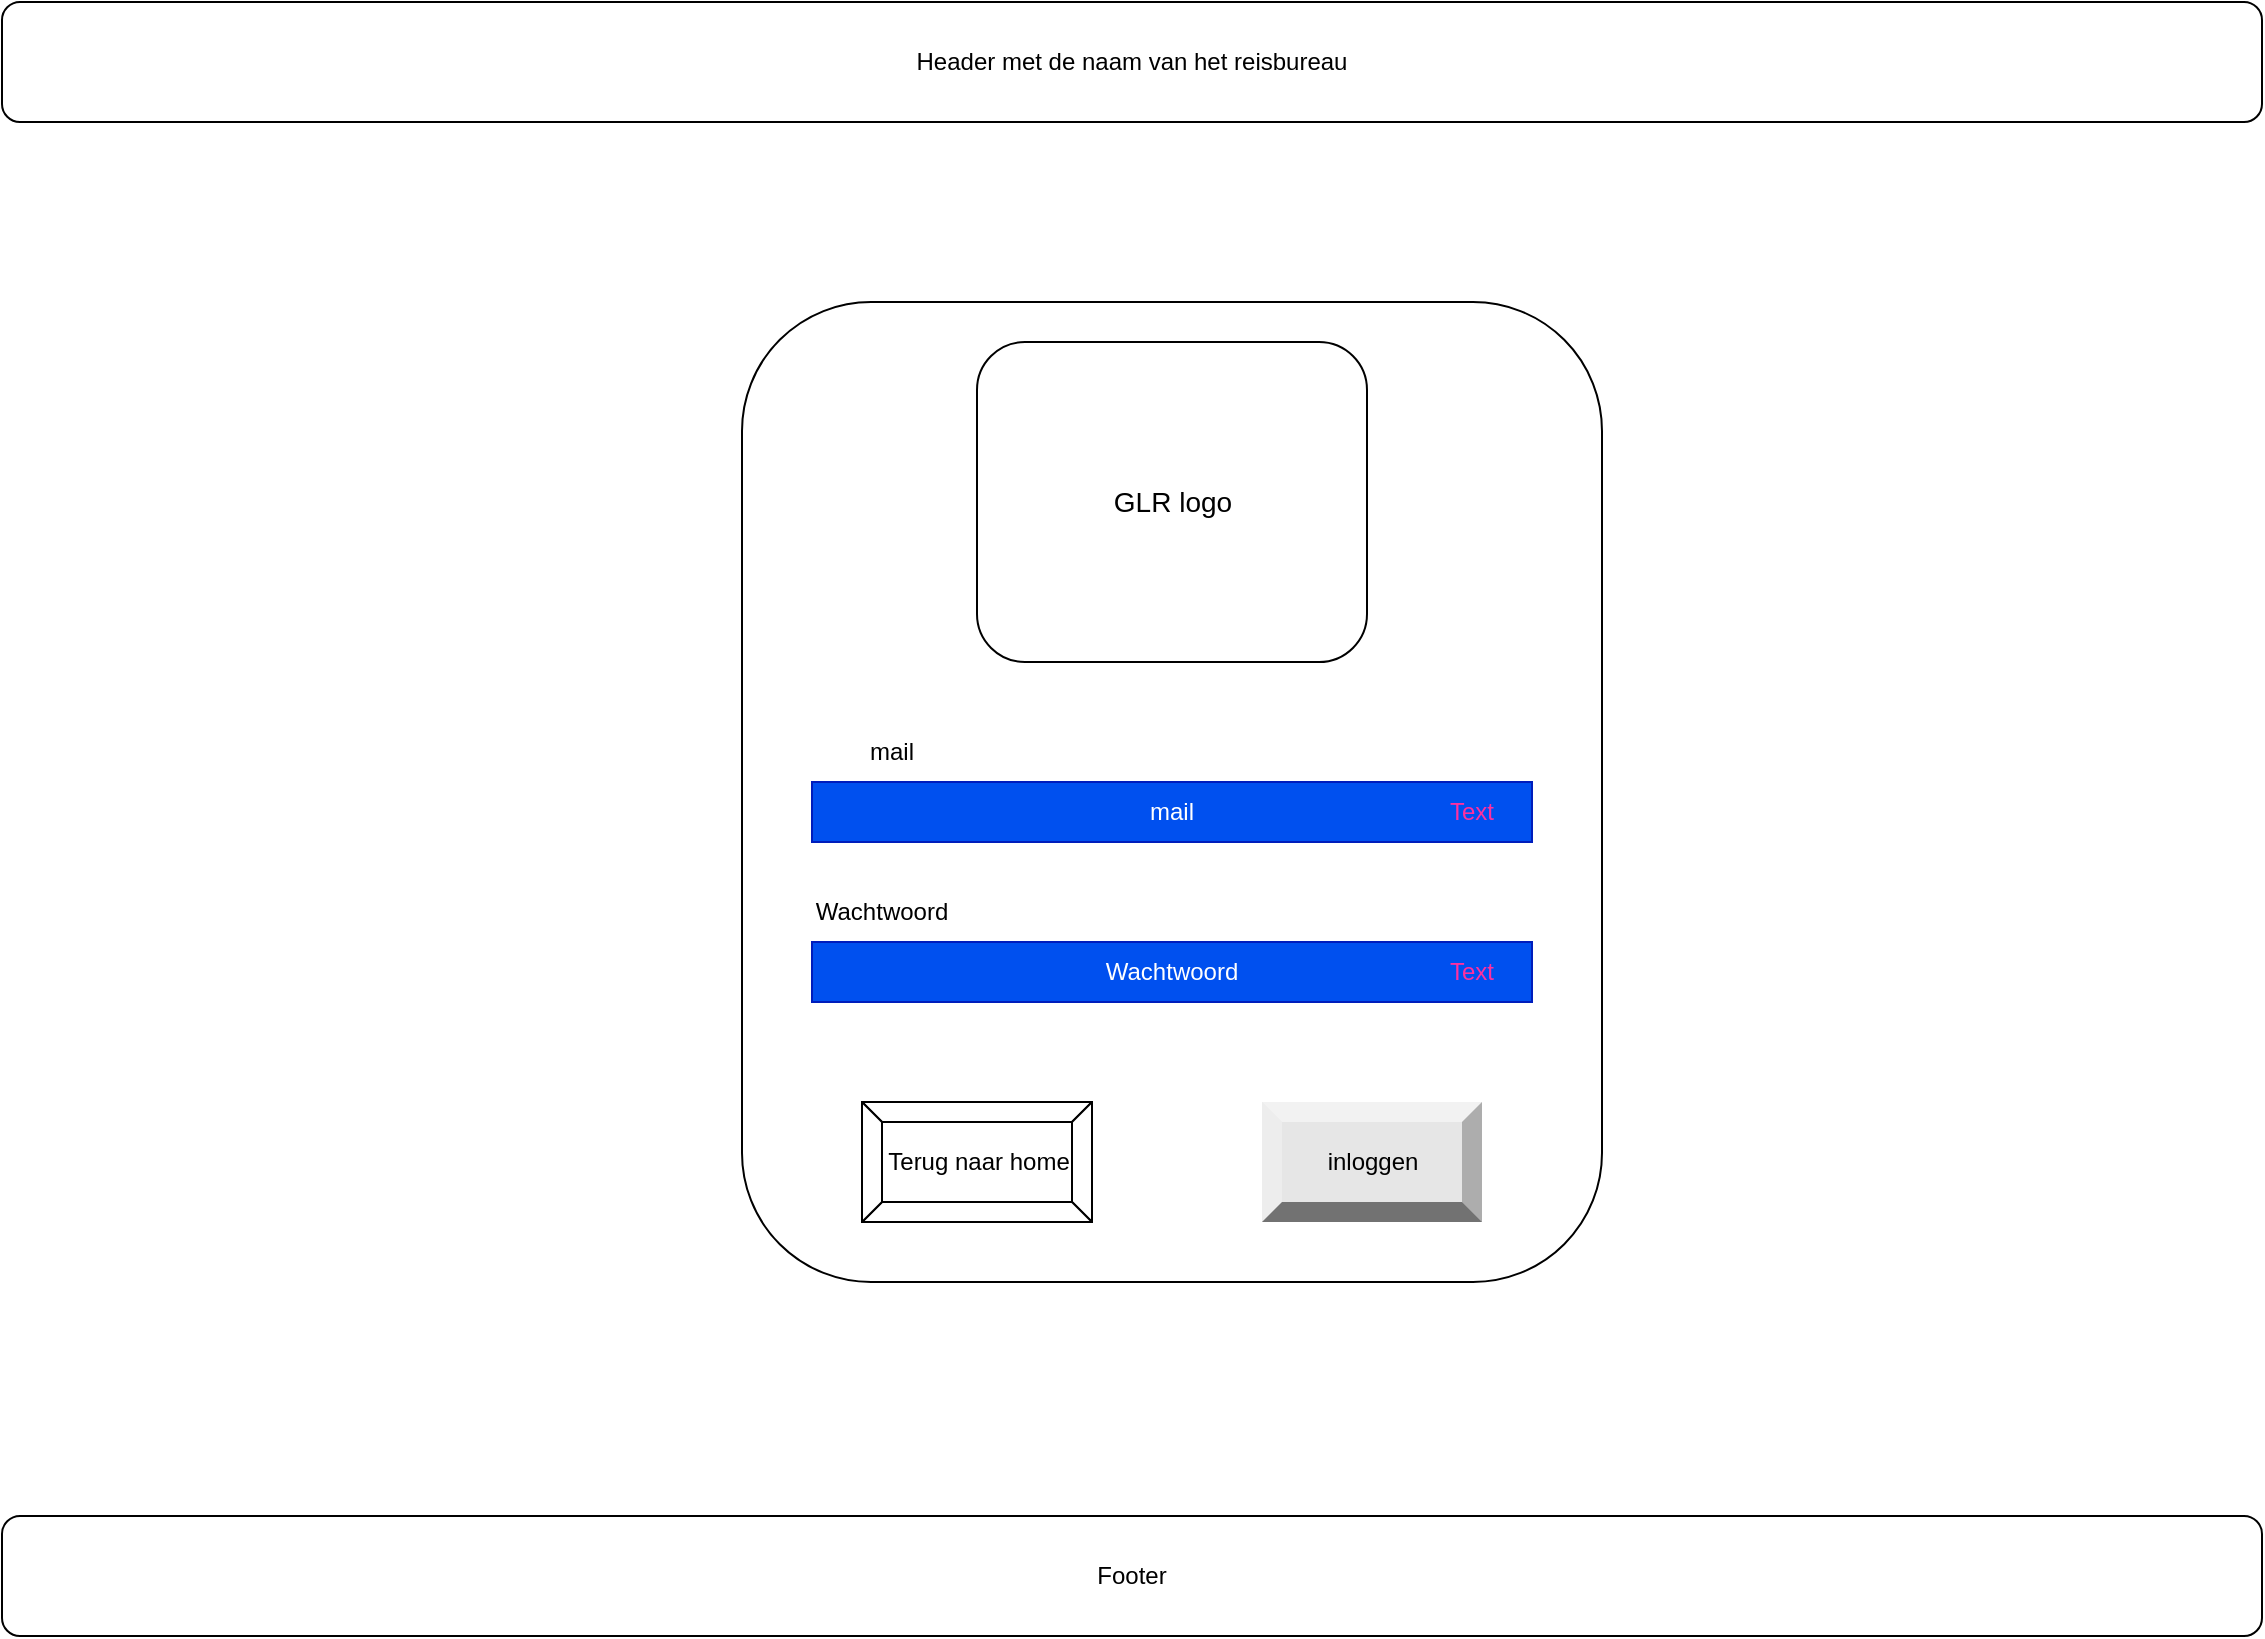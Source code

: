 <mxfile version="18.0.5" type="device" pages="8"><diagram id="aE_BwHza_7_mTDVmqWRi" name="Wireframe inlog"><mxGraphModel dx="1554" dy="898" grid="1" gridSize="10" guides="1" tooltips="1" connect="1" arrows="1" fold="1" page="1" pageScale="1" pageWidth="1169" pageHeight="827" math="0" shadow="0"><root><mxCell id="0"/><mxCell id="1" parent="0"/><mxCell id="BA_oBTAZ9LMZf9EKrAtA-1" value="" style="rounded=1;whiteSpace=wrap;html=1;fontSize=12;" vertex="1" parent="1"><mxGeometry x="390" y="160" width="430" height="490" as="geometry"/></mxCell><mxCell id="BA_oBTAZ9LMZf9EKrAtA-2" value="mail" style="rounded=0;whiteSpace=wrap;html=1;fontSize=12;fillColor=#0050ef;strokeColor=#001DBC;fontColor=#ffffff;" vertex="1" parent="1"><mxGeometry x="425" y="400" width="360" height="30" as="geometry"/></mxCell><mxCell id="BA_oBTAZ9LMZf9EKrAtA-3" value="Wachtwoord" style="rounded=0;whiteSpace=wrap;html=1;fontSize=12;fillColor=#0050ef;strokeColor=#001DBC;fontColor=#ffffff;" vertex="1" parent="1"><mxGeometry x="425" y="480" width="360" height="30" as="geometry"/></mxCell><mxCell id="BA_oBTAZ9LMZf9EKrAtA-4" value="&lt;font color=&quot;#000000&quot; style=&quot;&quot;&gt;inloggen&lt;/font&gt;" style="labelPosition=center;verticalLabelPosition=middle;align=center;html=1;shape=mxgraph.basic.shaded_button;dx=10;fillColor=#E6E6E6;strokeColor=none;fontSize=12;labelBackgroundColor=none;" vertex="1" parent="1"><mxGeometry x="650" y="560" width="110" height="60" as="geometry"/></mxCell><mxCell id="BA_oBTAZ9LMZf9EKrAtA-5" value="Terug naar home" style="labelPosition=center;verticalLabelPosition=middle;align=center;html=1;shape=mxgraph.basic.button;dx=10;fontSize=12;" vertex="1" parent="1"><mxGeometry x="450" y="560" width="115" height="60" as="geometry"/></mxCell><mxCell id="BA_oBTAZ9LMZf9EKrAtA-6" value="mail" style="text;html=1;strokeColor=none;fillColor=none;align=center;verticalAlign=middle;whiteSpace=wrap;rounded=0;fontSize=12;" vertex="1" parent="1"><mxGeometry x="435" y="370" width="60" height="30" as="geometry"/></mxCell><mxCell id="BA_oBTAZ9LMZf9EKrAtA-7" value="Wachtwoord" style="text;html=1;strokeColor=none;fillColor=none;align=center;verticalAlign=middle;whiteSpace=wrap;rounded=0;fontSize=12;" vertex="1" parent="1"><mxGeometry x="425" y="450" width="70" height="30" as="geometry"/></mxCell><mxCell id="BA_oBTAZ9LMZf9EKrAtA-8" value="Header met de naam van het reisbureau" style="rounded=1;whiteSpace=wrap;html=1;" vertex="1" parent="1"><mxGeometry x="20" y="10" width="1130" height="60" as="geometry"/></mxCell><mxCell id="BA_oBTAZ9LMZf9EKrAtA-9" value="Footer" style="rounded=1;whiteSpace=wrap;html=1;" vertex="1" parent="1"><mxGeometry x="20" y="767" width="1130" height="60" as="geometry"/></mxCell><mxCell id="BA_oBTAZ9LMZf9EKrAtA-10" value="Text&lt;span style=&quot;color: rgba(0 , 0 , 0 , 0) ; font-family: monospace ; font-size: 0px&quot;&gt;%3CmxGraphModel%3E%3Croot%3E%3CmxCell%20id%3D%220%22%2F%3E%3CmxCell%20id%3D%221%22%20parent%3D%220%22%2F%3E%3CmxCell%20id%3D%222%22%20value%3D%22Select%22%20style%3D%22text%3Bhtml%3D1%3BstrokeColor%3Dnone%3BfillColor%3Dnone%3Balign%3Dcenter%3BverticalAlign%3Dmiddle%3BwhiteSpace%3Dwrap%3Brounded%3D0%3BfontColor%3D%23FF309F%3B%22%20vertex%3D%221%22%20parent%3D%221%22%3E%3CmxGeometry%20x%3D%22740%22%20y%3D%22220%22%20width%3D%2260%22%20height%3D%2230%22%20as%3D%22geometry%22%2F%3E%3C%2FmxCell%3E%3C%2Froot%3E%3C%2FmxGraphModel%3E&lt;/span&gt;" style="text;html=1;strokeColor=none;fillColor=none;align=center;verticalAlign=middle;whiteSpace=wrap;rounded=0;fontColor=#FF309F;" vertex="1" parent="1"><mxGeometry x="725" y="400" width="60" height="30" as="geometry"/></mxCell><mxCell id="BA_oBTAZ9LMZf9EKrAtA-11" value="Text&lt;span style=&quot;color: rgba(0 , 0 , 0 , 0) ; font-family: monospace ; font-size: 0px&quot;&gt;%3CmxGraphModel%3E%3Croot%3E%3CmxCell%20id%3D%220%22%2F%3E%3CmxCell%20id%3D%221%22%20parent%3D%220%22%2F%3E%3CmxCell%20id%3D%222%22%20value%3D%22Select%22%20style%3D%22text%3Bhtml%3D1%3BstrokeColor%3Dnone%3BfillColor%3Dnone%3Balign%3Dcenter%3BverticalAlign%3Dmiddle%3BwhiteSpace%3Dwrap%3Brounded%3D0%3BfontColor%3D%23FF309F%3B%22%20vertex%3D%221%22%20parent%3D%221%22%3E%3CmxGeometry%20x%3D%22740%22%20y%3D%22220%22%20width%3D%2260%22%20height%3D%2230%22%20as%3D%22geometry%22%2F%3E%3C%2FmxCell%3E%3C%2Froot%3E%3C%2FmxGraphModel%3E&lt;/span&gt;" style="text;html=1;strokeColor=none;fillColor=none;align=center;verticalAlign=middle;whiteSpace=wrap;rounded=0;fontColor=#FF309F;" vertex="1" parent="1"><mxGeometry x="725" y="480" width="60" height="30" as="geometry"/></mxCell><mxCell id="1nhJ6bi4p0iLXn8JR1VX-1" value="GLR logo" style="rounded=1;whiteSpace=wrap;html=1;fontSize=14;" vertex="1" parent="1"><mxGeometry x="507.5" y="180" width="195" height="160" as="geometry"/></mxCell></root></mxGraphModel></diagram><diagram id="lRfAcwuwEX4QJXwXFOJw" name="Wireframe overzicht admin"><mxGraphModel dx="1554" dy="898" grid="1" gridSize="10" guides="1" tooltips="1" connect="1" arrows="1" fold="1" page="1" pageScale="1" pageWidth="1169" pageHeight="827" math="0" shadow="0"><root><mxCell id="0"/><mxCell id="1" parent="0"/><mxCell id="9RNm4d9yo1kY8DtwqMZ2-2" value="Footer" style="rounded=1;whiteSpace=wrap;html=1;" vertex="1" parent="1"><mxGeometry x="17.5" y="767" width="1130" height="60" as="geometry"/></mxCell><mxCell id="EbNOb1jGcDVoLaXb4QFX-2" value="" style="rounded=1;whiteSpace=wrap;html=1;" vertex="1" parent="1"><mxGeometry x="39" y="100" width="1090" height="590" as="geometry"/></mxCell><mxCell id="EbNOb1jGcDVoLaXb4QFX-3" value="" style="shape=table;html=1;whiteSpace=wrap;startSize=0;container=1;collapsible=0;childLayout=tableLayout;" vertex="1" parent="1"><mxGeometry x="45" y="221" width="1075" height="399" as="geometry"/></mxCell><mxCell id="EbNOb1jGcDVoLaXb4QFX-4" value="" style="shape=tableRow;horizontal=0;startSize=0;swimlaneHead=0;swimlaneBody=0;top=0;left=0;bottom=0;right=0;collapsible=0;dropTarget=0;fillColor=none;points=[[0,0.5],[1,0.5]];portConstraint=eastwest;" vertex="1" parent="EbNOb1jGcDVoLaXb4QFX-3"><mxGeometry width="1075" height="40" as="geometry"/></mxCell><mxCell id="EbNOb1jGcDVoLaXb4QFX-16" value="&lt;b&gt;Boekingsnummer&lt;/b&gt;" style="shape=partialRectangle;html=1;whiteSpace=wrap;connectable=0;fillColor=none;top=0;left=0;bottom=0;right=0;overflow=hidden;" vertex="1" parent="EbNOb1jGcDVoLaXb4QFX-4"><mxGeometry width="105" height="40" as="geometry"><mxRectangle width="105" height="40" as="alternateBounds"/></mxGeometry></mxCell><mxCell id="EbNOb1jGcDVoLaXb4QFX-5" value="&lt;b&gt;Titel&lt;/b&gt;" style="shape=partialRectangle;html=1;whiteSpace=wrap;connectable=0;fillColor=none;top=0;left=0;bottom=0;right=0;overflow=hidden;" vertex="1" parent="EbNOb1jGcDVoLaXb4QFX-4"><mxGeometry x="105" width="90" height="40" as="geometry"><mxRectangle width="90" height="40" as="alternateBounds"/></mxGeometry></mxCell><mxCell id="EbNOb1jGcDVoLaXb4QFX-6" value="&lt;b&gt;Bestemming&lt;/b&gt;" style="shape=partialRectangle;html=1;whiteSpace=wrap;connectable=0;fillColor=none;top=0;left=0;bottom=0;right=0;overflow=hidden;" vertex="1" parent="EbNOb1jGcDVoLaXb4QFX-4"><mxGeometry x="195" width="99" height="40" as="geometry"><mxRectangle width="99" height="40" as="alternateBounds"/></mxGeometry></mxCell><mxCell id="EbNOb1jGcDVoLaXb4QFX-7" value="&lt;b&gt;Omschrijving&lt;/b&gt;" style="shape=partialRectangle;html=1;whiteSpace=wrap;connectable=0;fillColor=none;top=0;left=0;bottom=0;right=0;overflow=hidden;" vertex="1" parent="EbNOb1jGcDVoLaXb4QFX-4"><mxGeometry x="294" width="97" height="40" as="geometry"><mxRectangle width="97" height="40" as="alternateBounds"/></mxGeometry></mxCell><mxCell id="EbNOb1jGcDVoLaXb4QFX-25" value="&lt;b&gt;Begindatum&lt;/b&gt;" style="shape=partialRectangle;html=1;whiteSpace=wrap;connectable=0;fillColor=none;top=0;left=0;bottom=0;right=0;overflow=hidden;" vertex="1" parent="EbNOb1jGcDVoLaXb4QFX-4"><mxGeometry x="391" width="98" height="40" as="geometry"><mxRectangle width="98" height="40" as="alternateBounds"/></mxGeometry></mxCell><mxCell id="EbNOb1jGcDVoLaXb4QFX-22" value="&lt;b&gt;Einddatum&lt;/b&gt;" style="shape=partialRectangle;html=1;whiteSpace=wrap;connectable=0;fillColor=none;top=0;left=0;bottom=0;right=0;overflow=hidden;" vertex="1" parent="EbNOb1jGcDVoLaXb4QFX-4"><mxGeometry x="489" width="86" height="40" as="geometry"><mxRectangle width="86" height="40" as="alternateBounds"/></mxGeometry></mxCell><mxCell id="EbNOb1jGcDVoLaXb4QFX-34" value="MaxInschrijvingen" style="shape=partialRectangle;html=1;whiteSpace=wrap;connectable=0;fillColor=none;top=0;left=0;bottom=0;right=0;overflow=hidden;fontStyle=1" vertex="1" parent="EbNOb1jGcDVoLaXb4QFX-4"><mxGeometry x="575" width="109" height="40" as="geometry"><mxRectangle width="109" height="40" as="alternateBounds"/></mxGeometry></mxCell><mxCell id="JPfTcAyomQ1i4J7fvQ1--1" value="inschrijvingen" style="shape=partialRectangle;html=1;whiteSpace=wrap;connectable=0;fillColor=none;top=0;left=0;bottom=0;right=0;overflow=hidden;fontStyle=1" vertex="1" parent="EbNOb1jGcDVoLaXb4QFX-4"><mxGeometry x="684" width="98" height="40" as="geometry"><mxRectangle width="98" height="40" as="alternateBounds"/></mxGeometry></mxCell><mxCell id="EbNOb1jGcDVoLaXb4QFX-109" value="img" style="shape=partialRectangle;html=1;whiteSpace=wrap;connectable=0;fillColor=none;top=0;left=0;bottom=0;right=0;overflow=hidden;fontStyle=1" vertex="1" parent="EbNOb1jGcDVoLaXb4QFX-4"><mxGeometry x="782" width="98" height="40" as="geometry"><mxRectangle width="98" height="40" as="alternateBounds"/></mxGeometry></mxCell><mxCell id="EbNOb1jGcDVoLaXb4QFX-31" value="&lt;b&gt;Aanpassen&lt;/b&gt;" style="shape=partialRectangle;html=1;whiteSpace=wrap;connectable=0;fillColor=none;top=0;left=0;bottom=0;right=0;overflow=hidden;" vertex="1" parent="EbNOb1jGcDVoLaXb4QFX-4"><mxGeometry x="880" width="99" height="40" as="geometry"><mxRectangle width="99" height="40" as="alternateBounds"/></mxGeometry></mxCell><mxCell id="EbNOb1jGcDVoLaXb4QFX-28" value="&lt;b&gt;Verwijderen&lt;/b&gt;" style="shape=partialRectangle;html=1;whiteSpace=wrap;connectable=0;fillColor=none;top=0;left=0;bottom=0;right=0;overflow=hidden;" vertex="1" parent="EbNOb1jGcDVoLaXb4QFX-4"><mxGeometry x="979" width="96" height="40" as="geometry"><mxRectangle width="96" height="40" as="alternateBounds"/></mxGeometry></mxCell><mxCell id="EbNOb1jGcDVoLaXb4QFX-8" value="" style="shape=tableRow;horizontal=0;startSize=0;swimlaneHead=0;swimlaneBody=0;top=0;left=0;bottom=0;right=0;collapsible=0;dropTarget=0;fillColor=none;points=[[0,0.5],[1,0.5]];portConstraint=eastwest;" vertex="1" parent="EbNOb1jGcDVoLaXb4QFX-3"><mxGeometry y="40" width="1075" height="40" as="geometry"/></mxCell><mxCell id="EbNOb1jGcDVoLaXb4QFX-17" value="1" style="shape=partialRectangle;html=1;whiteSpace=wrap;connectable=0;fillColor=none;top=0;left=0;bottom=0;right=0;overflow=hidden;" vertex="1" parent="EbNOb1jGcDVoLaXb4QFX-8"><mxGeometry width="105" height="40" as="geometry"><mxRectangle width="105" height="40" as="alternateBounds"/></mxGeometry></mxCell><mxCell id="EbNOb1jGcDVoLaXb4QFX-9" value="Een Zonnige zomer" style="shape=partialRectangle;html=1;whiteSpace=wrap;connectable=0;fillColor=none;top=0;left=0;bottom=0;right=0;overflow=hidden;" vertex="1" parent="EbNOb1jGcDVoLaXb4QFX-8"><mxGeometry x="105" width="90" height="40" as="geometry"><mxRectangle width="90" height="40" as="alternateBounds"/></mxGeometry></mxCell><mxCell id="EbNOb1jGcDVoLaXb4QFX-10" value="Hawaii" style="shape=partialRectangle;html=1;whiteSpace=wrap;connectable=0;fillColor=none;top=0;left=0;bottom=0;right=0;overflow=hidden;" vertex="1" parent="EbNOb1jGcDVoLaXb4QFX-8"><mxGeometry x="195" width="99" height="40" as="geometry"><mxRectangle width="99" height="40" as="alternateBounds"/></mxGeometry></mxCell><mxCell id="EbNOb1jGcDVoLaXb4QFX-11" value="text" style="shape=partialRectangle;html=1;whiteSpace=wrap;connectable=0;fillColor=none;top=0;left=0;bottom=0;right=0;overflow=hidden;" vertex="1" parent="EbNOb1jGcDVoLaXb4QFX-8"><mxGeometry x="294" width="97" height="40" as="geometry"><mxRectangle width="97" height="40" as="alternateBounds"/></mxGeometry></mxCell><mxCell id="EbNOb1jGcDVoLaXb4QFX-26" value="10-6-2022" style="shape=partialRectangle;html=1;whiteSpace=wrap;connectable=0;fillColor=none;top=0;left=0;bottom=0;right=0;overflow=hidden;" vertex="1" parent="EbNOb1jGcDVoLaXb4QFX-8"><mxGeometry x="391" width="98" height="40" as="geometry"><mxRectangle width="98" height="40" as="alternateBounds"/></mxGeometry></mxCell><mxCell id="EbNOb1jGcDVoLaXb4QFX-23" value="08-07-2022" style="shape=partialRectangle;html=1;whiteSpace=wrap;connectable=0;fillColor=none;top=0;left=0;bottom=0;right=0;overflow=hidden;" vertex="1" parent="EbNOb1jGcDVoLaXb4QFX-8"><mxGeometry x="489" width="86" height="40" as="geometry"><mxRectangle width="86" height="40" as="alternateBounds"/></mxGeometry></mxCell><mxCell id="EbNOb1jGcDVoLaXb4QFX-35" value="6" style="shape=partialRectangle;html=1;whiteSpace=wrap;connectable=0;fillColor=none;top=0;left=0;bottom=0;right=0;overflow=hidden;" vertex="1" parent="EbNOb1jGcDVoLaXb4QFX-8"><mxGeometry x="575" width="109" height="40" as="geometry"><mxRectangle width="109" height="40" as="alternateBounds"/></mxGeometry></mxCell><mxCell id="JPfTcAyomQ1i4J7fvQ1--2" value="inschrijvingen" style="shape=partialRectangle;html=1;whiteSpace=wrap;connectable=0;fillColor=none;top=0;left=0;bottom=0;right=0;overflow=hidden;" vertex="1" parent="EbNOb1jGcDVoLaXb4QFX-8"><mxGeometry x="684" width="98" height="40" as="geometry"><mxRectangle width="98" height="40" as="alternateBounds"/></mxGeometry></mxCell><mxCell id="EbNOb1jGcDVoLaXb4QFX-110" value="img" style="shape=partialRectangle;html=1;whiteSpace=wrap;connectable=0;fillColor=none;top=0;left=0;bottom=0;right=0;overflow=hidden;" vertex="1" parent="EbNOb1jGcDVoLaXb4QFX-8"><mxGeometry x="782" width="98" height="40" as="geometry"><mxRectangle width="98" height="40" as="alternateBounds"/></mxGeometry></mxCell><mxCell id="EbNOb1jGcDVoLaXb4QFX-32" value="aanpassen" style="shape=partialRectangle;html=1;whiteSpace=wrap;connectable=0;fillColor=none;top=0;left=0;bottom=0;right=0;overflow=hidden;" vertex="1" parent="EbNOb1jGcDVoLaXb4QFX-8"><mxGeometry x="880" width="99" height="40" as="geometry"><mxRectangle width="99" height="40" as="alternateBounds"/></mxGeometry></mxCell><mxCell id="EbNOb1jGcDVoLaXb4QFX-29" value="verwijderen" style="shape=partialRectangle;html=1;whiteSpace=wrap;connectable=0;fillColor=none;top=0;left=0;bottom=0;right=0;overflow=hidden;" vertex="1" parent="EbNOb1jGcDVoLaXb4QFX-8"><mxGeometry x="979" width="96" height="40" as="geometry"><mxRectangle width="96" height="40" as="alternateBounds"/></mxGeometry></mxCell><mxCell id="EbNOb1jGcDVoLaXb4QFX-12" value="" style="shape=tableRow;horizontal=0;startSize=0;swimlaneHead=0;swimlaneBody=0;top=0;left=0;bottom=0;right=0;collapsible=0;dropTarget=0;fillColor=none;points=[[0,0.5],[1,0.5]];portConstraint=eastwest;" vertex="1" parent="EbNOb1jGcDVoLaXb4QFX-3"><mxGeometry y="80" width="1075" height="40" as="geometry"/></mxCell><mxCell id="EbNOb1jGcDVoLaXb4QFX-18" value="test" style="shape=partialRectangle;html=1;whiteSpace=wrap;connectable=0;fillColor=none;top=0;left=0;bottom=0;right=0;overflow=hidden;" vertex="1" parent="EbNOb1jGcDVoLaXb4QFX-12"><mxGeometry width="105" height="40" as="geometry"><mxRectangle width="105" height="40" as="alternateBounds"/></mxGeometry></mxCell><mxCell id="EbNOb1jGcDVoLaXb4QFX-13" value="&lt;meta charset=&quot;utf-8&quot;&gt;&lt;span style=&quot;color: rgb(0, 0, 0); font-family: Helvetica; font-size: 12px; font-style: normal; font-variant-ligatures: normal; font-variant-caps: normal; font-weight: 400; letter-spacing: normal; orphans: 2; text-align: center; text-indent: 0px; text-transform: none; widows: 2; word-spacing: 0px; -webkit-text-stroke-width: 0px; background-color: rgb(248, 249, 250); text-decoration-thickness: initial; text-decoration-style: initial; text-decoration-color: initial; float: none; display: inline !important;&quot;&gt;test&lt;/span&gt;" style="shape=partialRectangle;html=1;whiteSpace=wrap;connectable=0;fillColor=none;top=0;left=0;bottom=0;right=0;overflow=hidden;" vertex="1" parent="EbNOb1jGcDVoLaXb4QFX-12"><mxGeometry x="105" width="90" height="40" as="geometry"><mxRectangle width="90" height="40" as="alternateBounds"/></mxGeometry></mxCell><mxCell id="EbNOb1jGcDVoLaXb4QFX-14" value="&lt;meta charset=&quot;utf-8&quot;&gt;&lt;span style=&quot;color: rgb(0, 0, 0); font-family: Helvetica; font-size: 12px; font-style: normal; font-variant-ligatures: normal; font-variant-caps: normal; font-weight: 400; letter-spacing: normal; orphans: 2; text-align: center; text-indent: 0px; text-transform: none; widows: 2; word-spacing: 0px; -webkit-text-stroke-width: 0px; background-color: rgb(248, 249, 250); text-decoration-thickness: initial; text-decoration-style: initial; text-decoration-color: initial; float: none; display: inline !important;&quot;&gt;test&lt;/span&gt;" style="shape=partialRectangle;html=1;whiteSpace=wrap;connectable=0;fillColor=none;top=0;left=0;bottom=0;right=0;overflow=hidden;" vertex="1" parent="EbNOb1jGcDVoLaXb4QFX-12"><mxGeometry x="195" width="99" height="40" as="geometry"><mxRectangle width="99" height="40" as="alternateBounds"/></mxGeometry></mxCell><mxCell id="EbNOb1jGcDVoLaXb4QFX-15" value="&lt;meta charset=&quot;utf-8&quot;&gt;&lt;span style=&quot;color: rgb(0, 0, 0); font-family: Helvetica; font-size: 12px; font-style: normal; font-variant-ligatures: normal; font-variant-caps: normal; font-weight: 400; letter-spacing: normal; orphans: 2; text-align: center; text-indent: 0px; text-transform: none; widows: 2; word-spacing: 0px; -webkit-text-stroke-width: 0px; background-color: rgb(248, 249, 250); text-decoration-thickness: initial; text-decoration-style: initial; text-decoration-color: initial; float: none; display: inline !important;&quot;&gt;test&lt;/span&gt;" style="shape=partialRectangle;html=1;whiteSpace=wrap;connectable=0;fillColor=none;top=0;left=0;bottom=0;right=0;overflow=hidden;pointerEvents=1;" vertex="1" parent="EbNOb1jGcDVoLaXb4QFX-12"><mxGeometry x="294" width="97" height="40" as="geometry"><mxRectangle width="97" height="40" as="alternateBounds"/></mxGeometry></mxCell><mxCell id="EbNOb1jGcDVoLaXb4QFX-27" value="&lt;meta charset=&quot;utf-8&quot;&gt;&lt;span style=&quot;color: rgb(0, 0, 0); font-family: Helvetica; font-size: 12px; font-style: normal; font-variant-ligatures: normal; font-variant-caps: normal; font-weight: 400; letter-spacing: normal; orphans: 2; text-align: center; text-indent: 0px; text-transform: none; widows: 2; word-spacing: 0px; -webkit-text-stroke-width: 0px; background-color: rgb(248, 249, 250); text-decoration-thickness: initial; text-decoration-style: initial; text-decoration-color: initial; float: none; display: inline !important;&quot;&gt;test&lt;/span&gt;" style="shape=partialRectangle;html=1;whiteSpace=wrap;connectable=0;fillColor=none;top=0;left=0;bottom=0;right=0;overflow=hidden;pointerEvents=1;" vertex="1" parent="EbNOb1jGcDVoLaXb4QFX-12"><mxGeometry x="391" width="98" height="40" as="geometry"><mxRectangle width="98" height="40" as="alternateBounds"/></mxGeometry></mxCell><mxCell id="EbNOb1jGcDVoLaXb4QFX-24" value="&lt;meta charset=&quot;utf-8&quot;&gt;&lt;span style=&quot;color: rgb(0, 0, 0); font-family: Helvetica; font-size: 12px; font-style: normal; font-variant-ligatures: normal; font-variant-caps: normal; font-weight: 400; letter-spacing: normal; orphans: 2; text-align: center; text-indent: 0px; text-transform: none; widows: 2; word-spacing: 0px; -webkit-text-stroke-width: 0px; background-color: rgb(248, 249, 250); text-decoration-thickness: initial; text-decoration-style: initial; text-decoration-color: initial; float: none; display: inline !important;&quot;&gt;test&lt;/span&gt;" style="shape=partialRectangle;html=1;whiteSpace=wrap;connectable=0;fillColor=none;top=0;left=0;bottom=0;right=0;overflow=hidden;pointerEvents=1;" vertex="1" parent="EbNOb1jGcDVoLaXb4QFX-12"><mxGeometry x="489" width="86" height="40" as="geometry"><mxRectangle width="86" height="40" as="alternateBounds"/></mxGeometry></mxCell><mxCell id="EbNOb1jGcDVoLaXb4QFX-36" value="&lt;meta charset=&quot;utf-8&quot;&gt;&lt;span style=&quot;color: rgb(0, 0, 0); font-family: Helvetica; font-size: 12px; font-style: normal; font-variant-ligatures: normal; font-variant-caps: normal; font-weight: 400; letter-spacing: normal; orphans: 2; text-align: center; text-indent: 0px; text-transform: none; widows: 2; word-spacing: 0px; -webkit-text-stroke-width: 0px; background-color: rgb(248, 249, 250); text-decoration-thickness: initial; text-decoration-style: initial; text-decoration-color: initial; float: none; display: inline !important;&quot;&gt;test&lt;/span&gt;" style="shape=partialRectangle;html=1;whiteSpace=wrap;connectable=0;fillColor=none;top=0;left=0;bottom=0;right=0;overflow=hidden;pointerEvents=1;" vertex="1" parent="EbNOb1jGcDVoLaXb4QFX-12"><mxGeometry x="575" width="109" height="40" as="geometry"><mxRectangle width="109" height="40" as="alternateBounds"/></mxGeometry></mxCell><mxCell id="JPfTcAyomQ1i4J7fvQ1--3" value="test" style="shape=partialRectangle;html=1;whiteSpace=wrap;connectable=0;fillColor=none;top=0;left=0;bottom=0;right=0;overflow=hidden;pointerEvents=1;" vertex="1" parent="EbNOb1jGcDVoLaXb4QFX-12"><mxGeometry x="684" width="98" height="40" as="geometry"><mxRectangle width="98" height="40" as="alternateBounds"/></mxGeometry></mxCell><mxCell id="EbNOb1jGcDVoLaXb4QFX-111" value="&lt;meta charset=&quot;utf-8&quot;&gt;&lt;span style=&quot;color: rgb(0, 0, 0); font-family: Helvetica; font-size: 12px; font-style: normal; font-variant-ligatures: normal; font-variant-caps: normal; font-weight: 400; letter-spacing: normal; orphans: 2; text-align: center; text-indent: 0px; text-transform: none; widows: 2; word-spacing: 0px; -webkit-text-stroke-width: 0px; background-color: rgb(248, 249, 250); text-decoration-thickness: initial; text-decoration-style: initial; text-decoration-color: initial; float: none; display: inline !important;&quot;&gt;test&lt;/span&gt;" style="shape=partialRectangle;html=1;whiteSpace=wrap;connectable=0;fillColor=none;top=0;left=0;bottom=0;right=0;overflow=hidden;pointerEvents=1;" vertex="1" parent="EbNOb1jGcDVoLaXb4QFX-12"><mxGeometry x="782" width="98" height="40" as="geometry"><mxRectangle width="98" height="40" as="alternateBounds"/></mxGeometry></mxCell><mxCell id="EbNOb1jGcDVoLaXb4QFX-33" value="&lt;meta charset=&quot;utf-8&quot;&gt;&lt;span style=&quot;color: rgb(0, 0, 0); font-family: Helvetica; font-size: 12px; font-style: normal; font-variant-ligatures: normal; font-variant-caps: normal; font-weight: 400; letter-spacing: normal; orphans: 2; text-align: center; text-indent: 0px; text-transform: none; widows: 2; word-spacing: 0px; -webkit-text-stroke-width: 0px; background-color: rgb(248, 249, 250); text-decoration-thickness: initial; text-decoration-style: initial; text-decoration-color: initial; float: none; display: inline !important;&quot;&gt;test&lt;/span&gt;" style="shape=partialRectangle;html=1;whiteSpace=wrap;connectable=0;fillColor=none;top=0;left=0;bottom=0;right=0;overflow=hidden;pointerEvents=1;" vertex="1" parent="EbNOb1jGcDVoLaXb4QFX-12"><mxGeometry x="880" width="99" height="40" as="geometry"><mxRectangle width="99" height="40" as="alternateBounds"/></mxGeometry></mxCell><mxCell id="EbNOb1jGcDVoLaXb4QFX-30" value="&lt;meta charset=&quot;utf-8&quot;&gt;&lt;span style=&quot;color: rgb(0, 0, 0); font-family: Helvetica; font-size: 12px; font-style: normal; font-variant-ligatures: normal; font-variant-caps: normal; font-weight: 400; letter-spacing: normal; orphans: 2; text-align: center; text-indent: 0px; text-transform: none; widows: 2; word-spacing: 0px; -webkit-text-stroke-width: 0px; background-color: rgb(248, 249, 250); text-decoration-thickness: initial; text-decoration-style: initial; text-decoration-color: initial; float: none; display: inline !important;&quot;&gt;test&lt;/span&gt;" style="shape=partialRectangle;html=1;whiteSpace=wrap;connectable=0;fillColor=none;top=0;left=0;bottom=0;right=0;overflow=hidden;pointerEvents=1;" vertex="1" parent="EbNOb1jGcDVoLaXb4QFX-12"><mxGeometry x="979" width="96" height="40" as="geometry"><mxRectangle width="96" height="40" as="alternateBounds"/></mxGeometry></mxCell><mxCell id="EbNOb1jGcDVoLaXb4QFX-37" style="shape=tableRow;horizontal=0;startSize=0;swimlaneHead=0;swimlaneBody=0;top=0;left=0;bottom=0;right=0;collapsible=0;dropTarget=0;fillColor=none;points=[[0,0.5],[1,0.5]];portConstraint=eastwest;" vertex="1" parent="EbNOb1jGcDVoLaXb4QFX-3"><mxGeometry y="120" width="1075" height="39" as="geometry"/></mxCell><mxCell id="EbNOb1jGcDVoLaXb4QFX-38" value="test" style="shape=partialRectangle;html=1;whiteSpace=wrap;connectable=0;fillColor=none;top=0;left=0;bottom=0;right=0;overflow=hidden;" vertex="1" parent="EbNOb1jGcDVoLaXb4QFX-37"><mxGeometry width="105" height="39" as="geometry"><mxRectangle width="105" height="39" as="alternateBounds"/></mxGeometry></mxCell><mxCell id="EbNOb1jGcDVoLaXb4QFX-39" value="&lt;meta charset=&quot;utf-8&quot;&gt;&lt;span style=&quot;color: rgb(0, 0, 0); font-family: Helvetica; font-size: 12px; font-style: normal; font-variant-ligatures: normal; font-variant-caps: normal; font-weight: 400; letter-spacing: normal; orphans: 2; text-align: center; text-indent: 0px; text-transform: none; widows: 2; word-spacing: 0px; -webkit-text-stroke-width: 0px; background-color: rgb(248, 249, 250); text-decoration-thickness: initial; text-decoration-style: initial; text-decoration-color: initial; float: none; display: inline !important;&quot;&gt;test&lt;/span&gt;" style="shape=partialRectangle;html=1;whiteSpace=wrap;connectable=0;fillColor=none;top=0;left=0;bottom=0;right=0;overflow=hidden;" vertex="1" parent="EbNOb1jGcDVoLaXb4QFX-37"><mxGeometry x="105" width="90" height="39" as="geometry"><mxRectangle width="90" height="39" as="alternateBounds"/></mxGeometry></mxCell><mxCell id="EbNOb1jGcDVoLaXb4QFX-40" value="&lt;meta charset=&quot;utf-8&quot;&gt;&lt;span style=&quot;color: rgb(0, 0, 0); font-family: Helvetica; font-size: 12px; font-style: normal; font-variant-ligatures: normal; font-variant-caps: normal; font-weight: 400; letter-spacing: normal; orphans: 2; text-align: center; text-indent: 0px; text-transform: none; widows: 2; word-spacing: 0px; -webkit-text-stroke-width: 0px; background-color: rgb(248, 249, 250); text-decoration-thickness: initial; text-decoration-style: initial; text-decoration-color: initial; float: none; display: inline !important;&quot;&gt;test&lt;/span&gt;" style="shape=partialRectangle;html=1;whiteSpace=wrap;connectable=0;fillColor=none;top=0;left=0;bottom=0;right=0;overflow=hidden;" vertex="1" parent="EbNOb1jGcDVoLaXb4QFX-37"><mxGeometry x="195" width="99" height="39" as="geometry"><mxRectangle width="99" height="39" as="alternateBounds"/></mxGeometry></mxCell><mxCell id="EbNOb1jGcDVoLaXb4QFX-41" value="&lt;meta charset=&quot;utf-8&quot;&gt;&lt;span style=&quot;color: rgb(0, 0, 0); font-family: Helvetica; font-size: 12px; font-style: normal; font-variant-ligatures: normal; font-variant-caps: normal; font-weight: 400; letter-spacing: normal; orphans: 2; text-align: center; text-indent: 0px; text-transform: none; widows: 2; word-spacing: 0px; -webkit-text-stroke-width: 0px; background-color: rgb(248, 249, 250); text-decoration-thickness: initial; text-decoration-style: initial; text-decoration-color: initial; float: none; display: inline !important;&quot;&gt;test&lt;/span&gt;" style="shape=partialRectangle;html=1;whiteSpace=wrap;connectable=0;fillColor=none;top=0;left=0;bottom=0;right=0;overflow=hidden;pointerEvents=1;" vertex="1" parent="EbNOb1jGcDVoLaXb4QFX-37"><mxGeometry x="294" width="97" height="39" as="geometry"><mxRectangle width="97" height="39" as="alternateBounds"/></mxGeometry></mxCell><mxCell id="EbNOb1jGcDVoLaXb4QFX-42" value="&lt;meta charset=&quot;utf-8&quot;&gt;&lt;span style=&quot;color: rgb(0, 0, 0); font-family: Helvetica; font-size: 12px; font-style: normal; font-variant-ligatures: normal; font-variant-caps: normal; font-weight: 400; letter-spacing: normal; orphans: 2; text-align: center; text-indent: 0px; text-transform: none; widows: 2; word-spacing: 0px; -webkit-text-stroke-width: 0px; background-color: rgb(248, 249, 250); text-decoration-thickness: initial; text-decoration-style: initial; text-decoration-color: initial; float: none; display: inline !important;&quot;&gt;test&lt;/span&gt;" style="shape=partialRectangle;html=1;whiteSpace=wrap;connectable=0;fillColor=none;top=0;left=0;bottom=0;right=0;overflow=hidden;pointerEvents=1;" vertex="1" parent="EbNOb1jGcDVoLaXb4QFX-37"><mxGeometry x="391" width="98" height="39" as="geometry"><mxRectangle width="98" height="39" as="alternateBounds"/></mxGeometry></mxCell><mxCell id="EbNOb1jGcDVoLaXb4QFX-43" value="&lt;meta charset=&quot;utf-8&quot;&gt;&lt;span style=&quot;color: rgb(0, 0, 0); font-family: Helvetica; font-size: 12px; font-style: normal; font-variant-ligatures: normal; font-variant-caps: normal; font-weight: 400; letter-spacing: normal; orphans: 2; text-align: center; text-indent: 0px; text-transform: none; widows: 2; word-spacing: 0px; -webkit-text-stroke-width: 0px; background-color: rgb(248, 249, 250); text-decoration-thickness: initial; text-decoration-style: initial; text-decoration-color: initial; float: none; display: inline !important;&quot;&gt;test&lt;/span&gt;" style="shape=partialRectangle;html=1;whiteSpace=wrap;connectable=0;fillColor=none;top=0;left=0;bottom=0;right=0;overflow=hidden;pointerEvents=1;" vertex="1" parent="EbNOb1jGcDVoLaXb4QFX-37"><mxGeometry x="489" width="86" height="39" as="geometry"><mxRectangle width="86" height="39" as="alternateBounds"/></mxGeometry></mxCell><mxCell id="EbNOb1jGcDVoLaXb4QFX-44" value="&lt;meta charset=&quot;utf-8&quot;&gt;&lt;span style=&quot;color: rgb(0, 0, 0); font-family: Helvetica; font-size: 12px; font-style: normal; font-variant-ligatures: normal; font-variant-caps: normal; font-weight: 400; letter-spacing: normal; orphans: 2; text-align: center; text-indent: 0px; text-transform: none; widows: 2; word-spacing: 0px; -webkit-text-stroke-width: 0px; background-color: rgb(248, 249, 250); text-decoration-thickness: initial; text-decoration-style: initial; text-decoration-color: initial; float: none; display: inline !important;&quot;&gt;test&lt;/span&gt;" style="shape=partialRectangle;html=1;whiteSpace=wrap;connectable=0;fillColor=none;top=0;left=0;bottom=0;right=0;overflow=hidden;pointerEvents=1;" vertex="1" parent="EbNOb1jGcDVoLaXb4QFX-37"><mxGeometry x="575" width="109" height="39" as="geometry"><mxRectangle width="109" height="39" as="alternateBounds"/></mxGeometry></mxCell><mxCell id="JPfTcAyomQ1i4J7fvQ1--4" value="test" style="shape=partialRectangle;html=1;whiteSpace=wrap;connectable=0;fillColor=none;top=0;left=0;bottom=0;right=0;overflow=hidden;pointerEvents=1;" vertex="1" parent="EbNOb1jGcDVoLaXb4QFX-37"><mxGeometry x="684" width="98" height="39" as="geometry"><mxRectangle width="98" height="39" as="alternateBounds"/></mxGeometry></mxCell><mxCell id="EbNOb1jGcDVoLaXb4QFX-112" value="&lt;meta charset=&quot;utf-8&quot;&gt;&lt;span style=&quot;color: rgb(0, 0, 0); font-family: Helvetica; font-size: 12px; font-style: normal; font-variant-ligatures: normal; font-variant-caps: normal; font-weight: 400; letter-spacing: normal; orphans: 2; text-align: center; text-indent: 0px; text-transform: none; widows: 2; word-spacing: 0px; -webkit-text-stroke-width: 0px; background-color: rgb(248, 249, 250); text-decoration-thickness: initial; text-decoration-style: initial; text-decoration-color: initial; float: none; display: inline !important;&quot;&gt;test&lt;/span&gt;" style="shape=partialRectangle;html=1;whiteSpace=wrap;connectable=0;fillColor=none;top=0;left=0;bottom=0;right=0;overflow=hidden;pointerEvents=1;" vertex="1" parent="EbNOb1jGcDVoLaXb4QFX-37"><mxGeometry x="782" width="98" height="39" as="geometry"><mxRectangle width="98" height="39" as="alternateBounds"/></mxGeometry></mxCell><mxCell id="EbNOb1jGcDVoLaXb4QFX-45" value="&lt;meta charset=&quot;utf-8&quot;&gt;&lt;span style=&quot;color: rgb(0, 0, 0); font-family: Helvetica; font-size: 12px; font-style: normal; font-variant-ligatures: normal; font-variant-caps: normal; font-weight: 400; letter-spacing: normal; orphans: 2; text-align: center; text-indent: 0px; text-transform: none; widows: 2; word-spacing: 0px; -webkit-text-stroke-width: 0px; background-color: rgb(248, 249, 250); text-decoration-thickness: initial; text-decoration-style: initial; text-decoration-color: initial; float: none; display: inline !important;&quot;&gt;test&lt;/span&gt;" style="shape=partialRectangle;html=1;whiteSpace=wrap;connectable=0;fillColor=none;top=0;left=0;bottom=0;right=0;overflow=hidden;pointerEvents=1;" vertex="1" parent="EbNOb1jGcDVoLaXb4QFX-37"><mxGeometry x="880" width="99" height="39" as="geometry"><mxRectangle width="99" height="39" as="alternateBounds"/></mxGeometry></mxCell><mxCell id="EbNOb1jGcDVoLaXb4QFX-46" value="&lt;meta charset=&quot;utf-8&quot;&gt;&lt;span style=&quot;color: rgb(0, 0, 0); font-family: Helvetica; font-size: 12px; font-style: normal; font-variant-ligatures: normal; font-variant-caps: normal; font-weight: 400; letter-spacing: normal; orphans: 2; text-align: center; text-indent: 0px; text-transform: none; widows: 2; word-spacing: 0px; -webkit-text-stroke-width: 0px; background-color: rgb(248, 249, 250); text-decoration-thickness: initial; text-decoration-style: initial; text-decoration-color: initial; float: none; display: inline !important;&quot;&gt;test&lt;/span&gt;" style="shape=partialRectangle;html=1;whiteSpace=wrap;connectable=0;fillColor=none;top=0;left=0;bottom=0;right=0;overflow=hidden;pointerEvents=1;" vertex="1" parent="EbNOb1jGcDVoLaXb4QFX-37"><mxGeometry x="979" width="96" height="39" as="geometry"><mxRectangle width="96" height="39" as="alternateBounds"/></mxGeometry></mxCell><mxCell id="EbNOb1jGcDVoLaXb4QFX-49" style="shape=tableRow;horizontal=0;startSize=0;swimlaneHead=0;swimlaneBody=0;top=0;left=0;bottom=0;right=0;collapsible=0;dropTarget=0;fillColor=none;points=[[0,0.5],[1,0.5]];portConstraint=eastwest;" vertex="1" parent="EbNOb1jGcDVoLaXb4QFX-3"><mxGeometry y="159" width="1075" height="40" as="geometry"/></mxCell><mxCell id="EbNOb1jGcDVoLaXb4QFX-50" value="&lt;meta charset=&quot;utf-8&quot;&gt;&lt;span style=&quot;color: rgb(0, 0, 0); font-family: Helvetica; font-size: 12px; font-style: normal; font-variant-ligatures: normal; font-variant-caps: normal; font-weight: 400; letter-spacing: normal; orphans: 2; text-align: center; text-indent: 0px; text-transform: none; widows: 2; word-spacing: 0px; -webkit-text-stroke-width: 0px; background-color: rgb(248, 249, 250); text-decoration-thickness: initial; text-decoration-style: initial; text-decoration-color: initial; float: none; display: inline !important;&quot;&gt;test&lt;/span&gt;" style="shape=partialRectangle;html=1;whiteSpace=wrap;connectable=0;fillColor=none;top=0;left=0;bottom=0;right=0;overflow=hidden;" vertex="1" parent="EbNOb1jGcDVoLaXb4QFX-49"><mxGeometry width="105" height="40" as="geometry"><mxRectangle width="105" height="40" as="alternateBounds"/></mxGeometry></mxCell><mxCell id="EbNOb1jGcDVoLaXb4QFX-51" value="&lt;meta charset=&quot;utf-8&quot;&gt;&lt;span style=&quot;color: rgb(0, 0, 0); font-family: Helvetica; font-size: 12px; font-style: normal; font-variant-ligatures: normal; font-variant-caps: normal; font-weight: 400; letter-spacing: normal; orphans: 2; text-align: center; text-indent: 0px; text-transform: none; widows: 2; word-spacing: 0px; -webkit-text-stroke-width: 0px; background-color: rgb(248, 249, 250); text-decoration-thickness: initial; text-decoration-style: initial; text-decoration-color: initial; float: none; display: inline !important;&quot;&gt;test&lt;/span&gt;" style="shape=partialRectangle;html=1;whiteSpace=wrap;connectable=0;fillColor=none;top=0;left=0;bottom=0;right=0;overflow=hidden;" vertex="1" parent="EbNOb1jGcDVoLaXb4QFX-49"><mxGeometry x="105" width="90" height="40" as="geometry"><mxRectangle width="90" height="40" as="alternateBounds"/></mxGeometry></mxCell><mxCell id="EbNOb1jGcDVoLaXb4QFX-52" value="&lt;meta charset=&quot;utf-8&quot;&gt;&lt;span style=&quot;color: rgb(0, 0, 0); font-family: Helvetica; font-size: 12px; font-style: normal; font-variant-ligatures: normal; font-variant-caps: normal; font-weight: 400; letter-spacing: normal; orphans: 2; text-align: center; text-indent: 0px; text-transform: none; widows: 2; word-spacing: 0px; -webkit-text-stroke-width: 0px; background-color: rgb(248, 249, 250); text-decoration-thickness: initial; text-decoration-style: initial; text-decoration-color: initial; float: none; display: inline !important;&quot;&gt;test&lt;/span&gt;" style="shape=partialRectangle;html=1;whiteSpace=wrap;connectable=0;fillColor=none;top=0;left=0;bottom=0;right=0;overflow=hidden;" vertex="1" parent="EbNOb1jGcDVoLaXb4QFX-49"><mxGeometry x="195" width="99" height="40" as="geometry"><mxRectangle width="99" height="40" as="alternateBounds"/></mxGeometry></mxCell><mxCell id="EbNOb1jGcDVoLaXb4QFX-53" value="&lt;meta charset=&quot;utf-8&quot;&gt;&lt;span style=&quot;color: rgb(0, 0, 0); font-family: Helvetica; font-size: 12px; font-style: normal; font-variant-ligatures: normal; font-variant-caps: normal; font-weight: 400; letter-spacing: normal; orphans: 2; text-align: center; text-indent: 0px; text-transform: none; widows: 2; word-spacing: 0px; -webkit-text-stroke-width: 0px; background-color: rgb(248, 249, 250); text-decoration-thickness: initial; text-decoration-style: initial; text-decoration-color: initial; float: none; display: inline !important;&quot;&gt;test&lt;/span&gt;" style="shape=partialRectangle;html=1;whiteSpace=wrap;connectable=0;fillColor=none;top=0;left=0;bottom=0;right=0;overflow=hidden;pointerEvents=1;" vertex="1" parent="EbNOb1jGcDVoLaXb4QFX-49"><mxGeometry x="294" width="97" height="40" as="geometry"><mxRectangle width="97" height="40" as="alternateBounds"/></mxGeometry></mxCell><mxCell id="EbNOb1jGcDVoLaXb4QFX-54" value="&lt;meta charset=&quot;utf-8&quot;&gt;&lt;span style=&quot;color: rgb(0, 0, 0); font-family: Helvetica; font-size: 12px; font-style: normal; font-variant-ligatures: normal; font-variant-caps: normal; font-weight: 400; letter-spacing: normal; orphans: 2; text-align: center; text-indent: 0px; text-transform: none; widows: 2; word-spacing: 0px; -webkit-text-stroke-width: 0px; background-color: rgb(248, 249, 250); text-decoration-thickness: initial; text-decoration-style: initial; text-decoration-color: initial; float: none; display: inline !important;&quot;&gt;test&lt;/span&gt;" style="shape=partialRectangle;html=1;whiteSpace=wrap;connectable=0;fillColor=none;top=0;left=0;bottom=0;right=0;overflow=hidden;pointerEvents=1;" vertex="1" parent="EbNOb1jGcDVoLaXb4QFX-49"><mxGeometry x="391" width="98" height="40" as="geometry"><mxRectangle width="98" height="40" as="alternateBounds"/></mxGeometry></mxCell><mxCell id="EbNOb1jGcDVoLaXb4QFX-55" value="&lt;meta charset=&quot;utf-8&quot;&gt;&lt;span style=&quot;color: rgb(0, 0, 0); font-family: Helvetica; font-size: 12px; font-style: normal; font-variant-ligatures: normal; font-variant-caps: normal; font-weight: 400; letter-spacing: normal; orphans: 2; text-align: center; text-indent: 0px; text-transform: none; widows: 2; word-spacing: 0px; -webkit-text-stroke-width: 0px; background-color: rgb(248, 249, 250); text-decoration-thickness: initial; text-decoration-style: initial; text-decoration-color: initial; float: none; display: inline !important;&quot;&gt;test&lt;/span&gt;" style="shape=partialRectangle;html=1;whiteSpace=wrap;connectable=0;fillColor=none;top=0;left=0;bottom=0;right=0;overflow=hidden;pointerEvents=1;" vertex="1" parent="EbNOb1jGcDVoLaXb4QFX-49"><mxGeometry x="489" width="86" height="40" as="geometry"><mxRectangle width="86" height="40" as="alternateBounds"/></mxGeometry></mxCell><mxCell id="EbNOb1jGcDVoLaXb4QFX-56" value="&lt;meta charset=&quot;utf-8&quot;&gt;&lt;span style=&quot;color: rgb(0, 0, 0); font-family: Helvetica; font-size: 12px; font-style: normal; font-variant-ligatures: normal; font-variant-caps: normal; font-weight: 400; letter-spacing: normal; orphans: 2; text-align: center; text-indent: 0px; text-transform: none; widows: 2; word-spacing: 0px; -webkit-text-stroke-width: 0px; background-color: rgb(248, 249, 250); text-decoration-thickness: initial; text-decoration-style: initial; text-decoration-color: initial; float: none; display: inline !important;&quot;&gt;test&lt;/span&gt;" style="shape=partialRectangle;html=1;whiteSpace=wrap;connectable=0;fillColor=none;top=0;left=0;bottom=0;right=0;overflow=hidden;pointerEvents=1;" vertex="1" parent="EbNOb1jGcDVoLaXb4QFX-49"><mxGeometry x="575" width="109" height="40" as="geometry"><mxRectangle width="109" height="40" as="alternateBounds"/></mxGeometry></mxCell><mxCell id="JPfTcAyomQ1i4J7fvQ1--5" value="test" style="shape=partialRectangle;html=1;whiteSpace=wrap;connectable=0;fillColor=none;top=0;left=0;bottom=0;right=0;overflow=hidden;pointerEvents=1;" vertex="1" parent="EbNOb1jGcDVoLaXb4QFX-49"><mxGeometry x="684" width="98" height="40" as="geometry"><mxRectangle width="98" height="40" as="alternateBounds"/></mxGeometry></mxCell><mxCell id="EbNOb1jGcDVoLaXb4QFX-113" value="&lt;meta charset=&quot;utf-8&quot;&gt;&lt;span style=&quot;color: rgb(0, 0, 0); font-family: Helvetica; font-size: 12px; font-style: normal; font-variant-ligatures: normal; font-variant-caps: normal; font-weight: 400; letter-spacing: normal; orphans: 2; text-align: center; text-indent: 0px; text-transform: none; widows: 2; word-spacing: 0px; -webkit-text-stroke-width: 0px; background-color: rgb(248, 249, 250); text-decoration-thickness: initial; text-decoration-style: initial; text-decoration-color: initial; float: none; display: inline !important;&quot;&gt;test&lt;/span&gt;" style="shape=partialRectangle;html=1;whiteSpace=wrap;connectable=0;fillColor=none;top=0;left=0;bottom=0;right=0;overflow=hidden;pointerEvents=1;" vertex="1" parent="EbNOb1jGcDVoLaXb4QFX-49"><mxGeometry x="782" width="98" height="40" as="geometry"><mxRectangle width="98" height="40" as="alternateBounds"/></mxGeometry></mxCell><mxCell id="EbNOb1jGcDVoLaXb4QFX-57" value="&lt;meta charset=&quot;utf-8&quot;&gt;&lt;span style=&quot;color: rgb(0, 0, 0); font-family: Helvetica; font-size: 12px; font-style: normal; font-variant-ligatures: normal; font-variant-caps: normal; font-weight: 400; letter-spacing: normal; orphans: 2; text-align: center; text-indent: 0px; text-transform: none; widows: 2; word-spacing: 0px; -webkit-text-stroke-width: 0px; background-color: rgb(248, 249, 250); text-decoration-thickness: initial; text-decoration-style: initial; text-decoration-color: initial; float: none; display: inline !important;&quot;&gt;test&lt;/span&gt;" style="shape=partialRectangle;html=1;whiteSpace=wrap;connectable=0;fillColor=none;top=0;left=0;bottom=0;right=0;overflow=hidden;pointerEvents=1;" vertex="1" parent="EbNOb1jGcDVoLaXb4QFX-49"><mxGeometry x="880" width="99" height="40" as="geometry"><mxRectangle width="99" height="40" as="alternateBounds"/></mxGeometry></mxCell><mxCell id="EbNOb1jGcDVoLaXb4QFX-58" value="&lt;meta charset=&quot;utf-8&quot;&gt;&lt;span style=&quot;color: rgb(0, 0, 0); font-family: Helvetica; font-size: 12px; font-style: normal; font-variant-ligatures: normal; font-variant-caps: normal; font-weight: 400; letter-spacing: normal; orphans: 2; text-align: center; text-indent: 0px; text-transform: none; widows: 2; word-spacing: 0px; -webkit-text-stroke-width: 0px; background-color: rgb(248, 249, 250); text-decoration-thickness: initial; text-decoration-style: initial; text-decoration-color: initial; float: none; display: inline !important;&quot;&gt;test&lt;/span&gt;" style="shape=partialRectangle;html=1;whiteSpace=wrap;connectable=0;fillColor=none;top=0;left=0;bottom=0;right=0;overflow=hidden;pointerEvents=1;" vertex="1" parent="EbNOb1jGcDVoLaXb4QFX-49"><mxGeometry x="979" width="96" height="40" as="geometry"><mxRectangle width="96" height="40" as="alternateBounds"/></mxGeometry></mxCell><mxCell id="EbNOb1jGcDVoLaXb4QFX-59" style="shape=tableRow;horizontal=0;startSize=0;swimlaneHead=0;swimlaneBody=0;top=0;left=0;bottom=0;right=0;collapsible=0;dropTarget=0;fillColor=none;points=[[0,0.5],[1,0.5]];portConstraint=eastwest;" vertex="1" parent="EbNOb1jGcDVoLaXb4QFX-3"><mxGeometry y="199" width="1075" height="40" as="geometry"/></mxCell><mxCell id="EbNOb1jGcDVoLaXb4QFX-60" value="&lt;meta charset=&quot;utf-8&quot;&gt;&lt;span style=&quot;color: rgb(0, 0, 0); font-family: Helvetica; font-size: 12px; font-style: normal; font-variant-ligatures: normal; font-variant-caps: normal; font-weight: 400; letter-spacing: normal; orphans: 2; text-align: center; text-indent: 0px; text-transform: none; widows: 2; word-spacing: 0px; -webkit-text-stroke-width: 0px; background-color: rgb(248, 249, 250); text-decoration-thickness: initial; text-decoration-style: initial; text-decoration-color: initial; float: none; display: inline !important;&quot;&gt;test&lt;/span&gt;" style="shape=partialRectangle;html=1;whiteSpace=wrap;connectable=0;fillColor=none;top=0;left=0;bottom=0;right=0;overflow=hidden;" vertex="1" parent="EbNOb1jGcDVoLaXb4QFX-59"><mxGeometry width="105" height="40" as="geometry"><mxRectangle width="105" height="40" as="alternateBounds"/></mxGeometry></mxCell><mxCell id="EbNOb1jGcDVoLaXb4QFX-61" value="&lt;meta charset=&quot;utf-8&quot;&gt;&lt;span style=&quot;color: rgb(0, 0, 0); font-family: Helvetica; font-size: 12px; font-style: normal; font-variant-ligatures: normal; font-variant-caps: normal; font-weight: 400; letter-spacing: normal; orphans: 2; text-align: center; text-indent: 0px; text-transform: none; widows: 2; word-spacing: 0px; -webkit-text-stroke-width: 0px; background-color: rgb(248, 249, 250); text-decoration-thickness: initial; text-decoration-style: initial; text-decoration-color: initial; float: none; display: inline !important;&quot;&gt;test&lt;/span&gt;" style="shape=partialRectangle;html=1;whiteSpace=wrap;connectable=0;fillColor=none;top=0;left=0;bottom=0;right=0;overflow=hidden;" vertex="1" parent="EbNOb1jGcDVoLaXb4QFX-59"><mxGeometry x="105" width="90" height="40" as="geometry"><mxRectangle width="90" height="40" as="alternateBounds"/></mxGeometry></mxCell><mxCell id="EbNOb1jGcDVoLaXb4QFX-62" value="&lt;meta charset=&quot;utf-8&quot;&gt;&lt;span style=&quot;color: rgb(0, 0, 0); font-family: Helvetica; font-size: 12px; font-style: normal; font-variant-ligatures: normal; font-variant-caps: normal; font-weight: 400; letter-spacing: normal; orphans: 2; text-align: center; text-indent: 0px; text-transform: none; widows: 2; word-spacing: 0px; -webkit-text-stroke-width: 0px; background-color: rgb(248, 249, 250); text-decoration-thickness: initial; text-decoration-style: initial; text-decoration-color: initial; float: none; display: inline !important;&quot;&gt;test&lt;/span&gt;" style="shape=partialRectangle;html=1;whiteSpace=wrap;connectable=0;fillColor=none;top=0;left=0;bottom=0;right=0;overflow=hidden;" vertex="1" parent="EbNOb1jGcDVoLaXb4QFX-59"><mxGeometry x="195" width="99" height="40" as="geometry"><mxRectangle width="99" height="40" as="alternateBounds"/></mxGeometry></mxCell><mxCell id="EbNOb1jGcDVoLaXb4QFX-63" value="&lt;meta charset=&quot;utf-8&quot;&gt;&lt;span style=&quot;color: rgb(0, 0, 0); font-family: Helvetica; font-size: 12px; font-style: normal; font-variant-ligatures: normal; font-variant-caps: normal; font-weight: 400; letter-spacing: normal; orphans: 2; text-align: center; text-indent: 0px; text-transform: none; widows: 2; word-spacing: 0px; -webkit-text-stroke-width: 0px; background-color: rgb(248, 249, 250); text-decoration-thickness: initial; text-decoration-style: initial; text-decoration-color: initial; float: none; display: inline !important;&quot;&gt;test&lt;/span&gt;" style="shape=partialRectangle;html=1;whiteSpace=wrap;connectable=0;fillColor=none;top=0;left=0;bottom=0;right=0;overflow=hidden;pointerEvents=1;" vertex="1" parent="EbNOb1jGcDVoLaXb4QFX-59"><mxGeometry x="294" width="97" height="40" as="geometry"><mxRectangle width="97" height="40" as="alternateBounds"/></mxGeometry></mxCell><mxCell id="EbNOb1jGcDVoLaXb4QFX-64" value="&lt;meta charset=&quot;utf-8&quot;&gt;&lt;span style=&quot;color: rgb(0, 0, 0); font-family: Helvetica; font-size: 12px; font-style: normal; font-variant-ligatures: normal; font-variant-caps: normal; font-weight: 400; letter-spacing: normal; orphans: 2; text-align: center; text-indent: 0px; text-transform: none; widows: 2; word-spacing: 0px; -webkit-text-stroke-width: 0px; background-color: rgb(248, 249, 250); text-decoration-thickness: initial; text-decoration-style: initial; text-decoration-color: initial; float: none; display: inline !important;&quot;&gt;test&lt;/span&gt;" style="shape=partialRectangle;html=1;whiteSpace=wrap;connectable=0;fillColor=none;top=0;left=0;bottom=0;right=0;overflow=hidden;pointerEvents=1;" vertex="1" parent="EbNOb1jGcDVoLaXb4QFX-59"><mxGeometry x="391" width="98" height="40" as="geometry"><mxRectangle width="98" height="40" as="alternateBounds"/></mxGeometry></mxCell><mxCell id="EbNOb1jGcDVoLaXb4QFX-65" value="&lt;meta charset=&quot;utf-8&quot;&gt;&lt;span style=&quot;color: rgb(0, 0, 0); font-family: Helvetica; font-size: 12px; font-style: normal; font-variant-ligatures: normal; font-variant-caps: normal; font-weight: 400; letter-spacing: normal; orphans: 2; text-align: center; text-indent: 0px; text-transform: none; widows: 2; word-spacing: 0px; -webkit-text-stroke-width: 0px; background-color: rgb(248, 249, 250); text-decoration-thickness: initial; text-decoration-style: initial; text-decoration-color: initial; float: none; display: inline !important;&quot;&gt;test&lt;/span&gt;" style="shape=partialRectangle;html=1;whiteSpace=wrap;connectable=0;fillColor=none;top=0;left=0;bottom=0;right=0;overflow=hidden;pointerEvents=1;" vertex="1" parent="EbNOb1jGcDVoLaXb4QFX-59"><mxGeometry x="489" width="86" height="40" as="geometry"><mxRectangle width="86" height="40" as="alternateBounds"/></mxGeometry></mxCell><mxCell id="EbNOb1jGcDVoLaXb4QFX-66" value="&lt;meta charset=&quot;utf-8&quot;&gt;&lt;span style=&quot;color: rgb(0, 0, 0); font-family: Helvetica; font-size: 12px; font-style: normal; font-variant-ligatures: normal; font-variant-caps: normal; font-weight: 400; letter-spacing: normal; orphans: 2; text-align: center; text-indent: 0px; text-transform: none; widows: 2; word-spacing: 0px; -webkit-text-stroke-width: 0px; background-color: rgb(248, 249, 250); text-decoration-thickness: initial; text-decoration-style: initial; text-decoration-color: initial; float: none; display: inline !important;&quot;&gt;test&lt;/span&gt;" style="shape=partialRectangle;html=1;whiteSpace=wrap;connectable=0;fillColor=none;top=0;left=0;bottom=0;right=0;overflow=hidden;pointerEvents=1;" vertex="1" parent="EbNOb1jGcDVoLaXb4QFX-59"><mxGeometry x="575" width="109" height="40" as="geometry"><mxRectangle width="109" height="40" as="alternateBounds"/></mxGeometry></mxCell><mxCell id="JPfTcAyomQ1i4J7fvQ1--6" value="test" style="shape=partialRectangle;html=1;whiteSpace=wrap;connectable=0;fillColor=none;top=0;left=0;bottom=0;right=0;overflow=hidden;pointerEvents=1;" vertex="1" parent="EbNOb1jGcDVoLaXb4QFX-59"><mxGeometry x="684" width="98" height="40" as="geometry"><mxRectangle width="98" height="40" as="alternateBounds"/></mxGeometry></mxCell><mxCell id="EbNOb1jGcDVoLaXb4QFX-114" value="&lt;meta charset=&quot;utf-8&quot;&gt;&lt;span style=&quot;color: rgb(0, 0, 0); font-family: Helvetica; font-size: 12px; font-style: normal; font-variant-ligatures: normal; font-variant-caps: normal; font-weight: 400; letter-spacing: normal; orphans: 2; text-align: center; text-indent: 0px; text-transform: none; widows: 2; word-spacing: 0px; -webkit-text-stroke-width: 0px; background-color: rgb(248, 249, 250); text-decoration-thickness: initial; text-decoration-style: initial; text-decoration-color: initial; float: none; display: inline !important;&quot;&gt;test&lt;/span&gt;" style="shape=partialRectangle;html=1;whiteSpace=wrap;connectable=0;fillColor=none;top=0;left=0;bottom=0;right=0;overflow=hidden;pointerEvents=1;" vertex="1" parent="EbNOb1jGcDVoLaXb4QFX-59"><mxGeometry x="782" width="98" height="40" as="geometry"><mxRectangle width="98" height="40" as="alternateBounds"/></mxGeometry></mxCell><mxCell id="EbNOb1jGcDVoLaXb4QFX-67" value="&lt;meta charset=&quot;utf-8&quot;&gt;&lt;span style=&quot;color: rgb(0, 0, 0); font-family: Helvetica; font-size: 12px; font-style: normal; font-variant-ligatures: normal; font-variant-caps: normal; font-weight: 400; letter-spacing: normal; orphans: 2; text-align: center; text-indent: 0px; text-transform: none; widows: 2; word-spacing: 0px; -webkit-text-stroke-width: 0px; background-color: rgb(248, 249, 250); text-decoration-thickness: initial; text-decoration-style: initial; text-decoration-color: initial; float: none; display: inline !important;&quot;&gt;test&lt;/span&gt;" style="shape=partialRectangle;html=1;whiteSpace=wrap;connectable=0;fillColor=none;top=0;left=0;bottom=0;right=0;overflow=hidden;pointerEvents=1;" vertex="1" parent="EbNOb1jGcDVoLaXb4QFX-59"><mxGeometry x="880" width="99" height="40" as="geometry"><mxRectangle width="99" height="40" as="alternateBounds"/></mxGeometry></mxCell><mxCell id="EbNOb1jGcDVoLaXb4QFX-68" value="&lt;meta charset=&quot;utf-8&quot;&gt;&lt;span style=&quot;color: rgb(0, 0, 0); font-family: Helvetica; font-size: 12px; font-style: normal; font-variant-ligatures: normal; font-variant-caps: normal; font-weight: 400; letter-spacing: normal; orphans: 2; text-align: center; text-indent: 0px; text-transform: none; widows: 2; word-spacing: 0px; -webkit-text-stroke-width: 0px; background-color: rgb(248, 249, 250); text-decoration-thickness: initial; text-decoration-style: initial; text-decoration-color: initial; float: none; display: inline !important;&quot;&gt;test&lt;/span&gt;" style="shape=partialRectangle;html=1;whiteSpace=wrap;connectable=0;fillColor=none;top=0;left=0;bottom=0;right=0;overflow=hidden;pointerEvents=1;" vertex="1" parent="EbNOb1jGcDVoLaXb4QFX-59"><mxGeometry x="979" width="96" height="40" as="geometry"><mxRectangle width="96" height="40" as="alternateBounds"/></mxGeometry></mxCell><mxCell id="EbNOb1jGcDVoLaXb4QFX-69" style="shape=tableRow;horizontal=0;startSize=0;swimlaneHead=0;swimlaneBody=0;top=0;left=0;bottom=0;right=0;collapsible=0;dropTarget=0;fillColor=none;points=[[0,0.5],[1,0.5]];portConstraint=eastwest;" vertex="1" parent="EbNOb1jGcDVoLaXb4QFX-3"><mxGeometry y="239" width="1075" height="40" as="geometry"/></mxCell><mxCell id="EbNOb1jGcDVoLaXb4QFX-70" value="&lt;meta charset=&quot;utf-8&quot;&gt;&lt;span style=&quot;color: rgb(0, 0, 0); font-family: Helvetica; font-size: 12px; font-style: normal; font-variant-ligatures: normal; font-variant-caps: normal; font-weight: 400; letter-spacing: normal; orphans: 2; text-align: center; text-indent: 0px; text-transform: none; widows: 2; word-spacing: 0px; -webkit-text-stroke-width: 0px; background-color: rgb(248, 249, 250); text-decoration-thickness: initial; text-decoration-style: initial; text-decoration-color: initial; float: none; display: inline !important;&quot;&gt;test&lt;/span&gt;" style="shape=partialRectangle;html=1;whiteSpace=wrap;connectable=0;fillColor=none;top=0;left=0;bottom=0;right=0;overflow=hidden;" vertex="1" parent="EbNOb1jGcDVoLaXb4QFX-69"><mxGeometry width="105" height="40" as="geometry"><mxRectangle width="105" height="40" as="alternateBounds"/></mxGeometry></mxCell><mxCell id="EbNOb1jGcDVoLaXb4QFX-71" value="&lt;meta charset=&quot;utf-8&quot;&gt;&lt;span style=&quot;color: rgb(0, 0, 0); font-family: Helvetica; font-size: 12px; font-style: normal; font-variant-ligatures: normal; font-variant-caps: normal; font-weight: 400; letter-spacing: normal; orphans: 2; text-align: center; text-indent: 0px; text-transform: none; widows: 2; word-spacing: 0px; -webkit-text-stroke-width: 0px; background-color: rgb(248, 249, 250); text-decoration-thickness: initial; text-decoration-style: initial; text-decoration-color: initial; float: none; display: inline !important;&quot;&gt;test&lt;/span&gt;" style="shape=partialRectangle;html=1;whiteSpace=wrap;connectable=0;fillColor=none;top=0;left=0;bottom=0;right=0;overflow=hidden;" vertex="1" parent="EbNOb1jGcDVoLaXb4QFX-69"><mxGeometry x="105" width="90" height="40" as="geometry"><mxRectangle width="90" height="40" as="alternateBounds"/></mxGeometry></mxCell><mxCell id="EbNOb1jGcDVoLaXb4QFX-72" value="&lt;meta charset=&quot;utf-8&quot;&gt;&lt;span style=&quot;color: rgb(0, 0, 0); font-family: Helvetica; font-size: 12px; font-style: normal; font-variant-ligatures: normal; font-variant-caps: normal; font-weight: 400; letter-spacing: normal; orphans: 2; text-align: center; text-indent: 0px; text-transform: none; widows: 2; word-spacing: 0px; -webkit-text-stroke-width: 0px; background-color: rgb(248, 249, 250); text-decoration-thickness: initial; text-decoration-style: initial; text-decoration-color: initial; float: none; display: inline !important;&quot;&gt;test&lt;/span&gt;" style="shape=partialRectangle;html=1;whiteSpace=wrap;connectable=0;fillColor=none;top=0;left=0;bottom=0;right=0;overflow=hidden;" vertex="1" parent="EbNOb1jGcDVoLaXb4QFX-69"><mxGeometry x="195" width="99" height="40" as="geometry"><mxRectangle width="99" height="40" as="alternateBounds"/></mxGeometry></mxCell><mxCell id="EbNOb1jGcDVoLaXb4QFX-73" value="&lt;meta charset=&quot;utf-8&quot;&gt;&lt;span style=&quot;color: rgb(0, 0, 0); font-family: Helvetica; font-size: 12px; font-style: normal; font-variant-ligatures: normal; font-variant-caps: normal; font-weight: 400; letter-spacing: normal; orphans: 2; text-align: center; text-indent: 0px; text-transform: none; widows: 2; word-spacing: 0px; -webkit-text-stroke-width: 0px; background-color: rgb(248, 249, 250); text-decoration-thickness: initial; text-decoration-style: initial; text-decoration-color: initial; float: none; display: inline !important;&quot;&gt;test&lt;/span&gt;" style="shape=partialRectangle;html=1;whiteSpace=wrap;connectable=0;fillColor=none;top=0;left=0;bottom=0;right=0;overflow=hidden;pointerEvents=1;" vertex="1" parent="EbNOb1jGcDVoLaXb4QFX-69"><mxGeometry x="294" width="97" height="40" as="geometry"><mxRectangle width="97" height="40" as="alternateBounds"/></mxGeometry></mxCell><mxCell id="EbNOb1jGcDVoLaXb4QFX-74" value="&lt;meta charset=&quot;utf-8&quot;&gt;&lt;span style=&quot;color: rgb(0, 0, 0); font-family: Helvetica; font-size: 12px; font-style: normal; font-variant-ligatures: normal; font-variant-caps: normal; font-weight: 400; letter-spacing: normal; orphans: 2; text-align: center; text-indent: 0px; text-transform: none; widows: 2; word-spacing: 0px; -webkit-text-stroke-width: 0px; background-color: rgb(248, 249, 250); text-decoration-thickness: initial; text-decoration-style: initial; text-decoration-color: initial; float: none; display: inline !important;&quot;&gt;test&lt;/span&gt;" style="shape=partialRectangle;html=1;whiteSpace=wrap;connectable=0;fillColor=none;top=0;left=0;bottom=0;right=0;overflow=hidden;pointerEvents=1;" vertex="1" parent="EbNOb1jGcDVoLaXb4QFX-69"><mxGeometry x="391" width="98" height="40" as="geometry"><mxRectangle width="98" height="40" as="alternateBounds"/></mxGeometry></mxCell><mxCell id="EbNOb1jGcDVoLaXb4QFX-75" value="&lt;meta charset=&quot;utf-8&quot;&gt;&lt;span style=&quot;color: rgb(0, 0, 0); font-family: Helvetica; font-size: 12px; font-style: normal; font-variant-ligatures: normal; font-variant-caps: normal; font-weight: 400; letter-spacing: normal; orphans: 2; text-align: center; text-indent: 0px; text-transform: none; widows: 2; word-spacing: 0px; -webkit-text-stroke-width: 0px; background-color: rgb(248, 249, 250); text-decoration-thickness: initial; text-decoration-style: initial; text-decoration-color: initial; float: none; display: inline !important;&quot;&gt;test&lt;/span&gt;" style="shape=partialRectangle;html=1;whiteSpace=wrap;connectable=0;fillColor=none;top=0;left=0;bottom=0;right=0;overflow=hidden;pointerEvents=1;" vertex="1" parent="EbNOb1jGcDVoLaXb4QFX-69"><mxGeometry x="489" width="86" height="40" as="geometry"><mxRectangle width="86" height="40" as="alternateBounds"/></mxGeometry></mxCell><mxCell id="EbNOb1jGcDVoLaXb4QFX-76" value="&lt;meta charset=&quot;utf-8&quot;&gt;&lt;span style=&quot;color: rgb(0, 0, 0); font-family: Helvetica; font-size: 12px; font-style: normal; font-variant-ligatures: normal; font-variant-caps: normal; font-weight: 400; letter-spacing: normal; orphans: 2; text-align: center; text-indent: 0px; text-transform: none; widows: 2; word-spacing: 0px; -webkit-text-stroke-width: 0px; background-color: rgb(248, 249, 250); text-decoration-thickness: initial; text-decoration-style: initial; text-decoration-color: initial; float: none; display: inline !important;&quot;&gt;test&lt;/span&gt;" style="shape=partialRectangle;html=1;whiteSpace=wrap;connectable=0;fillColor=none;top=0;left=0;bottom=0;right=0;overflow=hidden;pointerEvents=1;" vertex="1" parent="EbNOb1jGcDVoLaXb4QFX-69"><mxGeometry x="575" width="109" height="40" as="geometry"><mxRectangle width="109" height="40" as="alternateBounds"/></mxGeometry></mxCell><mxCell id="JPfTcAyomQ1i4J7fvQ1--7" value="test" style="shape=partialRectangle;html=1;whiteSpace=wrap;connectable=0;fillColor=none;top=0;left=0;bottom=0;right=0;overflow=hidden;pointerEvents=1;" vertex="1" parent="EbNOb1jGcDVoLaXb4QFX-69"><mxGeometry x="684" width="98" height="40" as="geometry"><mxRectangle width="98" height="40" as="alternateBounds"/></mxGeometry></mxCell><mxCell id="EbNOb1jGcDVoLaXb4QFX-115" value="&lt;meta charset=&quot;utf-8&quot;&gt;&lt;span style=&quot;color: rgb(0, 0, 0); font-family: Helvetica; font-size: 12px; font-style: normal; font-variant-ligatures: normal; font-variant-caps: normal; font-weight: 400; letter-spacing: normal; orphans: 2; text-align: center; text-indent: 0px; text-transform: none; widows: 2; word-spacing: 0px; -webkit-text-stroke-width: 0px; background-color: rgb(248, 249, 250); text-decoration-thickness: initial; text-decoration-style: initial; text-decoration-color: initial; float: none; display: inline !important;&quot;&gt;test&lt;/span&gt;" style="shape=partialRectangle;html=1;whiteSpace=wrap;connectable=0;fillColor=none;top=0;left=0;bottom=0;right=0;overflow=hidden;pointerEvents=1;" vertex="1" parent="EbNOb1jGcDVoLaXb4QFX-69"><mxGeometry x="782" width="98" height="40" as="geometry"><mxRectangle width="98" height="40" as="alternateBounds"/></mxGeometry></mxCell><mxCell id="EbNOb1jGcDVoLaXb4QFX-77" value="&lt;meta charset=&quot;utf-8&quot;&gt;&lt;span style=&quot;color: rgb(0, 0, 0); font-family: Helvetica; font-size: 12px; font-style: normal; font-variant-ligatures: normal; font-variant-caps: normal; font-weight: 400; letter-spacing: normal; orphans: 2; text-align: center; text-indent: 0px; text-transform: none; widows: 2; word-spacing: 0px; -webkit-text-stroke-width: 0px; background-color: rgb(248, 249, 250); text-decoration-thickness: initial; text-decoration-style: initial; text-decoration-color: initial; float: none; display: inline !important;&quot;&gt;test&lt;/span&gt;" style="shape=partialRectangle;html=1;whiteSpace=wrap;connectable=0;fillColor=none;top=0;left=0;bottom=0;right=0;overflow=hidden;pointerEvents=1;" vertex="1" parent="EbNOb1jGcDVoLaXb4QFX-69"><mxGeometry x="880" width="99" height="40" as="geometry"><mxRectangle width="99" height="40" as="alternateBounds"/></mxGeometry></mxCell><mxCell id="EbNOb1jGcDVoLaXb4QFX-78" value="&lt;meta charset=&quot;utf-8&quot;&gt;&lt;span style=&quot;color: rgb(0, 0, 0); font-family: Helvetica; font-size: 12px; font-style: normal; font-variant-ligatures: normal; font-variant-caps: normal; font-weight: 400; letter-spacing: normal; orphans: 2; text-align: center; text-indent: 0px; text-transform: none; widows: 2; word-spacing: 0px; -webkit-text-stroke-width: 0px; background-color: rgb(248, 249, 250); text-decoration-thickness: initial; text-decoration-style: initial; text-decoration-color: initial; float: none; display: inline !important;&quot;&gt;test&lt;/span&gt;" style="shape=partialRectangle;html=1;whiteSpace=wrap;connectable=0;fillColor=none;top=0;left=0;bottom=0;right=0;overflow=hidden;pointerEvents=1;" vertex="1" parent="EbNOb1jGcDVoLaXb4QFX-69"><mxGeometry x="979" width="96" height="40" as="geometry"><mxRectangle width="96" height="40" as="alternateBounds"/></mxGeometry></mxCell><mxCell id="EbNOb1jGcDVoLaXb4QFX-79" style="shape=tableRow;horizontal=0;startSize=0;swimlaneHead=0;swimlaneBody=0;top=0;left=0;bottom=0;right=0;collapsible=0;dropTarget=0;fillColor=none;points=[[0,0.5],[1,0.5]];portConstraint=eastwest;" vertex="1" parent="EbNOb1jGcDVoLaXb4QFX-3"><mxGeometry y="279" width="1075" height="40" as="geometry"/></mxCell><mxCell id="EbNOb1jGcDVoLaXb4QFX-80" value="&lt;meta charset=&quot;utf-8&quot;&gt;&lt;span style=&quot;color: rgb(0, 0, 0); font-family: Helvetica; font-size: 12px; font-style: normal; font-variant-ligatures: normal; font-variant-caps: normal; font-weight: 400; letter-spacing: normal; orphans: 2; text-align: center; text-indent: 0px; text-transform: none; widows: 2; word-spacing: 0px; -webkit-text-stroke-width: 0px; background-color: rgb(248, 249, 250); text-decoration-thickness: initial; text-decoration-style: initial; text-decoration-color: initial; float: none; display: inline !important;&quot;&gt;test&lt;/span&gt;" style="shape=partialRectangle;html=1;whiteSpace=wrap;connectable=0;fillColor=none;top=0;left=0;bottom=0;right=0;overflow=hidden;" vertex="1" parent="EbNOb1jGcDVoLaXb4QFX-79"><mxGeometry width="105" height="40" as="geometry"><mxRectangle width="105" height="40" as="alternateBounds"/></mxGeometry></mxCell><mxCell id="EbNOb1jGcDVoLaXb4QFX-81" value="&lt;meta charset=&quot;utf-8&quot;&gt;&lt;span style=&quot;color: rgb(0, 0, 0); font-family: Helvetica; font-size: 12px; font-style: normal; font-variant-ligatures: normal; font-variant-caps: normal; font-weight: 400; letter-spacing: normal; orphans: 2; text-align: center; text-indent: 0px; text-transform: none; widows: 2; word-spacing: 0px; -webkit-text-stroke-width: 0px; background-color: rgb(248, 249, 250); text-decoration-thickness: initial; text-decoration-style: initial; text-decoration-color: initial; float: none; display: inline !important;&quot;&gt;test&lt;/span&gt;" style="shape=partialRectangle;html=1;whiteSpace=wrap;connectable=0;fillColor=none;top=0;left=0;bottom=0;right=0;overflow=hidden;" vertex="1" parent="EbNOb1jGcDVoLaXb4QFX-79"><mxGeometry x="105" width="90" height="40" as="geometry"><mxRectangle width="90" height="40" as="alternateBounds"/></mxGeometry></mxCell><mxCell id="EbNOb1jGcDVoLaXb4QFX-82" value="&lt;meta charset=&quot;utf-8&quot;&gt;&lt;span style=&quot;color: rgb(0, 0, 0); font-family: Helvetica; font-size: 12px; font-style: normal; font-variant-ligatures: normal; font-variant-caps: normal; font-weight: 400; letter-spacing: normal; orphans: 2; text-align: center; text-indent: 0px; text-transform: none; widows: 2; word-spacing: 0px; -webkit-text-stroke-width: 0px; background-color: rgb(248, 249, 250); text-decoration-thickness: initial; text-decoration-style: initial; text-decoration-color: initial; float: none; display: inline !important;&quot;&gt;test&lt;/span&gt;" style="shape=partialRectangle;html=1;whiteSpace=wrap;connectable=0;fillColor=none;top=0;left=0;bottom=0;right=0;overflow=hidden;" vertex="1" parent="EbNOb1jGcDVoLaXb4QFX-79"><mxGeometry x="195" width="99" height="40" as="geometry"><mxRectangle width="99" height="40" as="alternateBounds"/></mxGeometry></mxCell><mxCell id="EbNOb1jGcDVoLaXb4QFX-83" value="&lt;meta charset=&quot;utf-8&quot;&gt;&lt;span style=&quot;color: rgb(0, 0, 0); font-family: Helvetica; font-size: 12px; font-style: normal; font-variant-ligatures: normal; font-variant-caps: normal; font-weight: 400; letter-spacing: normal; orphans: 2; text-align: center; text-indent: 0px; text-transform: none; widows: 2; word-spacing: 0px; -webkit-text-stroke-width: 0px; background-color: rgb(248, 249, 250); text-decoration-thickness: initial; text-decoration-style: initial; text-decoration-color: initial; float: none; display: inline !important;&quot;&gt;test&lt;/span&gt;" style="shape=partialRectangle;html=1;whiteSpace=wrap;connectable=0;fillColor=none;top=0;left=0;bottom=0;right=0;overflow=hidden;pointerEvents=1;" vertex="1" parent="EbNOb1jGcDVoLaXb4QFX-79"><mxGeometry x="294" width="97" height="40" as="geometry"><mxRectangle width="97" height="40" as="alternateBounds"/></mxGeometry></mxCell><mxCell id="EbNOb1jGcDVoLaXb4QFX-84" value="&lt;meta charset=&quot;utf-8&quot;&gt;&lt;span style=&quot;color: rgb(0, 0, 0); font-family: Helvetica; font-size: 12px; font-style: normal; font-variant-ligatures: normal; font-variant-caps: normal; font-weight: 400; letter-spacing: normal; orphans: 2; text-align: center; text-indent: 0px; text-transform: none; widows: 2; word-spacing: 0px; -webkit-text-stroke-width: 0px; background-color: rgb(248, 249, 250); text-decoration-thickness: initial; text-decoration-style: initial; text-decoration-color: initial; float: none; display: inline !important;&quot;&gt;test&lt;/span&gt;" style="shape=partialRectangle;html=1;whiteSpace=wrap;connectable=0;fillColor=none;top=0;left=0;bottom=0;right=0;overflow=hidden;pointerEvents=1;" vertex="1" parent="EbNOb1jGcDVoLaXb4QFX-79"><mxGeometry x="391" width="98" height="40" as="geometry"><mxRectangle width="98" height="40" as="alternateBounds"/></mxGeometry></mxCell><mxCell id="EbNOb1jGcDVoLaXb4QFX-85" value="&lt;meta charset=&quot;utf-8&quot;&gt;&lt;span style=&quot;color: rgb(0, 0, 0); font-family: Helvetica; font-size: 12px; font-style: normal; font-variant-ligatures: normal; font-variant-caps: normal; font-weight: 400; letter-spacing: normal; orphans: 2; text-align: center; text-indent: 0px; text-transform: none; widows: 2; word-spacing: 0px; -webkit-text-stroke-width: 0px; background-color: rgb(248, 249, 250); text-decoration-thickness: initial; text-decoration-style: initial; text-decoration-color: initial; float: none; display: inline !important;&quot;&gt;test&lt;/span&gt;" style="shape=partialRectangle;html=1;whiteSpace=wrap;connectable=0;fillColor=none;top=0;left=0;bottom=0;right=0;overflow=hidden;pointerEvents=1;" vertex="1" parent="EbNOb1jGcDVoLaXb4QFX-79"><mxGeometry x="489" width="86" height="40" as="geometry"><mxRectangle width="86" height="40" as="alternateBounds"/></mxGeometry></mxCell><mxCell id="EbNOb1jGcDVoLaXb4QFX-86" value="&lt;meta charset=&quot;utf-8&quot;&gt;&lt;span style=&quot;color: rgb(0, 0, 0); font-family: Helvetica; font-size: 12px; font-style: normal; font-variant-ligatures: normal; font-variant-caps: normal; font-weight: 400; letter-spacing: normal; orphans: 2; text-align: center; text-indent: 0px; text-transform: none; widows: 2; word-spacing: 0px; -webkit-text-stroke-width: 0px; background-color: rgb(248, 249, 250); text-decoration-thickness: initial; text-decoration-style: initial; text-decoration-color: initial; float: none; display: inline !important;&quot;&gt;test&lt;/span&gt;" style="shape=partialRectangle;html=1;whiteSpace=wrap;connectable=0;fillColor=none;top=0;left=0;bottom=0;right=0;overflow=hidden;pointerEvents=1;" vertex="1" parent="EbNOb1jGcDVoLaXb4QFX-79"><mxGeometry x="575" width="109" height="40" as="geometry"><mxRectangle width="109" height="40" as="alternateBounds"/></mxGeometry></mxCell><mxCell id="JPfTcAyomQ1i4J7fvQ1--8" value="test" style="shape=partialRectangle;html=1;whiteSpace=wrap;connectable=0;fillColor=none;top=0;left=0;bottom=0;right=0;overflow=hidden;pointerEvents=1;" vertex="1" parent="EbNOb1jGcDVoLaXb4QFX-79"><mxGeometry x="684" width="98" height="40" as="geometry"><mxRectangle width="98" height="40" as="alternateBounds"/></mxGeometry></mxCell><mxCell id="EbNOb1jGcDVoLaXb4QFX-116" value="&lt;meta charset=&quot;utf-8&quot;&gt;&lt;span style=&quot;color: rgb(0, 0, 0); font-family: Helvetica; font-size: 12px; font-style: normal; font-variant-ligatures: normal; font-variant-caps: normal; font-weight: 400; letter-spacing: normal; orphans: 2; text-align: center; text-indent: 0px; text-transform: none; widows: 2; word-spacing: 0px; -webkit-text-stroke-width: 0px; background-color: rgb(248, 249, 250); text-decoration-thickness: initial; text-decoration-style: initial; text-decoration-color: initial; float: none; display: inline !important;&quot;&gt;test&lt;/span&gt;" style="shape=partialRectangle;html=1;whiteSpace=wrap;connectable=0;fillColor=none;top=0;left=0;bottom=0;right=0;overflow=hidden;pointerEvents=1;" vertex="1" parent="EbNOb1jGcDVoLaXb4QFX-79"><mxGeometry x="782" width="98" height="40" as="geometry"><mxRectangle width="98" height="40" as="alternateBounds"/></mxGeometry></mxCell><mxCell id="EbNOb1jGcDVoLaXb4QFX-87" value="&lt;meta charset=&quot;utf-8&quot;&gt;&lt;span style=&quot;color: rgb(0, 0, 0); font-family: Helvetica; font-size: 12px; font-style: normal; font-variant-ligatures: normal; font-variant-caps: normal; font-weight: 400; letter-spacing: normal; orphans: 2; text-align: center; text-indent: 0px; text-transform: none; widows: 2; word-spacing: 0px; -webkit-text-stroke-width: 0px; background-color: rgb(248, 249, 250); text-decoration-thickness: initial; text-decoration-style: initial; text-decoration-color: initial; float: none; display: inline !important;&quot;&gt;test&lt;/span&gt;" style="shape=partialRectangle;html=1;whiteSpace=wrap;connectable=0;fillColor=none;top=0;left=0;bottom=0;right=0;overflow=hidden;pointerEvents=1;" vertex="1" parent="EbNOb1jGcDVoLaXb4QFX-79"><mxGeometry x="880" width="99" height="40" as="geometry"><mxRectangle width="99" height="40" as="alternateBounds"/></mxGeometry></mxCell><mxCell id="EbNOb1jGcDVoLaXb4QFX-88" value="&lt;meta charset=&quot;utf-8&quot;&gt;&lt;span style=&quot;color: rgb(0, 0, 0); font-family: Helvetica; font-size: 12px; font-style: normal; font-variant-ligatures: normal; font-variant-caps: normal; font-weight: 400; letter-spacing: normal; orphans: 2; text-align: center; text-indent: 0px; text-transform: none; widows: 2; word-spacing: 0px; -webkit-text-stroke-width: 0px; background-color: rgb(248, 249, 250); text-decoration-thickness: initial; text-decoration-style: initial; text-decoration-color: initial; float: none; display: inline !important;&quot;&gt;test&lt;/span&gt;" style="shape=partialRectangle;html=1;whiteSpace=wrap;connectable=0;fillColor=none;top=0;left=0;bottom=0;right=0;overflow=hidden;pointerEvents=1;" vertex="1" parent="EbNOb1jGcDVoLaXb4QFX-79"><mxGeometry x="979" width="96" height="40" as="geometry"><mxRectangle width="96" height="40" as="alternateBounds"/></mxGeometry></mxCell><mxCell id="EbNOb1jGcDVoLaXb4QFX-89" style="shape=tableRow;horizontal=0;startSize=0;swimlaneHead=0;swimlaneBody=0;top=0;left=0;bottom=0;right=0;collapsible=0;dropTarget=0;fillColor=none;points=[[0,0.5],[1,0.5]];portConstraint=eastwest;" vertex="1" parent="EbNOb1jGcDVoLaXb4QFX-3"><mxGeometry y="319" width="1075" height="40" as="geometry"/></mxCell><mxCell id="EbNOb1jGcDVoLaXb4QFX-90" value="&lt;meta charset=&quot;utf-8&quot;&gt;&lt;span style=&quot;color: rgb(0, 0, 0); font-family: Helvetica; font-size: 12px; font-style: normal; font-variant-ligatures: normal; font-variant-caps: normal; font-weight: 400; letter-spacing: normal; orphans: 2; text-align: center; text-indent: 0px; text-transform: none; widows: 2; word-spacing: 0px; -webkit-text-stroke-width: 0px; background-color: rgb(248, 249, 250); text-decoration-thickness: initial; text-decoration-style: initial; text-decoration-color: initial; float: none; display: inline !important;&quot;&gt;test&lt;/span&gt;" style="shape=partialRectangle;html=1;whiteSpace=wrap;connectable=0;fillColor=none;top=0;left=0;bottom=0;right=0;overflow=hidden;" vertex="1" parent="EbNOb1jGcDVoLaXb4QFX-89"><mxGeometry width="105" height="40" as="geometry"><mxRectangle width="105" height="40" as="alternateBounds"/></mxGeometry></mxCell><mxCell id="EbNOb1jGcDVoLaXb4QFX-91" value="&lt;meta charset=&quot;utf-8&quot;&gt;&lt;span style=&quot;color: rgb(0, 0, 0); font-family: Helvetica; font-size: 12px; font-style: normal; font-variant-ligatures: normal; font-variant-caps: normal; font-weight: 400; letter-spacing: normal; orphans: 2; text-align: center; text-indent: 0px; text-transform: none; widows: 2; word-spacing: 0px; -webkit-text-stroke-width: 0px; background-color: rgb(248, 249, 250); text-decoration-thickness: initial; text-decoration-style: initial; text-decoration-color: initial; float: none; display: inline !important;&quot;&gt;test&lt;/span&gt;" style="shape=partialRectangle;html=1;whiteSpace=wrap;connectable=0;fillColor=none;top=0;left=0;bottom=0;right=0;overflow=hidden;" vertex="1" parent="EbNOb1jGcDVoLaXb4QFX-89"><mxGeometry x="105" width="90" height="40" as="geometry"><mxRectangle width="90" height="40" as="alternateBounds"/></mxGeometry></mxCell><mxCell id="EbNOb1jGcDVoLaXb4QFX-92" value="&lt;meta charset=&quot;utf-8&quot;&gt;&lt;span style=&quot;color: rgb(0, 0, 0); font-family: Helvetica; font-size: 12px; font-style: normal; font-variant-ligatures: normal; font-variant-caps: normal; font-weight: 400; letter-spacing: normal; orphans: 2; text-align: center; text-indent: 0px; text-transform: none; widows: 2; word-spacing: 0px; -webkit-text-stroke-width: 0px; background-color: rgb(248, 249, 250); text-decoration-thickness: initial; text-decoration-style: initial; text-decoration-color: initial; float: none; display: inline !important;&quot;&gt;test&lt;/span&gt;" style="shape=partialRectangle;html=1;whiteSpace=wrap;connectable=0;fillColor=none;top=0;left=0;bottom=0;right=0;overflow=hidden;" vertex="1" parent="EbNOb1jGcDVoLaXb4QFX-89"><mxGeometry x="195" width="99" height="40" as="geometry"><mxRectangle width="99" height="40" as="alternateBounds"/></mxGeometry></mxCell><mxCell id="EbNOb1jGcDVoLaXb4QFX-93" value="&lt;meta charset=&quot;utf-8&quot;&gt;&lt;span style=&quot;color: rgb(0, 0, 0); font-family: Helvetica; font-size: 12px; font-style: normal; font-variant-ligatures: normal; font-variant-caps: normal; font-weight: 400; letter-spacing: normal; orphans: 2; text-align: center; text-indent: 0px; text-transform: none; widows: 2; word-spacing: 0px; -webkit-text-stroke-width: 0px; background-color: rgb(248, 249, 250); text-decoration-thickness: initial; text-decoration-style: initial; text-decoration-color: initial; float: none; display: inline !important;&quot;&gt;test&lt;/span&gt;" style="shape=partialRectangle;html=1;whiteSpace=wrap;connectable=0;fillColor=none;top=0;left=0;bottom=0;right=0;overflow=hidden;pointerEvents=1;" vertex="1" parent="EbNOb1jGcDVoLaXb4QFX-89"><mxGeometry x="294" width="97" height="40" as="geometry"><mxRectangle width="97" height="40" as="alternateBounds"/></mxGeometry></mxCell><mxCell id="EbNOb1jGcDVoLaXb4QFX-94" value="&lt;meta charset=&quot;utf-8&quot;&gt;&lt;span style=&quot;color: rgb(0, 0, 0); font-family: Helvetica; font-size: 12px; font-style: normal; font-variant-ligatures: normal; font-variant-caps: normal; font-weight: 400; letter-spacing: normal; orphans: 2; text-align: center; text-indent: 0px; text-transform: none; widows: 2; word-spacing: 0px; -webkit-text-stroke-width: 0px; background-color: rgb(248, 249, 250); text-decoration-thickness: initial; text-decoration-style: initial; text-decoration-color: initial; float: none; display: inline !important;&quot;&gt;test&lt;/span&gt;" style="shape=partialRectangle;html=1;whiteSpace=wrap;connectable=0;fillColor=none;top=0;left=0;bottom=0;right=0;overflow=hidden;pointerEvents=1;" vertex="1" parent="EbNOb1jGcDVoLaXb4QFX-89"><mxGeometry x="391" width="98" height="40" as="geometry"><mxRectangle width="98" height="40" as="alternateBounds"/></mxGeometry></mxCell><mxCell id="EbNOb1jGcDVoLaXb4QFX-95" value="&lt;meta charset=&quot;utf-8&quot;&gt;&lt;span style=&quot;color: rgb(0, 0, 0); font-family: Helvetica; font-size: 12px; font-style: normal; font-variant-ligatures: normal; font-variant-caps: normal; font-weight: 400; letter-spacing: normal; orphans: 2; text-align: center; text-indent: 0px; text-transform: none; widows: 2; word-spacing: 0px; -webkit-text-stroke-width: 0px; background-color: rgb(248, 249, 250); text-decoration-thickness: initial; text-decoration-style: initial; text-decoration-color: initial; float: none; display: inline !important;&quot;&gt;test&lt;/span&gt;" style="shape=partialRectangle;html=1;whiteSpace=wrap;connectable=0;fillColor=none;top=0;left=0;bottom=0;right=0;overflow=hidden;pointerEvents=1;" vertex="1" parent="EbNOb1jGcDVoLaXb4QFX-89"><mxGeometry x="489" width="86" height="40" as="geometry"><mxRectangle width="86" height="40" as="alternateBounds"/></mxGeometry></mxCell><mxCell id="EbNOb1jGcDVoLaXb4QFX-96" value="&lt;meta charset=&quot;utf-8&quot;&gt;&lt;span style=&quot;color: rgb(0, 0, 0); font-family: Helvetica; font-size: 12px; font-style: normal; font-variant-ligatures: normal; font-variant-caps: normal; font-weight: 400; letter-spacing: normal; orphans: 2; text-align: center; text-indent: 0px; text-transform: none; widows: 2; word-spacing: 0px; -webkit-text-stroke-width: 0px; background-color: rgb(248, 249, 250); text-decoration-thickness: initial; text-decoration-style: initial; text-decoration-color: initial; float: none; display: inline !important;&quot;&gt;test&lt;/span&gt;" style="shape=partialRectangle;html=1;whiteSpace=wrap;connectable=0;fillColor=none;top=0;left=0;bottom=0;right=0;overflow=hidden;pointerEvents=1;" vertex="1" parent="EbNOb1jGcDVoLaXb4QFX-89"><mxGeometry x="575" width="109" height="40" as="geometry"><mxRectangle width="109" height="40" as="alternateBounds"/></mxGeometry></mxCell><mxCell id="JPfTcAyomQ1i4J7fvQ1--9" value="test" style="shape=partialRectangle;html=1;whiteSpace=wrap;connectable=0;fillColor=none;top=0;left=0;bottom=0;right=0;overflow=hidden;pointerEvents=1;" vertex="1" parent="EbNOb1jGcDVoLaXb4QFX-89"><mxGeometry x="684" width="98" height="40" as="geometry"><mxRectangle width="98" height="40" as="alternateBounds"/></mxGeometry></mxCell><mxCell id="EbNOb1jGcDVoLaXb4QFX-117" value="&lt;meta charset=&quot;utf-8&quot;&gt;&lt;span style=&quot;color: rgb(0, 0, 0); font-family: Helvetica; font-size: 12px; font-style: normal; font-variant-ligatures: normal; font-variant-caps: normal; font-weight: 400; letter-spacing: normal; orphans: 2; text-align: center; text-indent: 0px; text-transform: none; widows: 2; word-spacing: 0px; -webkit-text-stroke-width: 0px; background-color: rgb(248, 249, 250); text-decoration-thickness: initial; text-decoration-style: initial; text-decoration-color: initial; float: none; display: inline !important;&quot;&gt;test&lt;/span&gt;" style="shape=partialRectangle;html=1;whiteSpace=wrap;connectable=0;fillColor=none;top=0;left=0;bottom=0;right=0;overflow=hidden;pointerEvents=1;" vertex="1" parent="EbNOb1jGcDVoLaXb4QFX-89"><mxGeometry x="782" width="98" height="40" as="geometry"><mxRectangle width="98" height="40" as="alternateBounds"/></mxGeometry></mxCell><mxCell id="EbNOb1jGcDVoLaXb4QFX-97" value="&lt;meta charset=&quot;utf-8&quot;&gt;&lt;span style=&quot;color: rgb(0, 0, 0); font-family: Helvetica; font-size: 12px; font-style: normal; font-variant-ligatures: normal; font-variant-caps: normal; font-weight: 400; letter-spacing: normal; orphans: 2; text-align: center; text-indent: 0px; text-transform: none; widows: 2; word-spacing: 0px; -webkit-text-stroke-width: 0px; background-color: rgb(248, 249, 250); text-decoration-thickness: initial; text-decoration-style: initial; text-decoration-color: initial; float: none; display: inline !important;&quot;&gt;test&lt;/span&gt;" style="shape=partialRectangle;html=1;whiteSpace=wrap;connectable=0;fillColor=none;top=0;left=0;bottom=0;right=0;overflow=hidden;pointerEvents=1;" vertex="1" parent="EbNOb1jGcDVoLaXb4QFX-89"><mxGeometry x="880" width="99" height="40" as="geometry"><mxRectangle width="99" height="40" as="alternateBounds"/></mxGeometry></mxCell><mxCell id="EbNOb1jGcDVoLaXb4QFX-98" value="&lt;meta charset=&quot;utf-8&quot;&gt;&lt;span style=&quot;color: rgb(0, 0, 0); font-family: Helvetica; font-size: 12px; font-style: normal; font-variant-ligatures: normal; font-variant-caps: normal; font-weight: 400; letter-spacing: normal; orphans: 2; text-align: center; text-indent: 0px; text-transform: none; widows: 2; word-spacing: 0px; -webkit-text-stroke-width: 0px; background-color: rgb(248, 249, 250); text-decoration-thickness: initial; text-decoration-style: initial; text-decoration-color: initial; float: none; display: inline !important;&quot;&gt;test&lt;/span&gt;" style="shape=partialRectangle;html=1;whiteSpace=wrap;connectable=0;fillColor=none;top=0;left=0;bottom=0;right=0;overflow=hidden;pointerEvents=1;" vertex="1" parent="EbNOb1jGcDVoLaXb4QFX-89"><mxGeometry x="979" width="96" height="40" as="geometry"><mxRectangle width="96" height="40" as="alternateBounds"/></mxGeometry></mxCell><mxCell id="EbNOb1jGcDVoLaXb4QFX-99" style="shape=tableRow;horizontal=0;startSize=0;swimlaneHead=0;swimlaneBody=0;top=0;left=0;bottom=0;right=0;collapsible=0;dropTarget=0;fillColor=none;points=[[0,0.5],[1,0.5]];portConstraint=eastwest;" vertex="1" parent="EbNOb1jGcDVoLaXb4QFX-3"><mxGeometry y="359" width="1075" height="40" as="geometry"/></mxCell><mxCell id="EbNOb1jGcDVoLaXb4QFX-100" value="&lt;meta charset=&quot;utf-8&quot;&gt;&lt;span style=&quot;color: rgb(0, 0, 0); font-family: Helvetica; font-size: 12px; font-style: normal; font-variant-ligatures: normal; font-variant-caps: normal; font-weight: 400; letter-spacing: normal; orphans: 2; text-align: center; text-indent: 0px; text-transform: none; widows: 2; word-spacing: 0px; -webkit-text-stroke-width: 0px; background-color: rgb(248, 249, 250); text-decoration-thickness: initial; text-decoration-style: initial; text-decoration-color: initial; float: none; display: inline !important;&quot;&gt;test&lt;/span&gt;" style="shape=partialRectangle;html=1;whiteSpace=wrap;connectable=0;fillColor=none;top=0;left=0;bottom=0;right=0;overflow=hidden;" vertex="1" parent="EbNOb1jGcDVoLaXb4QFX-99"><mxGeometry width="105" height="40" as="geometry"><mxRectangle width="105" height="40" as="alternateBounds"/></mxGeometry></mxCell><mxCell id="EbNOb1jGcDVoLaXb4QFX-101" value="&lt;meta charset=&quot;utf-8&quot;&gt;&lt;span style=&quot;color: rgb(0, 0, 0); font-family: Helvetica; font-size: 12px; font-style: normal; font-variant-ligatures: normal; font-variant-caps: normal; font-weight: 400; letter-spacing: normal; orphans: 2; text-align: center; text-indent: 0px; text-transform: none; widows: 2; word-spacing: 0px; -webkit-text-stroke-width: 0px; background-color: rgb(248, 249, 250); text-decoration-thickness: initial; text-decoration-style: initial; text-decoration-color: initial; float: none; display: inline !important;&quot;&gt;test&lt;/span&gt;" style="shape=partialRectangle;html=1;whiteSpace=wrap;connectable=0;fillColor=none;top=0;left=0;bottom=0;right=0;overflow=hidden;" vertex="1" parent="EbNOb1jGcDVoLaXb4QFX-99"><mxGeometry x="105" width="90" height="40" as="geometry"><mxRectangle width="90" height="40" as="alternateBounds"/></mxGeometry></mxCell><mxCell id="EbNOb1jGcDVoLaXb4QFX-102" value="&lt;meta charset=&quot;utf-8&quot;&gt;&lt;span style=&quot;color: rgb(0, 0, 0); font-family: Helvetica; font-size: 12px; font-style: normal; font-variant-ligatures: normal; font-variant-caps: normal; font-weight: 400; letter-spacing: normal; orphans: 2; text-align: center; text-indent: 0px; text-transform: none; widows: 2; word-spacing: 0px; -webkit-text-stroke-width: 0px; background-color: rgb(248, 249, 250); text-decoration-thickness: initial; text-decoration-style: initial; text-decoration-color: initial; float: none; display: inline !important;&quot;&gt;test&lt;/span&gt;" style="shape=partialRectangle;html=1;whiteSpace=wrap;connectable=0;fillColor=none;top=0;left=0;bottom=0;right=0;overflow=hidden;" vertex="1" parent="EbNOb1jGcDVoLaXb4QFX-99"><mxGeometry x="195" width="99" height="40" as="geometry"><mxRectangle width="99" height="40" as="alternateBounds"/></mxGeometry></mxCell><mxCell id="EbNOb1jGcDVoLaXb4QFX-103" value="&lt;meta charset=&quot;utf-8&quot;&gt;&lt;span style=&quot;color: rgb(0, 0, 0); font-family: Helvetica; font-size: 12px; font-style: normal; font-variant-ligatures: normal; font-variant-caps: normal; font-weight: 400; letter-spacing: normal; orphans: 2; text-align: center; text-indent: 0px; text-transform: none; widows: 2; word-spacing: 0px; -webkit-text-stroke-width: 0px; background-color: rgb(248, 249, 250); text-decoration-thickness: initial; text-decoration-style: initial; text-decoration-color: initial; float: none; display: inline !important;&quot;&gt;test&lt;/span&gt;" style="shape=partialRectangle;html=1;whiteSpace=wrap;connectable=0;fillColor=none;top=0;left=0;bottom=0;right=0;overflow=hidden;pointerEvents=1;" vertex="1" parent="EbNOb1jGcDVoLaXb4QFX-99"><mxGeometry x="294" width="97" height="40" as="geometry"><mxRectangle width="97" height="40" as="alternateBounds"/></mxGeometry></mxCell><mxCell id="EbNOb1jGcDVoLaXb4QFX-104" value="&lt;meta charset=&quot;utf-8&quot;&gt;&lt;span style=&quot;color: rgb(0, 0, 0); font-family: Helvetica; font-size: 12px; font-style: normal; font-variant-ligatures: normal; font-variant-caps: normal; font-weight: 400; letter-spacing: normal; orphans: 2; text-align: center; text-indent: 0px; text-transform: none; widows: 2; word-spacing: 0px; -webkit-text-stroke-width: 0px; background-color: rgb(248, 249, 250); text-decoration-thickness: initial; text-decoration-style: initial; text-decoration-color: initial; float: none; display: inline !important;&quot;&gt;test&lt;/span&gt;" style="shape=partialRectangle;html=1;whiteSpace=wrap;connectable=0;fillColor=none;top=0;left=0;bottom=0;right=0;overflow=hidden;pointerEvents=1;" vertex="1" parent="EbNOb1jGcDVoLaXb4QFX-99"><mxGeometry x="391" width="98" height="40" as="geometry"><mxRectangle width="98" height="40" as="alternateBounds"/></mxGeometry></mxCell><mxCell id="EbNOb1jGcDVoLaXb4QFX-105" value="&lt;meta charset=&quot;utf-8&quot;&gt;&lt;span style=&quot;color: rgb(0, 0, 0); font-family: Helvetica; font-size: 12px; font-style: normal; font-variant-ligatures: normal; font-variant-caps: normal; font-weight: 400; letter-spacing: normal; orphans: 2; text-align: center; text-indent: 0px; text-transform: none; widows: 2; word-spacing: 0px; -webkit-text-stroke-width: 0px; background-color: rgb(248, 249, 250); text-decoration-thickness: initial; text-decoration-style: initial; text-decoration-color: initial; float: none; display: inline !important;&quot;&gt;test&lt;/span&gt;" style="shape=partialRectangle;html=1;whiteSpace=wrap;connectable=0;fillColor=none;top=0;left=0;bottom=0;right=0;overflow=hidden;pointerEvents=1;" vertex="1" parent="EbNOb1jGcDVoLaXb4QFX-99"><mxGeometry x="489" width="86" height="40" as="geometry"><mxRectangle width="86" height="40" as="alternateBounds"/></mxGeometry></mxCell><mxCell id="EbNOb1jGcDVoLaXb4QFX-106" value="&lt;meta charset=&quot;utf-8&quot;&gt;&lt;span style=&quot;color: rgb(0, 0, 0); font-family: Helvetica; font-size: 12px; font-style: normal; font-variant-ligatures: normal; font-variant-caps: normal; font-weight: 400; letter-spacing: normal; orphans: 2; text-align: center; text-indent: 0px; text-transform: none; widows: 2; word-spacing: 0px; -webkit-text-stroke-width: 0px; background-color: rgb(248, 249, 250); text-decoration-thickness: initial; text-decoration-style: initial; text-decoration-color: initial; float: none; display: inline !important;&quot;&gt;test&lt;/span&gt;" style="shape=partialRectangle;html=1;whiteSpace=wrap;connectable=0;fillColor=none;top=0;left=0;bottom=0;right=0;overflow=hidden;pointerEvents=1;" vertex="1" parent="EbNOb1jGcDVoLaXb4QFX-99"><mxGeometry x="575" width="109" height="40" as="geometry"><mxRectangle width="109" height="40" as="alternateBounds"/></mxGeometry></mxCell><mxCell id="JPfTcAyomQ1i4J7fvQ1--10" value="test" style="shape=partialRectangle;html=1;whiteSpace=wrap;connectable=0;fillColor=none;top=0;left=0;bottom=0;right=0;overflow=hidden;pointerEvents=1;" vertex="1" parent="EbNOb1jGcDVoLaXb4QFX-99"><mxGeometry x="684" width="98" height="40" as="geometry"><mxRectangle width="98" height="40" as="alternateBounds"/></mxGeometry></mxCell><mxCell id="EbNOb1jGcDVoLaXb4QFX-118" value="&lt;meta charset=&quot;utf-8&quot;&gt;&lt;span style=&quot;color: rgb(0, 0, 0); font-family: Helvetica; font-size: 12px; font-style: normal; font-variant-ligatures: normal; font-variant-caps: normal; font-weight: 400; letter-spacing: normal; orphans: 2; text-align: center; text-indent: 0px; text-transform: none; widows: 2; word-spacing: 0px; -webkit-text-stroke-width: 0px; background-color: rgb(248, 249, 250); text-decoration-thickness: initial; text-decoration-style: initial; text-decoration-color: initial; float: none; display: inline !important;&quot;&gt;test&lt;/span&gt;" style="shape=partialRectangle;html=1;whiteSpace=wrap;connectable=0;fillColor=none;top=0;left=0;bottom=0;right=0;overflow=hidden;pointerEvents=1;" vertex="1" parent="EbNOb1jGcDVoLaXb4QFX-99"><mxGeometry x="782" width="98" height="40" as="geometry"><mxRectangle width="98" height="40" as="alternateBounds"/></mxGeometry></mxCell><mxCell id="EbNOb1jGcDVoLaXb4QFX-107" value="&lt;meta charset=&quot;utf-8&quot;&gt;&lt;span style=&quot;color: rgb(0, 0, 0); font-family: Helvetica; font-size: 12px; font-style: normal; font-variant-ligatures: normal; font-variant-caps: normal; font-weight: 400; letter-spacing: normal; orphans: 2; text-align: center; text-indent: 0px; text-transform: none; widows: 2; word-spacing: 0px; -webkit-text-stroke-width: 0px; background-color: rgb(248, 249, 250); text-decoration-thickness: initial; text-decoration-style: initial; text-decoration-color: initial; float: none; display: inline !important;&quot;&gt;test&lt;/span&gt;" style="shape=partialRectangle;html=1;whiteSpace=wrap;connectable=0;fillColor=none;top=0;left=0;bottom=0;right=0;overflow=hidden;pointerEvents=1;" vertex="1" parent="EbNOb1jGcDVoLaXb4QFX-99"><mxGeometry x="880" width="99" height="40" as="geometry"><mxRectangle width="99" height="40" as="alternateBounds"/></mxGeometry></mxCell><mxCell id="EbNOb1jGcDVoLaXb4QFX-108" value="&lt;meta charset=&quot;utf-8&quot;&gt;&lt;span style=&quot;color: rgb(0, 0, 0); font-family: Helvetica; font-size: 12px; font-style: normal; font-variant-ligatures: normal; font-variant-caps: normal; font-weight: 400; letter-spacing: normal; orphans: 2; text-align: center; text-indent: 0px; text-transform: none; widows: 2; word-spacing: 0px; -webkit-text-stroke-width: 0px; background-color: rgb(248, 249, 250); text-decoration-thickness: initial; text-decoration-style: initial; text-decoration-color: initial; float: none; display: inline !important;&quot;&gt;test&lt;/span&gt;" style="shape=partialRectangle;html=1;whiteSpace=wrap;connectable=0;fillColor=none;top=0;left=0;bottom=0;right=0;overflow=hidden;pointerEvents=1;" vertex="1" parent="EbNOb1jGcDVoLaXb4QFX-99"><mxGeometry x="979" width="96" height="40" as="geometry"><mxRectangle width="96" height="40" as="alternateBounds"/></mxGeometry></mxCell><mxCell id="EbNOb1jGcDVoLaXb4QFX-47" value="Reis toevoegen" style="labelPosition=center;verticalLabelPosition=middle;align=center;html=1;shape=mxgraph.basic.shaded_button;dx=10;fillColor=#E6E6E6;strokeColor=none;" vertex="1" parent="1"><mxGeometry x="80" y="130" width="130" height="60" as="geometry"/></mxCell><mxCell id="EbNOb1jGcDVoLaXb4QFX-48" value="Uitloggen" style="labelPosition=center;verticalLabelPosition=middle;align=center;html=1;shape=mxgraph.basic.shaded_button;dx=10;fillColor=#E6E6E6;strokeColor=none;" vertex="1" parent="1"><mxGeometry x="950" y="130" width="130" height="60" as="geometry"/></mxCell><mxCell id="GrPdySHT-YzcbBb0gks0-1" value="Header met de naam van het reisbureau" style="rounded=1;whiteSpace=wrap;html=1;" vertex="1" parent="1"><mxGeometry x="20" y="10" width="1130" height="60" as="geometry"/></mxCell></root></mxGraphModel></diagram><diagram id="Rs7E4FgT_C-NgduJlriS" name="Wireframe overzicht student"><mxGraphModel dx="1554" dy="898" grid="1" gridSize="10" guides="1" tooltips="1" connect="1" arrows="1" fold="1" page="1" pageScale="1" pageWidth="1169" pageHeight="827" math="0" shadow="0"><root><mxCell id="0"/><mxCell id="1" parent="0"/><mxCell id="72moGL3ur_CWb0RvyRdc-82" value="" style="rounded=1;whiteSpace=wrap;html=1;arcSize=11;" vertex="1" parent="1"><mxGeometry x="40" y="90" width="1100" height="550" as="geometry"/></mxCell><mxCell id="8cw4ODzS0o_wIBvAMc6d-2" value="Footer" style="rounded=1;whiteSpace=wrap;html=1;" vertex="1" parent="1"><mxGeometry x="20" y="767" width="1130" height="60" as="geometry"/></mxCell><mxCell id="zf8u5S0CdpxmhkLDh1lR-153" value="" style="rounded=1;whiteSpace=wrap;html=1;" vertex="1" parent="1"><mxGeometry x="90" y="160" width="160" height="220" as="geometry"/></mxCell><mxCell id="zf8u5S0CdpxmhkLDh1lR-154" value="&lt;meta charset=&quot;utf-8&quot;&gt;&lt;span style=&quot;color: rgb(0, 0, 0); font-family: Helvetica; font-size: 12px; font-style: normal; font-variant-ligatures: normal; font-variant-caps: normal; font-weight: 400; letter-spacing: normal; orphans: 2; text-align: center; text-indent: 0px; text-transform: none; widows: 2; word-spacing: 0px; -webkit-text-stroke-width: 0px; background-color: rgb(248, 249, 250); text-decoration-thickness: initial; text-decoration-style: initial; text-decoration-color: initial; float: none; display: inline !important;&quot;&gt;Image reis&lt;/span&gt;" style="rounded=0;whiteSpace=wrap;html=1;" vertex="1" parent="1"><mxGeometry x="90" y="180" width="160" height="100" as="geometry"/></mxCell><mxCell id="zf8u5S0CdpxmhkLDh1lR-155" value="&lt;meta charset=&quot;utf-8&quot;&gt;&lt;span style=&quot;color: rgb(0, 0, 0); font-family: Helvetica; font-size: 12px; font-style: normal; font-variant-ligatures: normal; font-variant-caps: normal; font-weight: 400; letter-spacing: normal; orphans: 2; text-align: center; text-indent: 0px; text-transform: none; widows: 2; word-spacing: 0px; -webkit-text-stroke-width: 0px; background-color: rgb(248, 249, 250); text-decoration-thickness: initial; text-decoration-style: initial; text-decoration-color: initial; float: none; display: inline !important;&quot;&gt;reisnaam&lt;/span&gt;" style="text;html=1;strokeColor=none;fillColor=none;align=center;verticalAlign=middle;whiteSpace=wrap;rounded=0;" vertex="1" parent="1"><mxGeometry x="120" y="290" width="80" height="30" as="geometry"/></mxCell><mxCell id="zf8u5S0CdpxmhkLDh1lR-164" value="reis boeken" style="labelPosition=center;verticalLabelPosition=middle;align=center;html=1;shape=mxgraph.basic.shaded_button;dx=10;fillColor=#E6E6E6;strokeColor=none;rounded=1;fontColor=#030303;labelBackgroundColor=none;" vertex="1" parent="1"><mxGeometry x="105" y="327.25" width="130" height="40" as="geometry"/></mxCell><mxCell id="9lcg2roKbC8sVHOaA-jt-1" value="Header met de naam van het reisbureau" style="rounded=1;whiteSpace=wrap;html=1;" vertex="1" parent="1"><mxGeometry x="20" y="10" width="1130" height="60" as="geometry"/></mxCell><mxCell id="72moGL3ur_CWb0RvyRdc-38" value="" style="rounded=1;whiteSpace=wrap;html=1;" vertex="1" parent="1"><mxGeometry x="260" y="160" width="160" height="220" as="geometry"/></mxCell><mxCell id="72moGL3ur_CWb0RvyRdc-39" value="&lt;meta charset=&quot;utf-8&quot;&gt;&lt;span style=&quot;color: rgb(0, 0, 0); font-family: Helvetica; font-size: 12px; font-style: normal; font-variant-ligatures: normal; font-variant-caps: normal; font-weight: 400; letter-spacing: normal; orphans: 2; text-align: center; text-indent: 0px; text-transform: none; widows: 2; word-spacing: 0px; -webkit-text-stroke-width: 0px; background-color: rgb(248, 249, 250); text-decoration-thickness: initial; text-decoration-style: initial; text-decoration-color: initial; float: none; display: inline !important;&quot;&gt;Image reis&lt;/span&gt;" style="rounded=0;whiteSpace=wrap;html=1;" vertex="1" parent="1"><mxGeometry x="260" y="180" width="160" height="100" as="geometry"/></mxCell><mxCell id="72moGL3ur_CWb0RvyRdc-40" value="&lt;meta charset=&quot;utf-8&quot;&gt;&lt;span style=&quot;color: rgb(0, 0, 0); font-family: Helvetica; font-size: 12px; font-style: normal; font-variant-ligatures: normal; font-variant-caps: normal; font-weight: 400; letter-spacing: normal; orphans: 2; text-align: center; text-indent: 0px; text-transform: none; widows: 2; word-spacing: 0px; -webkit-text-stroke-width: 0px; background-color: rgb(248, 249, 250); text-decoration-thickness: initial; text-decoration-style: initial; text-decoration-color: initial; float: none; display: inline !important;&quot;&gt;reisnaam&lt;/span&gt;" style="text;html=1;strokeColor=none;fillColor=none;align=center;verticalAlign=middle;whiteSpace=wrap;rounded=0;" vertex="1" parent="1"><mxGeometry x="290" y="290" width="80" height="30" as="geometry"/></mxCell><mxCell id="72moGL3ur_CWb0RvyRdc-41" value="reis boeken" style="labelPosition=center;verticalLabelPosition=middle;align=center;html=1;shape=mxgraph.basic.shaded_button;dx=10;fillColor=#E6E6E6;strokeColor=none;rounded=1;fontColor=#030303;labelBackgroundColor=none;" vertex="1" parent="1"><mxGeometry x="275" y="327.25" width="130" height="40" as="geometry"/></mxCell><mxCell id="72moGL3ur_CWb0RvyRdc-42" value="" style="rounded=1;whiteSpace=wrap;html=1;" vertex="1" parent="1"><mxGeometry x="430" y="160" width="160" height="220" as="geometry"/></mxCell><mxCell id="72moGL3ur_CWb0RvyRdc-43" value="&lt;meta charset=&quot;utf-8&quot;&gt;&lt;span style=&quot;color: rgb(0, 0, 0); font-family: Helvetica; font-size: 12px; font-style: normal; font-variant-ligatures: normal; font-variant-caps: normal; font-weight: 400; letter-spacing: normal; orphans: 2; text-align: center; text-indent: 0px; text-transform: none; widows: 2; word-spacing: 0px; -webkit-text-stroke-width: 0px; background-color: rgb(248, 249, 250); text-decoration-thickness: initial; text-decoration-style: initial; text-decoration-color: initial; float: none; display: inline !important;&quot;&gt;Image reis&lt;/span&gt;" style="rounded=0;whiteSpace=wrap;html=1;" vertex="1" parent="1"><mxGeometry x="430" y="180" width="160" height="100" as="geometry"/></mxCell><mxCell id="72moGL3ur_CWb0RvyRdc-44" value="&lt;meta charset=&quot;utf-8&quot;&gt;&lt;span style=&quot;color: rgb(0, 0, 0); font-family: Helvetica; font-size: 12px; font-style: normal; font-variant-ligatures: normal; font-variant-caps: normal; font-weight: 400; letter-spacing: normal; orphans: 2; text-align: center; text-indent: 0px; text-transform: none; widows: 2; word-spacing: 0px; -webkit-text-stroke-width: 0px; background-color: rgb(248, 249, 250); text-decoration-thickness: initial; text-decoration-style: initial; text-decoration-color: initial; float: none; display: inline !important;&quot;&gt;reisnaam&lt;/span&gt;" style="text;html=1;strokeColor=none;fillColor=none;align=center;verticalAlign=middle;whiteSpace=wrap;rounded=0;" vertex="1" parent="1"><mxGeometry x="460" y="290" width="80" height="30" as="geometry"/></mxCell><mxCell id="72moGL3ur_CWb0RvyRdc-45" value="reis boeken" style="labelPosition=center;verticalLabelPosition=middle;align=center;html=1;shape=mxgraph.basic.shaded_button;dx=10;fillColor=#E6E6E6;strokeColor=none;rounded=1;fontColor=#030303;labelBackgroundColor=none;" vertex="1" parent="1"><mxGeometry x="445" y="327.25" width="130" height="40" as="geometry"/></mxCell><mxCell id="72moGL3ur_CWb0RvyRdc-46" value="" style="rounded=1;whiteSpace=wrap;html=1;" vertex="1" parent="1"><mxGeometry x="600" y="160" width="160" height="220" as="geometry"/></mxCell><mxCell id="72moGL3ur_CWb0RvyRdc-47" value="&lt;meta charset=&quot;utf-8&quot;&gt;&lt;span style=&quot;color: rgb(0, 0, 0); font-family: Helvetica; font-size: 12px; font-style: normal; font-variant-ligatures: normal; font-variant-caps: normal; font-weight: 400; letter-spacing: normal; orphans: 2; text-align: center; text-indent: 0px; text-transform: none; widows: 2; word-spacing: 0px; -webkit-text-stroke-width: 0px; background-color: rgb(248, 249, 250); text-decoration-thickness: initial; text-decoration-style: initial; text-decoration-color: initial; float: none; display: inline !important;&quot;&gt;Image reis&lt;/span&gt;" style="rounded=0;whiteSpace=wrap;html=1;" vertex="1" parent="1"><mxGeometry x="600" y="180" width="160" height="100" as="geometry"/></mxCell><mxCell id="72moGL3ur_CWb0RvyRdc-48" value="&lt;meta charset=&quot;utf-8&quot;&gt;&lt;span style=&quot;color: rgb(0, 0, 0); font-family: Helvetica; font-size: 12px; font-style: normal; font-variant-ligatures: normal; font-variant-caps: normal; font-weight: 400; letter-spacing: normal; orphans: 2; text-align: center; text-indent: 0px; text-transform: none; widows: 2; word-spacing: 0px; -webkit-text-stroke-width: 0px; background-color: rgb(248, 249, 250); text-decoration-thickness: initial; text-decoration-style: initial; text-decoration-color: initial; float: none; display: inline !important;&quot;&gt;reisnaam&lt;/span&gt;" style="text;html=1;strokeColor=none;fillColor=none;align=center;verticalAlign=middle;whiteSpace=wrap;rounded=0;" vertex="1" parent="1"><mxGeometry x="630" y="290" width="80" height="30" as="geometry"/></mxCell><mxCell id="72moGL3ur_CWb0RvyRdc-49" value="reis boeken" style="labelPosition=center;verticalLabelPosition=middle;align=center;html=1;shape=mxgraph.basic.shaded_button;dx=10;fillColor=#E6E6E6;strokeColor=none;rounded=1;fontColor=#030303;labelBackgroundColor=none;" vertex="1" parent="1"><mxGeometry x="615" y="327.25" width="130" height="40" as="geometry"/></mxCell><mxCell id="72moGL3ur_CWb0RvyRdc-50" value="" style="rounded=1;whiteSpace=wrap;html=1;" vertex="1" parent="1"><mxGeometry x="770" y="160" width="160" height="220" as="geometry"/></mxCell><mxCell id="72moGL3ur_CWb0RvyRdc-51" value="&lt;meta charset=&quot;utf-8&quot;&gt;&lt;span style=&quot;color: rgb(0, 0, 0); font-family: Helvetica; font-size: 12px; font-style: normal; font-variant-ligatures: normal; font-variant-caps: normal; font-weight: 400; letter-spacing: normal; orphans: 2; text-align: center; text-indent: 0px; text-transform: none; widows: 2; word-spacing: 0px; -webkit-text-stroke-width: 0px; background-color: rgb(248, 249, 250); text-decoration-thickness: initial; text-decoration-style: initial; text-decoration-color: initial; float: none; display: inline !important;&quot;&gt;Image reis&lt;/span&gt;" style="rounded=0;whiteSpace=wrap;html=1;" vertex="1" parent="1"><mxGeometry x="770" y="180" width="160" height="100" as="geometry"/></mxCell><mxCell id="72moGL3ur_CWb0RvyRdc-52" value="&lt;meta charset=&quot;utf-8&quot;&gt;&lt;span style=&quot;color: rgb(0, 0, 0); font-family: Helvetica; font-size: 12px; font-style: normal; font-variant-ligatures: normal; font-variant-caps: normal; font-weight: 400; letter-spacing: normal; orphans: 2; text-align: center; text-indent: 0px; text-transform: none; widows: 2; word-spacing: 0px; -webkit-text-stroke-width: 0px; background-color: rgb(248, 249, 250); text-decoration-thickness: initial; text-decoration-style: initial; text-decoration-color: initial; float: none; display: inline !important;&quot;&gt;reisnaam&lt;/span&gt;" style="text;html=1;strokeColor=none;fillColor=none;align=center;verticalAlign=middle;whiteSpace=wrap;rounded=0;" vertex="1" parent="1"><mxGeometry x="800" y="290" width="80" height="30" as="geometry"/></mxCell><mxCell id="72moGL3ur_CWb0RvyRdc-53" value="reis boeken" style="labelPosition=center;verticalLabelPosition=middle;align=center;html=1;shape=mxgraph.basic.shaded_button;dx=10;fillColor=#E6E6E6;strokeColor=none;rounded=1;fontColor=#030303;labelBackgroundColor=none;" vertex="1" parent="1"><mxGeometry x="785" y="327.25" width="130" height="40" as="geometry"/></mxCell><mxCell id="72moGL3ur_CWb0RvyRdc-54" value="" style="rounded=1;whiteSpace=wrap;html=1;" vertex="1" parent="1"><mxGeometry x="940" y="160" width="160" height="220" as="geometry"/></mxCell><mxCell id="72moGL3ur_CWb0RvyRdc-55" value="&lt;meta charset=&quot;utf-8&quot;&gt;&lt;span style=&quot;color: rgb(0, 0, 0); font-family: Helvetica; font-size: 12px; font-style: normal; font-variant-ligatures: normal; font-variant-caps: normal; font-weight: 400; letter-spacing: normal; orphans: 2; text-align: center; text-indent: 0px; text-transform: none; widows: 2; word-spacing: 0px; -webkit-text-stroke-width: 0px; background-color: rgb(248, 249, 250); text-decoration-thickness: initial; text-decoration-style: initial; text-decoration-color: initial; float: none; display: inline !important;&quot;&gt;Image reis&lt;/span&gt;" style="rounded=0;whiteSpace=wrap;html=1;" vertex="1" parent="1"><mxGeometry x="940" y="180" width="160" height="100" as="geometry"/></mxCell><mxCell id="72moGL3ur_CWb0RvyRdc-56" value="&lt;meta charset=&quot;utf-8&quot;&gt;&lt;span style=&quot;color: rgb(0, 0, 0); font-family: Helvetica; font-size: 12px; font-style: normal; font-variant-ligatures: normal; font-variant-caps: normal; font-weight: 400; letter-spacing: normal; orphans: 2; text-align: center; text-indent: 0px; text-transform: none; widows: 2; word-spacing: 0px; -webkit-text-stroke-width: 0px; background-color: rgb(248, 249, 250); text-decoration-thickness: initial; text-decoration-style: initial; text-decoration-color: initial; float: none; display: inline !important;&quot;&gt;reisnaam&lt;/span&gt;" style="text;html=1;strokeColor=none;fillColor=none;align=center;verticalAlign=middle;whiteSpace=wrap;rounded=0;" vertex="1" parent="1"><mxGeometry x="970" y="290" width="80" height="30" as="geometry"/></mxCell><mxCell id="72moGL3ur_CWb0RvyRdc-57" value="reis boeken" style="labelPosition=center;verticalLabelPosition=middle;align=center;html=1;shape=mxgraph.basic.shaded_button;dx=10;fillColor=#E6E6E6;strokeColor=none;rounded=1;fontColor=#030303;labelBackgroundColor=none;" vertex="1" parent="1"><mxGeometry x="955" y="327.25" width="130" height="40" as="geometry"/></mxCell><mxCell id="72moGL3ur_CWb0RvyRdc-58" value="" style="rounded=1;whiteSpace=wrap;html=1;" vertex="1" parent="1"><mxGeometry x="90" y="390" width="160" height="220" as="geometry"/></mxCell><mxCell id="72moGL3ur_CWb0RvyRdc-59" value="&lt;meta charset=&quot;utf-8&quot;&gt;&lt;span style=&quot;color: rgb(0, 0, 0); font-family: Helvetica; font-size: 12px; font-style: normal; font-variant-ligatures: normal; font-variant-caps: normal; font-weight: 400; letter-spacing: normal; orphans: 2; text-align: center; text-indent: 0px; text-transform: none; widows: 2; word-spacing: 0px; -webkit-text-stroke-width: 0px; background-color: rgb(248, 249, 250); text-decoration-thickness: initial; text-decoration-style: initial; text-decoration-color: initial; float: none; display: inline !important;&quot;&gt;Image reis&lt;/span&gt;" style="rounded=0;whiteSpace=wrap;html=1;" vertex="1" parent="1"><mxGeometry x="90" y="410" width="160" height="100" as="geometry"/></mxCell><mxCell id="72moGL3ur_CWb0RvyRdc-60" value="&lt;meta charset=&quot;utf-8&quot;&gt;&lt;span style=&quot;color: rgb(0, 0, 0); font-family: Helvetica; font-size: 12px; font-style: normal; font-variant-ligatures: normal; font-variant-caps: normal; font-weight: 400; letter-spacing: normal; orphans: 2; text-align: center; text-indent: 0px; text-transform: none; widows: 2; word-spacing: 0px; -webkit-text-stroke-width: 0px; background-color: rgb(248, 249, 250); text-decoration-thickness: initial; text-decoration-style: initial; text-decoration-color: initial; float: none; display: inline !important;&quot;&gt;reisnaam&lt;/span&gt;" style="text;html=1;strokeColor=none;fillColor=none;align=center;verticalAlign=middle;whiteSpace=wrap;rounded=0;" vertex="1" parent="1"><mxGeometry x="120" y="520" width="80" height="30" as="geometry"/></mxCell><mxCell id="72moGL3ur_CWb0RvyRdc-61" value="reis boeken" style="labelPosition=center;verticalLabelPosition=middle;align=center;html=1;shape=mxgraph.basic.shaded_button;dx=10;fillColor=#E6E6E6;strokeColor=none;rounded=1;fontColor=#030303;labelBackgroundColor=none;" vertex="1" parent="1"><mxGeometry x="105" y="557.25" width="130" height="40" as="geometry"/></mxCell><mxCell id="72moGL3ur_CWb0RvyRdc-62" value="" style="rounded=1;whiteSpace=wrap;html=1;" vertex="1" parent="1"><mxGeometry x="260" y="390" width="160" height="220" as="geometry"/></mxCell><mxCell id="72moGL3ur_CWb0RvyRdc-63" value="&lt;meta charset=&quot;utf-8&quot;&gt;&lt;span style=&quot;color: rgb(0, 0, 0); font-family: Helvetica; font-size: 12px; font-style: normal; font-variant-ligatures: normal; font-variant-caps: normal; font-weight: 400; letter-spacing: normal; orphans: 2; text-align: center; text-indent: 0px; text-transform: none; widows: 2; word-spacing: 0px; -webkit-text-stroke-width: 0px; background-color: rgb(248, 249, 250); text-decoration-thickness: initial; text-decoration-style: initial; text-decoration-color: initial; float: none; display: inline !important;&quot;&gt;Image reis&lt;/span&gt;" style="rounded=0;whiteSpace=wrap;html=1;" vertex="1" parent="1"><mxGeometry x="260" y="410" width="160" height="100" as="geometry"/></mxCell><mxCell id="72moGL3ur_CWb0RvyRdc-64" value="&lt;meta charset=&quot;utf-8&quot;&gt;&lt;span style=&quot;color: rgb(0, 0, 0); font-family: Helvetica; font-size: 12px; font-style: normal; font-variant-ligatures: normal; font-variant-caps: normal; font-weight: 400; letter-spacing: normal; orphans: 2; text-align: center; text-indent: 0px; text-transform: none; widows: 2; word-spacing: 0px; -webkit-text-stroke-width: 0px; background-color: rgb(248, 249, 250); text-decoration-thickness: initial; text-decoration-style: initial; text-decoration-color: initial; float: none; display: inline !important;&quot;&gt;reisnaam&lt;/span&gt;" style="text;html=1;strokeColor=none;fillColor=none;align=center;verticalAlign=middle;whiteSpace=wrap;rounded=0;" vertex="1" parent="1"><mxGeometry x="290" y="520" width="80" height="30" as="geometry"/></mxCell><mxCell id="72moGL3ur_CWb0RvyRdc-65" value="reis boeken" style="labelPosition=center;verticalLabelPosition=middle;align=center;html=1;shape=mxgraph.basic.shaded_button;dx=10;fillColor=#E6E6E6;strokeColor=none;rounded=1;fontColor=#030303;labelBackgroundColor=none;" vertex="1" parent="1"><mxGeometry x="275" y="557.25" width="130" height="40" as="geometry"/></mxCell><mxCell id="72moGL3ur_CWb0RvyRdc-66" value="" style="rounded=1;whiteSpace=wrap;html=1;" vertex="1" parent="1"><mxGeometry x="430" y="390" width="160" height="220" as="geometry"/></mxCell><mxCell id="72moGL3ur_CWb0RvyRdc-67" value="&lt;meta charset=&quot;utf-8&quot;&gt;&lt;span style=&quot;color: rgb(0, 0, 0); font-family: Helvetica; font-size: 12px; font-style: normal; font-variant-ligatures: normal; font-variant-caps: normal; font-weight: 400; letter-spacing: normal; orphans: 2; text-align: center; text-indent: 0px; text-transform: none; widows: 2; word-spacing: 0px; -webkit-text-stroke-width: 0px; background-color: rgb(248, 249, 250); text-decoration-thickness: initial; text-decoration-style: initial; text-decoration-color: initial; float: none; display: inline !important;&quot;&gt;Image reis&lt;/span&gt;" style="rounded=0;whiteSpace=wrap;html=1;" vertex="1" parent="1"><mxGeometry x="430" y="410" width="160" height="100" as="geometry"/></mxCell><mxCell id="72moGL3ur_CWb0RvyRdc-68" value="&lt;meta charset=&quot;utf-8&quot;&gt;&lt;span style=&quot;color: rgb(0, 0, 0); font-family: Helvetica; font-size: 12px; font-style: normal; font-variant-ligatures: normal; font-variant-caps: normal; font-weight: 400; letter-spacing: normal; orphans: 2; text-align: center; text-indent: 0px; text-transform: none; widows: 2; word-spacing: 0px; -webkit-text-stroke-width: 0px; background-color: rgb(248, 249, 250); text-decoration-thickness: initial; text-decoration-style: initial; text-decoration-color: initial; float: none; display: inline !important;&quot;&gt;reisnaam&lt;/span&gt;" style="text;html=1;strokeColor=none;fillColor=none;align=center;verticalAlign=middle;whiteSpace=wrap;rounded=0;" vertex="1" parent="1"><mxGeometry x="460" y="520" width="80" height="30" as="geometry"/></mxCell><mxCell id="72moGL3ur_CWb0RvyRdc-69" value="reis boeken" style="labelPosition=center;verticalLabelPosition=middle;align=center;html=1;shape=mxgraph.basic.shaded_button;dx=10;fillColor=#E6E6E6;strokeColor=none;rounded=1;fontColor=#030303;labelBackgroundColor=none;" vertex="1" parent="1"><mxGeometry x="445" y="557.25" width="130" height="40" as="geometry"/></mxCell><mxCell id="72moGL3ur_CWb0RvyRdc-70" value="" style="rounded=1;whiteSpace=wrap;html=1;" vertex="1" parent="1"><mxGeometry x="600" y="390" width="160" height="220" as="geometry"/></mxCell><mxCell id="72moGL3ur_CWb0RvyRdc-71" value="&lt;meta charset=&quot;utf-8&quot;&gt;&lt;span style=&quot;color: rgb(0, 0, 0); font-family: Helvetica; font-size: 12px; font-style: normal; font-variant-ligatures: normal; font-variant-caps: normal; font-weight: 400; letter-spacing: normal; orphans: 2; text-align: center; text-indent: 0px; text-transform: none; widows: 2; word-spacing: 0px; -webkit-text-stroke-width: 0px; background-color: rgb(248, 249, 250); text-decoration-thickness: initial; text-decoration-style: initial; text-decoration-color: initial; float: none; display: inline !important;&quot;&gt;Image reis&lt;/span&gt;" style="rounded=0;whiteSpace=wrap;html=1;" vertex="1" parent="1"><mxGeometry x="600" y="410" width="160" height="100" as="geometry"/></mxCell><mxCell id="72moGL3ur_CWb0RvyRdc-72" value="&lt;meta charset=&quot;utf-8&quot;&gt;&lt;span style=&quot;color: rgb(0, 0, 0); font-family: Helvetica; font-size: 12px; font-style: normal; font-variant-ligatures: normal; font-variant-caps: normal; font-weight: 400; letter-spacing: normal; orphans: 2; text-align: center; text-indent: 0px; text-transform: none; widows: 2; word-spacing: 0px; -webkit-text-stroke-width: 0px; background-color: rgb(248, 249, 250); text-decoration-thickness: initial; text-decoration-style: initial; text-decoration-color: initial; float: none; display: inline !important;&quot;&gt;reisnaam&lt;/span&gt;" style="text;html=1;strokeColor=none;fillColor=none;align=center;verticalAlign=middle;whiteSpace=wrap;rounded=0;" vertex="1" parent="1"><mxGeometry x="630" y="520" width="80" height="30" as="geometry"/></mxCell><mxCell id="72moGL3ur_CWb0RvyRdc-73" value="reis boeken" style="labelPosition=center;verticalLabelPosition=middle;align=center;html=1;shape=mxgraph.basic.shaded_button;dx=10;fillColor=#E6E6E6;strokeColor=none;rounded=1;fontColor=#030303;labelBackgroundColor=none;" vertex="1" parent="1"><mxGeometry x="615" y="557.25" width="130" height="40" as="geometry"/></mxCell><mxCell id="72moGL3ur_CWb0RvyRdc-74" value="" style="rounded=1;whiteSpace=wrap;html=1;" vertex="1" parent="1"><mxGeometry x="770" y="390" width="160" height="220" as="geometry"/></mxCell><mxCell id="72moGL3ur_CWb0RvyRdc-75" value="&lt;meta charset=&quot;utf-8&quot;&gt;&lt;span style=&quot;color: rgb(0, 0, 0); font-family: Helvetica; font-size: 12px; font-style: normal; font-variant-ligatures: normal; font-variant-caps: normal; font-weight: 400; letter-spacing: normal; orphans: 2; text-align: center; text-indent: 0px; text-transform: none; widows: 2; word-spacing: 0px; -webkit-text-stroke-width: 0px; background-color: rgb(248, 249, 250); text-decoration-thickness: initial; text-decoration-style: initial; text-decoration-color: initial; float: none; display: inline !important;&quot;&gt;Image reis&lt;/span&gt;" style="rounded=0;whiteSpace=wrap;html=1;" vertex="1" parent="1"><mxGeometry x="770" y="410" width="160" height="100" as="geometry"/></mxCell><mxCell id="72moGL3ur_CWb0RvyRdc-76" value="&lt;meta charset=&quot;utf-8&quot;&gt;&lt;span style=&quot;color: rgb(0, 0, 0); font-family: Helvetica; font-size: 12px; font-style: normal; font-variant-ligatures: normal; font-variant-caps: normal; font-weight: 400; letter-spacing: normal; orphans: 2; text-align: center; text-indent: 0px; text-transform: none; widows: 2; word-spacing: 0px; -webkit-text-stroke-width: 0px; background-color: rgb(248, 249, 250); text-decoration-thickness: initial; text-decoration-style: initial; text-decoration-color: initial; float: none; display: inline !important;&quot;&gt;reisnaam&lt;/span&gt;" style="text;html=1;strokeColor=none;fillColor=none;align=center;verticalAlign=middle;whiteSpace=wrap;rounded=0;" vertex="1" parent="1"><mxGeometry x="800" y="520" width="80" height="30" as="geometry"/></mxCell><mxCell id="72moGL3ur_CWb0RvyRdc-77" value="reis boeken" style="labelPosition=center;verticalLabelPosition=middle;align=center;html=1;shape=mxgraph.basic.shaded_button;dx=10;fillColor=#E6E6E6;strokeColor=none;rounded=1;fontColor=#030303;labelBackgroundColor=none;" vertex="1" parent="1"><mxGeometry x="785" y="557.25" width="130" height="40" as="geometry"/></mxCell><mxCell id="72moGL3ur_CWb0RvyRdc-78" value="" style="rounded=1;whiteSpace=wrap;html=1;" vertex="1" parent="1"><mxGeometry x="940" y="390" width="160" height="220" as="geometry"/></mxCell><mxCell id="72moGL3ur_CWb0RvyRdc-79" value="&lt;meta charset=&quot;utf-8&quot;&gt;&lt;span style=&quot;color: rgb(0, 0, 0); font-family: Helvetica; font-size: 12px; font-style: normal; font-variant-ligatures: normal; font-variant-caps: normal; font-weight: 400; letter-spacing: normal; orphans: 2; text-align: center; text-indent: 0px; text-transform: none; widows: 2; word-spacing: 0px; -webkit-text-stroke-width: 0px; background-color: rgb(248, 249, 250); text-decoration-thickness: initial; text-decoration-style: initial; text-decoration-color: initial; float: none; display: inline !important;&quot;&gt;Image reis&lt;/span&gt;" style="rounded=0;whiteSpace=wrap;html=1;" vertex="1" parent="1"><mxGeometry x="940" y="410" width="160" height="100" as="geometry"/></mxCell><mxCell id="72moGL3ur_CWb0RvyRdc-80" value="&lt;meta charset=&quot;utf-8&quot;&gt;&lt;span style=&quot;color: rgb(0, 0, 0); font-family: Helvetica; font-size: 12px; font-style: normal; font-variant-ligatures: normal; font-variant-caps: normal; font-weight: 400; letter-spacing: normal; orphans: 2; text-align: center; text-indent: 0px; text-transform: none; widows: 2; word-spacing: 0px; -webkit-text-stroke-width: 0px; background-color: rgb(248, 249, 250); text-decoration-thickness: initial; text-decoration-style: initial; text-decoration-color: initial; float: none; display: inline !important;&quot;&gt;reisnaam&lt;/span&gt;" style="text;html=1;strokeColor=none;fillColor=none;align=center;verticalAlign=middle;whiteSpace=wrap;rounded=0;" vertex="1" parent="1"><mxGeometry x="970" y="520" width="80" height="30" as="geometry"/></mxCell><mxCell id="72moGL3ur_CWb0RvyRdc-81" value="reis boeken" style="labelPosition=center;verticalLabelPosition=middle;align=center;html=1;shape=mxgraph.basic.shaded_button;dx=10;fillColor=#E6E6E6;strokeColor=none;rounded=1;fontColor=#030303;labelBackgroundColor=none;" vertex="1" parent="1"><mxGeometry x="955" y="557.25" width="130" height="40" as="geometry"/></mxCell><mxCell id="72moGL3ur_CWb0RvyRdc-83" value="Goedendag voornaam + achternaam + studentnummer" style="text;html=1;strokeColor=none;fillColor=none;align=center;verticalAlign=middle;whiteSpace=wrap;rounded=0;" vertex="1" parent="1"><mxGeometry x="405" y="110" width="350" height="30" as="geometry"/></mxCell><mxCell id="eDRnxHG_pU6ptqwPJBmM-1" value="Uitloggen" style="labelPosition=center;verticalLabelPosition=middle;align=center;html=1;shape=mxgraph.basic.shaded_button;dx=10;fillColor=#E6E6E6;strokeColor=none;" vertex="1" parent="1"><mxGeometry x="960" y="95" width="130" height="60" as="geometry"/></mxCell><mxCell id="Dq2E8TcO9T77HEJwyQNo-1" value="" style="rounded=1;whiteSpace=wrap;html=1;fontSize=14;" vertex="1" parent="1"><mxGeometry x="250" y="650" width="690" height="110" as="geometry"/></mxCell><mxCell id="E0R01fF7tnk4tJLpO-gU-1" value="Overzicht geboekte reizen*" style="text;html=1;strokeColor=none;fillColor=none;align=center;verticalAlign=middle;whiteSpace=wrap;rounded=0;fontSize=14;" vertex="1" parent="1"><mxGeometry x="270" y="650" width="190" height="30" as="geometry"/></mxCell><mxCell id="E0R01fF7tnk4tJLpO-gU-15" value="" style="shape=table;html=1;whiteSpace=wrap;startSize=0;container=1;collapsible=0;childLayout=tableLayout;fontSize=14;" vertex="1" parent="1"><mxGeometry x="300" y="690" width="520" height="60" as="geometry"/></mxCell><mxCell id="E0R01fF7tnk4tJLpO-gU-16" value="" style="shape=tableRow;horizontal=0;startSize=0;swimlaneHead=0;swimlaneBody=0;top=0;left=0;bottom=0;right=0;collapsible=0;dropTarget=0;fillColor=none;points=[[0,0.5],[1,0.5]];portConstraint=eastwest;fontSize=14;" vertex="1" parent="E0R01fF7tnk4tJLpO-gU-15"><mxGeometry width="520" height="30" as="geometry"/></mxCell><mxCell id="E0R01fF7tnk4tJLpO-gU-17" value="Reis" style="shape=partialRectangle;html=1;whiteSpace=wrap;connectable=0;fillColor=none;top=0;left=0;bottom=0;right=0;overflow=hidden;fontSize=14;fontStyle=1" vertex="1" parent="E0R01fF7tnk4tJLpO-gU-16"><mxGeometry width="260" height="30" as="geometry"><mxRectangle width="260" height="30" as="alternateBounds"/></mxGeometry></mxCell><mxCell id="E0R01fF7tnk4tJLpO-gU-18" value="Boeking verwijderen" style="shape=partialRectangle;html=1;whiteSpace=wrap;connectable=0;fillColor=none;top=0;left=0;bottom=0;right=0;overflow=hidden;fontSize=14;fontStyle=1" vertex="1" parent="E0R01fF7tnk4tJLpO-gU-16"><mxGeometry x="260" width="260" height="30" as="geometry"><mxRectangle width="260" height="30" as="alternateBounds"/></mxGeometry></mxCell><mxCell id="E0R01fF7tnk4tJLpO-gU-20" value="" style="shape=tableRow;horizontal=0;startSize=0;swimlaneHead=0;swimlaneBody=0;top=0;left=0;bottom=0;right=0;collapsible=0;dropTarget=0;fillColor=none;points=[[0,0.5],[1,0.5]];portConstraint=eastwest;fontSize=14;" vertex="1" parent="E0R01fF7tnk4tJLpO-gU-15"><mxGeometry y="30" width="520" height="30" as="geometry"/></mxCell><mxCell id="E0R01fF7tnk4tJLpO-gU-21" value="Een zonnige zomer" style="shape=partialRectangle;html=1;whiteSpace=wrap;connectable=0;fillColor=none;top=0;left=0;bottom=0;right=0;overflow=hidden;fontSize=14;" vertex="1" parent="E0R01fF7tnk4tJLpO-gU-20"><mxGeometry width="260" height="30" as="geometry"><mxRectangle width="260" height="30" as="alternateBounds"/></mxGeometry></mxCell><mxCell id="E0R01fF7tnk4tJLpO-gU-22" value="Boeking verwijderen" style="shape=partialRectangle;html=1;whiteSpace=wrap;connectable=0;fillColor=none;top=0;left=0;bottom=0;right=0;overflow=hidden;fontSize=14;" vertex="1" parent="E0R01fF7tnk4tJLpO-gU-20"><mxGeometry x="260" width="260" height="30" as="geometry"><mxRectangle width="260" height="30" as="alternateBounds"/></mxGeometry></mxCell><mxCell id="G_Jn19Qz-qiyVnq9KZSO-1" value="*Als de student nog niks geboekt heeft bestaat dit nog niet" style="text;html=1;strokeColor=none;fillColor=none;align=center;verticalAlign=middle;whiteSpace=wrap;rounded=0;fontSize=14;" vertex="1" parent="1"><mxGeometry x="960" y="660" width="180" height="90" as="geometry"/></mxCell></root></mxGraphModel></diagram><diagram id="4FtB5q9ToL-Vm1GNQoMc" name="Wireframe inschrijven"><mxGraphModel dx="1554" dy="841" grid="1" gridSize="10" guides="1" tooltips="1" connect="1" arrows="1" fold="1" page="1" pageScale="1" pageWidth="1169" pageHeight="827" math="0" shadow="0"><root><mxCell id="0"/><mxCell id="1" parent="0"/><mxCell id="CRcfZZMkgX0fg4HYrVl1-1" value="Header met de naam van het reisbureau" style="rounded=1;whiteSpace=wrap;html=1;" vertex="1" parent="1"><mxGeometry x="20" y="10" width="1130" height="60" as="geometry"/></mxCell><mxCell id="cB52_Z2IDrFQFMvllfJ2-1" value="Footer" style="rounded=1;whiteSpace=wrap;html=1;" vertex="1" parent="1"><mxGeometry x="20" y="767" width="1130" height="60" as="geometry"/></mxCell><mxCell id="cB52_Z2IDrFQFMvllfJ2-2" value="" style="rounded=1;whiteSpace=wrap;html=1;" vertex="1" parent="1"><mxGeometry x="370" y="90" width="460" height="620" as="geometry"/></mxCell><mxCell id="cB52_Z2IDrFQFMvllfJ2-3" value="Plaatje reis" style="rounded=1;whiteSpace=wrap;html=1;" vertex="1" parent="1"><mxGeometry x="400" y="140" width="400" height="230" as="geometry"/></mxCell><mxCell id="cB52_Z2IDrFQFMvllfJ2-4" value="&lt;span style=&quot;font-size: 20px;&quot;&gt;Titel reis&lt;/span&gt;" style="text;html=1;strokeColor=none;fillColor=none;align=center;verticalAlign=middle;whiteSpace=wrap;rounded=0;" vertex="1" parent="1"><mxGeometry x="545" y="100" width="80" height="30" as="geometry"/></mxCell><mxCell id="cB52_Z2IDrFQFMvllfJ2-6" value="&lt;font style=&quot;font-size: 14px;&quot;&gt;Bestemming reis&lt;/font&gt;" style="text;html=1;strokeColor=none;fillColor=none;align=center;verticalAlign=middle;whiteSpace=wrap;rounded=0;fontSize=20;" vertex="1" parent="1"><mxGeometry x="510" y="384" width="175" height="30" as="geometry"/></mxCell><mxCell id="q08JFnC_Wkxq-CgRtFeG-1" value="studentnummer" style="rounded=0;whiteSpace=wrap;html=1;fontSize=12;fillColor=#0050ef;strokeColor=#001DBC;fontColor=#ffffff;" vertex="1" parent="1"><mxGeometry x="417.5" y="430" width="360" height="30" as="geometry"/></mxCell><mxCell id="q08JFnC_Wkxq-CgRtFeG-2" value="Text &amp;amp; readonly&lt;span style=&quot;color: rgba(0 , 0 , 0 , 0) ; font-family: monospace ; font-size: 0px&quot;&gt;%3CmxGraphModel%3E%3Croot%3E%3CmxCell%20id%3D%220%22%2F%3E%3CmxCell%20id%3D%221%22%20parent%3D%220%22%2F%3E%3CmxCell%20id%3D%222%22%20value%3D%22Select%22%20style%3D%22text%3Bhtml%3D1%3BstrokeColor%3Dnone%3BfillColor%3Dnone%3Balign%3Dcenter%3BverticalAlign%3Dmiddle%3BwhiteSpace%3Dwrap%3Brounded%3D0%3BfontColor%3D%23FF309F%3B%22%20vertex%3D%221%22%20parent%3D%221%22%3E%3CmxGeometry%20x%3D%22740%22%20y%3D%22220%22%20width%3D%2260%22%20height%3D%2230%22%20as%3D%22geometry%22%2F%3E%3C%2FmxCell%3E%3C%2Froot%3E%3C%2FmxGraphModel%3E &amp;amp;&lt;/span&gt;" style="text;html=1;strokeColor=none;fillColor=none;align=center;verticalAlign=middle;whiteSpace=wrap;rounded=0;fontColor=#FF309F;" vertex="1" parent="1"><mxGeometry x="677.5" y="430" width="100" height="30" as="geometry"/></mxCell><mxCell id="q08JFnC_Wkxq-CgRtFeG-3" value="nummer identiteitsbewijs" style="rounded=0;whiteSpace=wrap;html=1;fontSize=12;fillColor=#0050ef;strokeColor=#001DBC;fontColor=#ffffff;" vertex="1" parent="1"><mxGeometry x="420" y="510" width="360" height="30" as="geometry"/></mxCell><mxCell id="q08JFnC_Wkxq-CgRtFeG-4" value="number" style="text;html=1;strokeColor=none;fillColor=none;align=center;verticalAlign=middle;whiteSpace=wrap;rounded=0;fontColor=#FF309F;" vertex="1" parent="1"><mxGeometry x="720" y="510" width="60" height="30" as="geometry"/></mxCell><mxCell id="q08JFnC_Wkxq-CgRtFeG-5" value="Boekingsnummer" style="rounded=0;whiteSpace=wrap;html=1;fontSize=12;fillColor=#0050ef;strokeColor=#001DBC;fontColor=#ffffff;" vertex="1" parent="1"><mxGeometry x="417.5" y="470" width="360" height="30" as="geometry"/></mxCell><mxCell id="q08JFnC_Wkxq-CgRtFeG-6" value="Text &amp;amp; readonly&lt;span style=&quot;color: rgba(0 , 0 , 0 , 0) ; font-family: monospace ; font-size: 0px&quot;&gt;%3CmxGraphModel%3E%3Croot%3E%3CmxCell%20id%3D%220%22%2F%3E%3CmxCell%20id%3D%221%22%20parent%3D%220%22%2F%3E%3CmxCell%20id%3D%222%22%20value%3D%22Select%22%20style%3D%22text%3Bhtml%3D1%3BstrokeColor%3Dnone%3BfillColor%3Dnone%3Balign%3Dcenter%3BverticalAlign%3Dmiddle%3BwhiteSpace%3Dwrap%3Brounded%3D0%3BfontColor%3D%23FF309F%3B%22%20vertex%3D%221%22%20parent%3D%221%22%3E%3CmxGeometry%20x%3D%22740%22%20y%3D%22220%22%20width%3D%2260%22%20height%3D%2230%22%20as%3D%22geometry%22%2F%3E%3C%2FmxCell%3E%3C%2Froot%3E%3C%2FmxGraphModel%3E &amp;amp;&lt;/span&gt;" style="text;html=1;strokeColor=none;fillColor=none;align=center;verticalAlign=middle;whiteSpace=wrap;rounded=0;fontColor=#FF309F;" vertex="1" parent="1"><mxGeometry x="677.5" y="470" width="100" height="30" as="geometry"/></mxCell><mxCell id="q08JFnC_Wkxq-CgRtFeG-9" value="eventuele opmerkingen" style="rounded=0;whiteSpace=wrap;html=1;fontSize=12;fillColor=#0050ef;strokeColor=#001DBC;fontColor=#ffffff;" vertex="1" parent="1"><mxGeometry x="417.5" y="550" width="360" height="30" as="geometry"/></mxCell><mxCell id="q08JFnC_Wkxq-CgRtFeG-10" value="textarea" style="text;html=1;strokeColor=none;fillColor=none;align=center;verticalAlign=middle;whiteSpace=wrap;rounded=0;fontColor=#FF309F;" vertex="1" parent="1"><mxGeometry x="717.5" y="550" width="60" height="30" as="geometry"/></mxCell><mxCell id="q08JFnC_Wkxq-CgRtFeG-11" value="Boeken" style="labelPosition=center;verticalLabelPosition=middle;align=center;html=1;shape=mxgraph.basic.shaded_button;dx=10;fillColor=#E6E6E6;strokeColor=none;fontSize=14;" vertex="1" parent="1"><mxGeometry x="445" y="610" width="100" height="60" as="geometry"/></mxCell><mxCell id="q08JFnC_Wkxq-CgRtFeG-12" value="Terug" style="labelPosition=center;verticalLabelPosition=middle;align=center;html=1;shape=mxgraph.basic.shaded_button;dx=10;fillColor=#E6E6E6;strokeColor=none;fontSize=14;" vertex="1" parent="1"><mxGeometry x="610" y="610" width="100" height="60" as="geometry"/></mxCell></root></mxGraphModel></diagram><diagram id="7B5u3KWwfERed7mBoVC9" name="Reis aanmaken + aanpassen"><mxGraphModel dx="1554" dy="898" grid="1" gridSize="10" guides="1" tooltips="1" connect="1" arrows="1" fold="1" page="1" pageScale="1" pageWidth="1169" pageHeight="827" math="0" shadow="0"><root><mxCell id="0"/><mxCell id="1" parent="0"/><mxCell id="qj1PO0igp6XhO8G9VBMk-1" value="" style="rounded=1;whiteSpace=wrap;html=1;fontSize=12;" vertex="1" parent="1"><mxGeometry x="410" y="80" width="430" height="620" as="geometry"/></mxCell><mxCell id="qj1PO0igp6XhO8G9VBMk-2" value="Titel" style="rounded=0;whiteSpace=wrap;html=1;fontSize=12;fillColor=#0050ef;strokeColor=#001DBC;fontColor=#ffffff;" vertex="1" parent="1"><mxGeometry x="440" y="140" width="360" height="30" as="geometry"/></mxCell><mxCell id="qj1PO0igp6XhO8G9VBMk-3" value="bestemming" style="rounded=0;whiteSpace=wrap;html=1;fontSize=12;fillColor=#0050ef;strokeColor=#001DBC;fontColor=#ffffff;" vertex="1" parent="1"><mxGeometry x="440" y="220" width="360" height="30" as="geometry"/></mxCell><mxCell id="qj1PO0igp6XhO8G9VBMk-4" value="Aanmaken/&lt;br&gt;Aanpassen*" style="labelPosition=center;verticalLabelPosition=middle;align=center;html=1;shape=mxgraph.basic.shaded_button;dx=10;fillColor=#E6E6E6;strokeColor=none;fontSize=12;" vertex="1" parent="1"><mxGeometry x="690" y="630" width="110" height="60" as="geometry"/></mxCell><mxCell id="qj1PO0igp6XhO8G9VBMk-5" value="Terug naar home" style="labelPosition=center;verticalLabelPosition=middle;align=center;html=1;shape=mxgraph.basic.button;dx=10;fontSize=12;" vertex="1" parent="1"><mxGeometry x="440" y="630" width="115" height="60" as="geometry"/></mxCell><mxCell id="qj1PO0igp6XhO8G9VBMk-6" value="Titel" style="text;html=1;strokeColor=none;fillColor=none;align=center;verticalAlign=middle;whiteSpace=wrap;rounded=0;fontSize=12;" vertex="1" parent="1"><mxGeometry x="440" y="110" width="50" height="30" as="geometry"/></mxCell><mxCell id="qj1PO0igp6XhO8G9VBMk-7" value="Bestemming" style="text;html=1;strokeColor=none;fillColor=none;align=center;verticalAlign=middle;whiteSpace=wrap;rounded=0;fontSize=12;" vertex="1" parent="1"><mxGeometry x="440" y="190" width="80" height="30" as="geometry"/></mxCell><mxCell id="qj1PO0igp6XhO8G9VBMk-8" value="omschrijving" style="rounded=0;whiteSpace=wrap;html=1;fontSize=12;fillColor=#0050ef;strokeColor=#001DBC;fontColor=#ffffff;" vertex="1" parent="1"><mxGeometry x="440" y="300" width="360" height="30" as="geometry"/></mxCell><mxCell id="qj1PO0igp6XhO8G9VBMk-9" value="Omschrijving" style="text;html=1;strokeColor=none;fillColor=none;align=center;verticalAlign=middle;whiteSpace=wrap;rounded=0;fontSize=12;" vertex="1" parent="1"><mxGeometry x="440" y="270" width="80" height="30" as="geometry"/></mxCell><mxCell id="qj1PO0igp6XhO8G9VBMk-10" value="begindatum" style="rounded=0;whiteSpace=wrap;html=1;fontSize=12;fillColor=#0050ef;strokeColor=#001DBC;fontColor=#ffffff;" vertex="1" parent="1"><mxGeometry x="440" y="380" width="360" height="30" as="geometry"/></mxCell><mxCell id="qj1PO0igp6XhO8G9VBMk-11" value="Begindatum" style="text;html=1;strokeColor=none;fillColor=none;align=center;verticalAlign=middle;whiteSpace=wrap;rounded=0;fontSize=12;" vertex="1" parent="1"><mxGeometry x="460" y="350" width="30" height="30" as="geometry"/></mxCell><mxCell id="qj1PO0igp6XhO8G9VBMk-12" value="text" style="text;html=1;strokeColor=none;fillColor=none;align=center;verticalAlign=middle;whiteSpace=wrap;rounded=0;fontColor=#FF309F;" vertex="1" parent="1"><mxGeometry x="740" y="140" width="60" height="30" as="geometry"/></mxCell><mxCell id="qj1PO0igp6XhO8G9VBMk-13" value="text" style="text;html=1;strokeColor=none;fillColor=none;align=center;verticalAlign=middle;whiteSpace=wrap;rounded=0;fontColor=#FF309F;" vertex="1" parent="1"><mxGeometry x="740" y="220" width="60" height="30" as="geometry"/></mxCell><mxCell id="qj1PO0igp6XhO8G9VBMk-14" value="textarea" style="text;html=1;strokeColor=none;fillColor=none;align=center;verticalAlign=middle;whiteSpace=wrap;rounded=0;fontColor=#FF309F;" vertex="1" parent="1"><mxGeometry x="690" y="300" width="110" height="30" as="geometry"/></mxCell><mxCell id="qj1PO0igp6XhO8G9VBMk-15" value="date" style="text;html=1;strokeColor=none;fillColor=none;align=center;verticalAlign=middle;whiteSpace=wrap;rounded=0;fontColor=#FF309F;" vertex="1" parent="1"><mxGeometry x="740" y="380" width="60" height="30" as="geometry"/></mxCell><mxCell id="yEba9WkaDBLQwYnGDOJ6-1" value="Header met de naam van het reisbureau" style="rounded=1;whiteSpace=wrap;html=1;" vertex="1" parent="1"><mxGeometry x="20" y="10" width="1130" height="60" as="geometry"/></mxCell><mxCell id="4el_C96Hcqr3fRm_SpLD-1" value="Footer" style="rounded=1;whiteSpace=wrap;html=1;" vertex="1" parent="1"><mxGeometry x="20" y="767" width="1130" height="60" as="geometry"/></mxCell><mxCell id="4el_C96Hcqr3fRm_SpLD-2" value="*dit is de wireframe voor zowel een reis aan te maken als aan te passen" style="text;html=1;align=center;verticalAlign=middle;resizable=0;points=[];autosize=1;strokeColor=none;fillColor=none;fontSize=14;" vertex="1" parent="1"><mxGeometry x="395" y="730" width="460" height="20" as="geometry"/></mxCell><mxCell id="4el_C96Hcqr3fRm_SpLD-3" value="einddatum" style="rounded=0;whiteSpace=wrap;html=1;fontSize=12;fillColor=#0050ef;strokeColor=#001DBC;fontColor=#ffffff;" vertex="1" parent="1"><mxGeometry x="440" y="460" width="360" height="30" as="geometry"/></mxCell><mxCell id="4el_C96Hcqr3fRm_SpLD-4" value="Einddatum" style="text;html=1;strokeColor=none;fillColor=none;align=center;verticalAlign=middle;whiteSpace=wrap;rounded=0;fontSize=12;" vertex="1" parent="1"><mxGeometry x="460" y="430" width="30" height="30" as="geometry"/></mxCell><mxCell id="4el_C96Hcqr3fRm_SpLD-5" value="date" style="text;html=1;strokeColor=none;fillColor=none;align=center;verticalAlign=middle;whiteSpace=wrap;rounded=0;fontColor=#FF309F;" vertex="1" parent="1"><mxGeometry x="740" y="460" width="60" height="30" as="geometry"/></mxCell><mxCell id="4el_C96Hcqr3fRm_SpLD-6" value="max inschrijvingen" style="rounded=0;whiteSpace=wrap;html=1;fontSize=12;fillColor=#0050ef;strokeColor=#001DBC;fontColor=#ffffff;" vertex="1" parent="1"><mxGeometry x="440" y="530" width="360" height="30" as="geometry"/></mxCell><mxCell id="4el_C96Hcqr3fRm_SpLD-7" value="max inschrijvingen" style="text;html=1;strokeColor=none;fillColor=none;align=center;verticalAlign=middle;whiteSpace=wrap;rounded=0;fontSize=12;" vertex="1" parent="1"><mxGeometry x="460" y="500" width="30" height="30" as="geometry"/></mxCell><mxCell id="4el_C96Hcqr3fRm_SpLD-8" value="number" style="text;html=1;strokeColor=none;fillColor=none;align=center;verticalAlign=middle;whiteSpace=wrap;rounded=0;fontColor=#FF309F;" vertex="1" parent="1"><mxGeometry x="740" y="530" width="60" height="30" as="geometry"/></mxCell><mxCell id="He3DWRbrJPFdScJ2BQac-1" value="img" style="rounded=0;whiteSpace=wrap;html=1;fontSize=12;fillColor=#0050ef;strokeColor=#001DBC;fontColor=#ffffff;" vertex="1" parent="1"><mxGeometry x="445" y="590" width="360" height="30" as="geometry"/></mxCell><mxCell id="He3DWRbrJPFdScJ2BQac-2" value="img" style="text;html=1;strokeColor=none;fillColor=none;align=center;verticalAlign=middle;whiteSpace=wrap;rounded=0;fontSize=12;" vertex="1" parent="1"><mxGeometry x="465" y="560" width="30" height="30" as="geometry"/></mxCell><mxCell id="He3DWRbrJPFdScJ2BQac-3" value="file" style="text;html=1;strokeColor=none;fillColor=none;align=center;verticalAlign=middle;whiteSpace=wrap;rounded=0;fontColor=#FF309F;" vertex="1" parent="1"><mxGeometry x="745" y="590" width="60" height="30" as="geometry"/></mxCell></root></mxGraphModel></diagram><diagram id="ZpuaQ_dyv2jkxMWMCLz3" name="reis verwijderen"><mxGraphModel dx="1554" dy="898" grid="1" gridSize="10" guides="1" tooltips="1" connect="1" arrows="1" fold="1" page="1" pageScale="1" pageWidth="1169" pageHeight="827" math="0" shadow="0"><root><mxCell id="0"/><mxCell id="1" parent="0"/><mxCell id="2NGtWvtiaipIbvQAY0ZH-1" value="" style="rounded=1;whiteSpace=wrap;html=1;fontSize=12;" vertex="1" parent="1"><mxGeometry x="160" y="27" width="840" height="290" as="geometry"/></mxCell><mxCell id="2NGtWvtiaipIbvQAY0ZH-2" value="Delete" style="labelPosition=center;verticalLabelPosition=middle;align=center;html=1;shape=mxgraph.basic.shaded_button;dx=10;fillColor=#E6E6E6;strokeColor=none;fontSize=12;" vertex="1" parent="1"><mxGeometry x="570" y="247" width="110" height="60" as="geometry"/></mxCell><mxCell id="2NGtWvtiaipIbvQAY0ZH-3" value="Terug naar home" style="labelPosition=center;verticalLabelPosition=middle;align=center;html=1;shape=mxgraph.basic.button;dx=10;fontSize=12;" vertex="1" parent="1"><mxGeometry x="400" y="247" width="115" height="60" as="geometry"/></mxCell><mxCell id="2NGtWvtiaipIbvQAY0ZH-4" value="Weet U zeker dat u Reis" style="text;html=1;strokeColor=none;fillColor=none;align=center;verticalAlign=middle;whiteSpace=wrap;rounded=0;fontSize=24;" vertex="1" parent="1"><mxGeometry x="310" y="77" width="312.5" height="30" as="geometry"/></mxCell><mxCell id="2NGtWvtiaipIbvQAY0ZH-5" value="Reis*" style="text;html=1;strokeColor=none;fillColor=none;align=center;verticalAlign=middle;whiteSpace=wrap;rounded=0;fontSize=23;fontStyle=1" vertex="1" parent="1"><mxGeometry x="310" y="137" width="70" height="30" as="geometry"/></mxCell><mxCell id="2NGtWvtiaipIbvQAY0ZH-6" value="permanent uit het register wilt verwijderen?" style="text;html=1;strokeColor=none;fillColor=none;align=center;verticalAlign=middle;whiteSpace=wrap;rounded=0;fontSize=24;" vertex="1" parent="1"><mxGeometry x="297.5" y="197" width="482.5" height="30" as="geometry"/></mxCell><mxCell id="2NGtWvtiaipIbvQAY0ZH-7" value="Footer" style="rounded=1;whiteSpace=wrap;html=1;" vertex="1" parent="1"><mxGeometry x="20" y="767" width="1130" height="60" as="geometry"/></mxCell><mxCell id="2NGtWvtiaipIbvQAY0ZH-8" value="*daar komt de naam van de reis te staan" style="text;html=1;strokeColor=none;fillColor=none;align=center;verticalAlign=middle;whiteSpace=wrap;rounded=0;fontSize=14;" vertex="1" parent="1"><mxGeometry x="210" y="440" width="320" height="30" as="geometry"/></mxCell></root></mxGraphModel></diagram><diagram id="zLVg5Y_q6rP2Qs6c34oH" name="Use-case diagram"><mxGraphModel dx="1554" dy="898" grid="1" gridSize="10" guides="1" tooltips="1" connect="1" arrows="1" fold="1" page="1" pageScale="1" pageWidth="827" pageHeight="1169" math="0" shadow="0"><root><mxCell id="0"/><mxCell id="1" parent="0"/><mxCell id="OopLrU5cWT9gaPlL_G0w-1" value="Student" style="sketch=0;aspect=fixed;html=1;points=[];align=center;image;fontSize=12;image=img/lib/mscae/Person.svg;" vertex="1" parent="1"><mxGeometry x="394.7" y="10" width="37" height="50" as="geometry"/></mxCell><mxCell id="OopLrU5cWT9gaPlL_G0w-2" value="Overzicht van reisen bekijken" style="ellipse;whiteSpace=wrap;html=1;" vertex="1" parent="1"><mxGeometry x="354" y="90" width="120" height="80" as="geometry"/></mxCell><mxCell id="OopLrU5cWT9gaPlL_G0w-3" value="" style="endArrow=none;html=1;rounded=0;entryX=0.001;entryY=0.798;entryDx=0;entryDy=0;entryPerimeter=0;exitX=0;exitY=0;exitDx=0;exitDy=0;" edge="1" parent="1" source="OopLrU5cWT9gaPlL_G0w-2" target="OopLrU5cWT9gaPlL_G0w-1"><mxGeometry width="50" height="50" relative="1" as="geometry"><mxPoint x="110" y="140" as="sourcePoint"/><mxPoint x="160" y="90" as="targetPoint"/><Array as="points"><mxPoint x="370" y="50"/></Array></mxGeometry></mxCell><mxCell id="OopLrU5cWT9gaPlL_G0w-4" value="" style="endArrow=none;html=1;rounded=0;entryX=1.001;entryY=0.798;entryDx=0;entryDy=0;entryPerimeter=0;exitX=1;exitY=0;exitDx=0;exitDy=0;" edge="1" parent="1" source="OopLrU5cWT9gaPlL_G0w-2" target="OopLrU5cWT9gaPlL_G0w-1"><mxGeometry width="50" height="50" relative="1" as="geometry"><mxPoint x="470" y="110" as="sourcePoint"/><mxPoint x="520" y="60" as="targetPoint"/><Array as="points"><mxPoint x="456" y="50"/></Array></mxGeometry></mxCell><mxCell id="OopLrU5cWT9gaPlL_G0w-5" value="" style="endArrow=none;html=1;rounded=0;fillColor=#cce5ff;strokeColor=#000000;strokeWidth=1;exitX=0.48;exitY=-0.012;exitDx=0;exitDy=0;exitPerimeter=0;" edge="1" parent="1" source="OopLrU5cWT9gaPlL_G0w-25"><mxGeometry width="50" height="50" relative="1" as="geometry"><mxPoint x="180" y="170" as="sourcePoint"/><mxPoint x="370" y="50" as="targetPoint"/><Array as="points"><mxPoint x="190" y="50"/></Array></mxGeometry></mxCell><mxCell id="OopLrU5cWT9gaPlL_G0w-8" value="Eigen geboekte reisen bekijken" style="ellipse;whiteSpace=wrap;html=1;" vertex="1" parent="1"><mxGeometry x="660" y="150" width="120" height="80" as="geometry"/></mxCell><mxCell id="OopLrU5cWT9gaPlL_G0w-9" value="" style="endArrow=none;html=1;rounded=0;exitX=0.5;exitY=0;exitDx=0;exitDy=0;" edge="1" parent="1" source="OopLrU5cWT9gaPlL_G0w-8"><mxGeometry width="50" height="50" relative="1" as="geometry"><mxPoint x="604.686" y="131.816" as="sourcePoint"/><mxPoint x="450" y="50" as="targetPoint"/><Array as="points"><mxPoint x="720" y="50"/></Array></mxGeometry></mxCell><mxCell id="OopLrU5cWT9gaPlL_G0w-10" value="Admin" style="sketch=0;aspect=fixed;html=1;points=[];align=center;image;fontSize=12;image=img/lib/mscae/Person.svg;" vertex="1" parent="1"><mxGeometry x="412.7" y="331" width="37" height="50" as="geometry"/></mxCell><mxCell id="OopLrU5cWT9gaPlL_G0w-11" value="Reis aanmaken" style="ellipse;whiteSpace=wrap;html=1;" vertex="1" parent="1"><mxGeometry x="48" y="491" width="120" height="80" as="geometry"/></mxCell><mxCell id="OopLrU5cWT9gaPlL_G0w-12" value="Reizen bekijken in admin vorm" style="ellipse;whiteSpace=wrap;html=1;" vertex="1" parent="1"><mxGeometry x="588" y="491" width="120" height="80" as="geometry"/></mxCell><mxCell id="OopLrU5cWT9gaPlL_G0w-13" value="" style="endArrow=none;html=1;rounded=0;exitX=0.5;exitY=0;exitDx=0;exitDy=0;" edge="1" parent="1" source="OopLrU5cWT9gaPlL_G0w-12" target="OopLrU5cWT9gaPlL_G0w-10"><mxGeometry width="50" height="50" relative="1" as="geometry"><mxPoint x="622.686" y="452.816" as="sourcePoint"/><mxPoint x="468" y="371" as="targetPoint"/><Array as="points"><mxPoint x="648" y="371"/></Array></mxGeometry></mxCell><mxCell id="OopLrU5cWT9gaPlL_G0w-14" value="Reis aanpassen" style="ellipse;whiteSpace=wrap;html=1;" vertex="1" parent="1"><mxGeometry x="168" y="491" width="120" height="80" as="geometry"/></mxCell><mxCell id="OopLrU5cWT9gaPlL_G0w-15" value="Reis verwijderen" style="ellipse;whiteSpace=wrap;html=1;" vertex="1" parent="1"><mxGeometry x="288" y="491" width="120" height="80" as="geometry"/></mxCell><mxCell id="OopLrU5cWT9gaPlL_G0w-16" value="" style="endArrow=none;html=1;rounded=0;strokeColor=#000000;strokeWidth=1;entryX=0.008;entryY=0.54;entryDx=0;entryDy=0;entryPerimeter=0;" edge="1" parent="1" target="OopLrU5cWT9gaPlL_G0w-10"><mxGeometry width="50" height="50" relative="1" as="geometry"><mxPoint x="228" y="421" as="sourcePoint"/><mxPoint x="268" y="361" as="targetPoint"/><Array as="points"><mxPoint x="228" y="371"/></Array></mxGeometry></mxCell><mxCell id="OopLrU5cWT9gaPlL_G0w-17" value="" style="endArrow=none;html=1;rounded=0;strokeColor=#000000;strokeWidth=1;exitX=0.5;exitY=0;exitDx=0;exitDy=0;" edge="1" parent="1" source="OopLrU5cWT9gaPlL_G0w-14"><mxGeometry width="50" height="50" relative="1" as="geometry"><mxPoint x="227.88" y="471" as="sourcePoint"/><mxPoint x="227.88" y="421" as="targetPoint"/></mxGeometry></mxCell><mxCell id="OopLrU5cWT9gaPlL_G0w-18" value="" style="endArrow=none;html=1;rounded=0;strokeColor=#000000;strokeWidth=1;entryX=0.5;entryY=0;entryDx=0;entryDy=0;" edge="1" parent="1" target="OopLrU5cWT9gaPlL_G0w-11"><mxGeometry width="50" height="50" relative="1" as="geometry"><mxPoint x="228" y="421" as="sourcePoint"/><mxPoint x="158" y="481" as="targetPoint"/></mxGeometry></mxCell><mxCell id="OopLrU5cWT9gaPlL_G0w-19" value="" style="endArrow=none;html=1;rounded=0;strokeColor=#000000;strokeWidth=1;exitX=0.5;exitY=0;exitDx=0;exitDy=0;" edge="1" parent="1" source="OopLrU5cWT9gaPlL_G0w-15"><mxGeometry width="50" height="50" relative="1" as="geometry"><mxPoint x="368" y="481" as="sourcePoint"/><mxPoint x="228" y="421" as="targetPoint"/></mxGeometry></mxCell><mxCell id="OopLrU5cWT9gaPlL_G0w-22" value="Eigen geboekte reisen verwijderen" style="ellipse;whiteSpace=wrap;html=1;" vertex="1" parent="1"><mxGeometry x="520" y="150" width="120" height="80" as="geometry"/></mxCell><mxCell id="OopLrU5cWT9gaPlL_G0w-24" value="" style="endArrow=none;html=1;rounded=0;fontSize=14;strokeColor=#000000;strokeWidth=1;exitX=0.5;exitY=0;exitDx=0;exitDy=0;entryX=1.005;entryY=0.803;entryDx=0;entryDy=0;entryPerimeter=0;" edge="1" parent="1" source="OopLrU5cWT9gaPlL_G0w-22" target="OopLrU5cWT9gaPlL_G0w-1"><mxGeometry width="50" height="50" relative="1" as="geometry"><mxPoint x="560" y="120" as="sourcePoint"/><mxPoint x="610" y="70" as="targetPoint"/><Array as="points"><mxPoint x="580" y="50"/></Array></mxGeometry></mxCell><mxCell id="OopLrU5cWT9gaPlL_G0w-25" value="Een reis boeken" style="ellipse;whiteSpace=wrap;html=1;fontSize=14;" vertex="1" parent="1"><mxGeometry x="130" y="160" width="120" height="80" as="geometry"/></mxCell></root></mxGraphModel></diagram><diagram id="8NpVLycWJ2JsTivlTTzs" name="ERD"><mxGraphModel dx="1554" dy="898" grid="1" gridSize="10" guides="1" tooltips="1" connect="1" arrows="1" fold="1" page="1" pageScale="1" pageWidth="827" pageHeight="1169" math="0" shadow="0"><root><mxCell id="0"/><mxCell id="1" parent="0"/><mxCell id="vArrMLh9gZaHVbefNHxQ-1" value="Student" style="shape=table;startSize=30;container=1;collapsible=1;childLayout=tableLayout;fixedRows=1;rowLines=0;fontStyle=1;align=center;resizeLast=1;" vertex="1" parent="1"><mxGeometry x="80" y="30" width="220" height="220" as="geometry"/></mxCell><mxCell id="vArrMLh9gZaHVbefNHxQ-2" value="" style="shape=tableRow;horizontal=0;startSize=0;swimlaneHead=0;swimlaneBody=0;fillColor=none;collapsible=0;dropTarget=0;points=[[0,0.5],[1,0.5]];portConstraint=eastwest;top=0;left=0;right=0;bottom=1;" vertex="1" parent="vArrMLh9gZaHVbefNHxQ-1"><mxGeometry y="30" width="220" height="30" as="geometry"/></mxCell><mxCell id="vArrMLh9gZaHVbefNHxQ-3" value="PK" style="shape=partialRectangle;connectable=0;fillColor=none;top=0;left=0;bottom=0;right=0;fontStyle=1;overflow=hidden;" vertex="1" parent="vArrMLh9gZaHVbefNHxQ-2"><mxGeometry width="70" height="30" as="geometry"><mxRectangle width="70" height="30" as="alternateBounds"/></mxGeometry></mxCell><mxCell id="vArrMLh9gZaHVbefNHxQ-4" value="id_student" style="shape=partialRectangle;connectable=0;fillColor=none;top=0;left=0;bottom=0;right=0;align=left;spacingLeft=6;fontStyle=1;overflow=hidden;" vertex="1" parent="vArrMLh9gZaHVbefNHxQ-2"><mxGeometry x="70" width="150" height="30" as="geometry"><mxRectangle width="150" height="30" as="alternateBounds"/></mxGeometry></mxCell><mxCell id="vArrMLh9gZaHVbefNHxQ-5" value="" style="shape=tableRow;horizontal=0;startSize=0;swimlaneHead=0;swimlaneBody=0;fillColor=none;collapsible=0;dropTarget=0;points=[[0,0.5],[1,0.5]];portConstraint=eastwest;top=0;left=0;right=0;bottom=0;" vertex="1" parent="vArrMLh9gZaHVbefNHxQ-1"><mxGeometry y="60" width="220" height="30" as="geometry"/></mxCell><mxCell id="vArrMLh9gZaHVbefNHxQ-6" value="varchar 100" style="shape=partialRectangle;connectable=0;fillColor=none;top=0;left=0;bottom=0;right=0;editable=1;overflow=hidden;" vertex="1" parent="vArrMLh9gZaHVbefNHxQ-5"><mxGeometry width="70" height="30" as="geometry"><mxRectangle width="70" height="30" as="alternateBounds"/></mxGeometry></mxCell><mxCell id="vArrMLh9gZaHVbefNHxQ-7" value="voornaam" style="shape=partialRectangle;connectable=0;fillColor=none;top=0;left=0;bottom=0;right=0;align=left;spacingLeft=6;overflow=hidden;" vertex="1" parent="vArrMLh9gZaHVbefNHxQ-5"><mxGeometry x="70" width="150" height="30" as="geometry"><mxRectangle width="150" height="30" as="alternateBounds"/></mxGeometry></mxCell><mxCell id="vArrMLh9gZaHVbefNHxQ-8" value="" style="shape=tableRow;horizontal=0;startSize=0;swimlaneHead=0;swimlaneBody=0;fillColor=none;collapsible=0;dropTarget=0;points=[[0,0.5],[1,0.5]];portConstraint=eastwest;top=0;left=0;right=0;bottom=0;" vertex="1" parent="vArrMLh9gZaHVbefNHxQ-1"><mxGeometry y="90" width="220" height="30" as="geometry"/></mxCell><mxCell id="vArrMLh9gZaHVbefNHxQ-9" value="varchar 100" style="shape=partialRectangle;connectable=0;fillColor=none;top=0;left=0;bottom=0;right=0;editable=1;overflow=hidden;" vertex="1" parent="vArrMLh9gZaHVbefNHxQ-8"><mxGeometry width="70" height="30" as="geometry"><mxRectangle width="70" height="30" as="alternateBounds"/></mxGeometry></mxCell><mxCell id="vArrMLh9gZaHVbefNHxQ-10" value="achternaam" style="shape=partialRectangle;connectable=0;fillColor=none;top=0;left=0;bottom=0;right=0;align=left;spacingLeft=6;overflow=hidden;" vertex="1" parent="vArrMLh9gZaHVbefNHxQ-8"><mxGeometry x="70" width="150" height="30" as="geometry"><mxRectangle width="150" height="30" as="alternateBounds"/></mxGeometry></mxCell><mxCell id="vArrMLh9gZaHVbefNHxQ-11" value="" style="shape=tableRow;horizontal=0;startSize=0;swimlaneHead=0;swimlaneBody=0;fillColor=none;collapsible=0;dropTarget=0;points=[[0,0.5],[1,0.5]];portConstraint=eastwest;top=0;left=0;right=0;bottom=0;" vertex="1" parent="vArrMLh9gZaHVbefNHxQ-1"><mxGeometry y="120" width="220" height="30" as="geometry"/></mxCell><mxCell id="vArrMLh9gZaHVbefNHxQ-12" value="int 11" style="shape=partialRectangle;connectable=0;fillColor=none;top=0;left=0;bottom=0;right=0;editable=1;overflow=hidden;" vertex="1" parent="vArrMLh9gZaHVbefNHxQ-11"><mxGeometry width="70" height="30" as="geometry"><mxRectangle width="70" height="30" as="alternateBounds"/></mxGeometry></mxCell><mxCell id="vArrMLh9gZaHVbefNHxQ-13" value="studentnummer" style="shape=partialRectangle;connectable=0;fillColor=none;top=0;left=0;bottom=0;right=0;align=left;spacingLeft=6;overflow=hidden;" vertex="1" parent="vArrMLh9gZaHVbefNHxQ-11"><mxGeometry x="70" width="150" height="30" as="geometry"><mxRectangle width="150" height="30" as="alternateBounds"/></mxGeometry></mxCell><mxCell id="10NH4STNk3a131eJVV6m-1" style="shape=tableRow;horizontal=0;startSize=0;swimlaneHead=0;swimlaneBody=0;fillColor=none;collapsible=0;dropTarget=0;points=[[0,0.5],[1,0.5]];portConstraint=eastwest;top=0;left=0;right=0;bottom=0;" vertex="1" parent="vArrMLh9gZaHVbefNHxQ-1"><mxGeometry y="150" width="220" height="30" as="geometry"/></mxCell><mxCell id="10NH4STNk3a131eJVV6m-2" value="varchar 100" style="shape=partialRectangle;connectable=0;fillColor=none;top=0;left=0;bottom=0;right=0;editable=1;overflow=hidden;" vertex="1" parent="10NH4STNk3a131eJVV6m-1"><mxGeometry width="70" height="30" as="geometry"><mxRectangle width="70" height="30" as="alternateBounds"/></mxGeometry></mxCell><mxCell id="10NH4STNk3a131eJVV6m-3" value="mail" style="shape=partialRectangle;connectable=0;fillColor=none;top=0;left=0;bottom=0;right=0;align=left;spacingLeft=6;overflow=hidden;" vertex="1" parent="10NH4STNk3a131eJVV6m-1"><mxGeometry x="70" width="150" height="30" as="geometry"><mxRectangle width="150" height="30" as="alternateBounds"/></mxGeometry></mxCell><mxCell id="10NH4STNk3a131eJVV6m-4" style="shape=tableRow;horizontal=0;startSize=0;swimlaneHead=0;swimlaneBody=0;fillColor=none;collapsible=0;dropTarget=0;points=[[0,0.5],[1,0.5]];portConstraint=eastwest;top=0;left=0;right=0;bottom=0;" vertex="1" parent="vArrMLh9gZaHVbefNHxQ-1"><mxGeometry y="180" width="220" height="30" as="geometry"/></mxCell><mxCell id="10NH4STNk3a131eJVV6m-5" value="varchar 255" style="shape=partialRectangle;connectable=0;fillColor=none;top=0;left=0;bottom=0;right=0;editable=1;overflow=hidden;" vertex="1" parent="10NH4STNk3a131eJVV6m-4"><mxGeometry width="70" height="30" as="geometry"><mxRectangle width="70" height="30" as="alternateBounds"/></mxGeometry></mxCell><mxCell id="10NH4STNk3a131eJVV6m-6" value="wachtwoord" style="shape=partialRectangle;connectable=0;fillColor=none;top=0;left=0;bottom=0;right=0;align=left;spacingLeft=6;overflow=hidden;" vertex="1" parent="10NH4STNk3a131eJVV6m-4"><mxGeometry x="70" width="150" height="30" as="geometry"><mxRectangle width="150" height="30" as="alternateBounds"/></mxGeometry></mxCell><mxCell id="vArrMLh9gZaHVbefNHxQ-53" value="inschrijvingen" style="shape=table;startSize=30;container=1;collapsible=1;childLayout=tableLayout;fixedRows=1;rowLines=0;fontStyle=1;align=center;resizeLast=1;" vertex="1" parent="1"><mxGeometry x="340" y="30" width="220" height="190" as="geometry"/></mxCell><mxCell id="vArrMLh9gZaHVbefNHxQ-54" value="" style="shape=tableRow;horizontal=0;startSize=0;swimlaneHead=0;swimlaneBody=0;fillColor=none;collapsible=0;dropTarget=0;points=[[0,0.5],[1,0.5]];portConstraint=eastwest;top=0;left=0;right=0;bottom=1;" vertex="1" parent="vArrMLh9gZaHVbefNHxQ-53"><mxGeometry y="30" width="220" height="30" as="geometry"/></mxCell><mxCell id="vArrMLh9gZaHVbefNHxQ-55" value="PK" style="shape=partialRectangle;connectable=0;fillColor=none;top=0;left=0;bottom=0;right=0;fontStyle=1;overflow=hidden;" vertex="1" parent="vArrMLh9gZaHVbefNHxQ-54"><mxGeometry width="70" height="30" as="geometry"><mxRectangle width="70" height="30" as="alternateBounds"/></mxGeometry></mxCell><mxCell id="vArrMLh9gZaHVbefNHxQ-56" value="id_inschrijving" style="shape=partialRectangle;connectable=0;fillColor=none;top=0;left=0;bottom=0;right=0;align=left;spacingLeft=6;fontStyle=1;overflow=hidden;" vertex="1" parent="vArrMLh9gZaHVbefNHxQ-54"><mxGeometry x="70" width="150" height="30" as="geometry"><mxRectangle width="150" height="30" as="alternateBounds"/></mxGeometry></mxCell><mxCell id="vArrMLh9gZaHVbefNHxQ-57" value="" style="shape=tableRow;horizontal=0;startSize=0;swimlaneHead=0;swimlaneBody=0;fillColor=none;collapsible=0;dropTarget=0;points=[[0,0.5],[1,0.5]];portConstraint=eastwest;top=0;left=0;right=0;bottom=0;" vertex="1" parent="vArrMLh9gZaHVbefNHxQ-53"><mxGeometry y="60" width="220" height="30" as="geometry"/></mxCell><mxCell id="vArrMLh9gZaHVbefNHxQ-58" value="int 11" style="shape=partialRectangle;connectable=0;fillColor=none;top=0;left=0;bottom=0;right=0;editable=1;overflow=hidden;" vertex="1" parent="vArrMLh9gZaHVbefNHxQ-57"><mxGeometry width="70" height="30" as="geometry"><mxRectangle width="70" height="30" as="alternateBounds"/></mxGeometry></mxCell><mxCell id="vArrMLh9gZaHVbefNHxQ-59" value="studentnummer" style="shape=partialRectangle;connectable=0;fillColor=none;top=0;left=0;bottom=0;right=0;align=left;spacingLeft=6;overflow=hidden;" vertex="1" parent="vArrMLh9gZaHVbefNHxQ-57"><mxGeometry x="70" width="150" height="30" as="geometry"><mxRectangle width="150" height="30" as="alternateBounds"/></mxGeometry></mxCell><mxCell id="vArrMLh9gZaHVbefNHxQ-60" value="" style="shape=tableRow;horizontal=0;startSize=0;swimlaneHead=0;swimlaneBody=0;fillColor=none;collapsible=0;dropTarget=0;points=[[0,0.5],[1,0.5]];portConstraint=eastwest;top=0;left=0;right=0;bottom=0;" vertex="1" parent="vArrMLh9gZaHVbefNHxQ-53"><mxGeometry y="90" width="220" height="30" as="geometry"/></mxCell><mxCell id="vArrMLh9gZaHVbefNHxQ-61" value="int 11" style="shape=partialRectangle;connectable=0;fillColor=none;top=0;left=0;bottom=0;right=0;editable=1;overflow=hidden;" vertex="1" parent="vArrMLh9gZaHVbefNHxQ-60"><mxGeometry width="70" height="30" as="geometry"><mxRectangle width="70" height="30" as="alternateBounds"/></mxGeometry></mxCell><mxCell id="vArrMLh9gZaHVbefNHxQ-62" value="boekingsnummer" style="shape=partialRectangle;connectable=0;fillColor=none;top=0;left=0;bottom=0;right=0;align=left;spacingLeft=6;overflow=hidden;" vertex="1" parent="vArrMLh9gZaHVbefNHxQ-60"><mxGeometry x="70" width="150" height="30" as="geometry"><mxRectangle width="150" height="30" as="alternateBounds"/></mxGeometry></mxCell><mxCell id="vArrMLh9gZaHVbefNHxQ-63" value="" style="shape=tableRow;horizontal=0;startSize=0;swimlaneHead=0;swimlaneBody=0;fillColor=none;collapsible=0;dropTarget=0;points=[[0,0.5],[1,0.5]];portConstraint=eastwest;top=0;left=0;right=0;bottom=0;" vertex="1" parent="vArrMLh9gZaHVbefNHxQ-53"><mxGeometry y="120" width="220" height="30" as="geometry"/></mxCell><mxCell id="vArrMLh9gZaHVbefNHxQ-64" value="int 11" style="shape=partialRectangle;connectable=0;fillColor=none;top=0;left=0;bottom=0;right=0;editable=1;overflow=hidden;" vertex="1" parent="vArrMLh9gZaHVbefNHxQ-63"><mxGeometry width="70" height="30" as="geometry"><mxRectangle width="70" height="30" as="alternateBounds"/></mxGeometry></mxCell><mxCell id="vArrMLh9gZaHVbefNHxQ-65" value="nummerIdentiteitsbewijs" style="shape=partialRectangle;connectable=0;fillColor=none;top=0;left=0;bottom=0;right=0;align=left;spacingLeft=6;overflow=hidden;" vertex="1" parent="vArrMLh9gZaHVbefNHxQ-63"><mxGeometry x="70" width="150" height="30" as="geometry"><mxRectangle width="150" height="30" as="alternateBounds"/></mxGeometry></mxCell><mxCell id="10NH4STNk3a131eJVV6m-7" style="shape=tableRow;horizontal=0;startSize=0;swimlaneHead=0;swimlaneBody=0;fillColor=none;collapsible=0;dropTarget=0;points=[[0,0.5],[1,0.5]];portConstraint=eastwest;top=0;left=0;right=0;bottom=0;" vertex="1" parent="vArrMLh9gZaHVbefNHxQ-53"><mxGeometry y="150" width="220" height="30" as="geometry"/></mxCell><mxCell id="10NH4STNk3a131eJVV6m-8" value="text" style="shape=partialRectangle;connectable=0;fillColor=none;top=0;left=0;bottom=0;right=0;editable=1;overflow=hidden;" vertex="1" parent="10NH4STNk3a131eJVV6m-7"><mxGeometry width="70" height="30" as="geometry"><mxRectangle width="70" height="30" as="alternateBounds"/></mxGeometry></mxCell><mxCell id="10NH4STNk3a131eJVV6m-9" value="opmerkingen" style="shape=partialRectangle;connectable=0;fillColor=none;top=0;left=0;bottom=0;right=0;align=left;spacingLeft=6;overflow=hidden;" vertex="1" parent="10NH4STNk3a131eJVV6m-7"><mxGeometry x="70" width="150" height="30" as="geometry"><mxRectangle width="150" height="30" as="alternateBounds"/></mxGeometry></mxCell><mxCell id="vArrMLh9gZaHVbefNHxQ-66" value="Admin" style="shape=table;startSize=30;container=1;collapsible=1;childLayout=tableLayout;fixedRows=1;rowLines=0;fontStyle=1;align=center;resizeLast=1;" vertex="1" parent="1"><mxGeometry x="340" y="290" width="220" height="160" as="geometry"/></mxCell><mxCell id="vArrMLh9gZaHVbefNHxQ-67" value="" style="shape=tableRow;horizontal=0;startSize=0;swimlaneHead=0;swimlaneBody=0;fillColor=none;collapsible=0;dropTarget=0;points=[[0,0.5],[1,0.5]];portConstraint=eastwest;top=0;left=0;right=0;bottom=1;" vertex="1" parent="vArrMLh9gZaHVbefNHxQ-66"><mxGeometry y="30" width="220" height="30" as="geometry"/></mxCell><mxCell id="vArrMLh9gZaHVbefNHxQ-68" value="PK" style="shape=partialRectangle;connectable=0;fillColor=none;top=0;left=0;bottom=0;right=0;fontStyle=1;overflow=hidden;" vertex="1" parent="vArrMLh9gZaHVbefNHxQ-67"><mxGeometry width="70" height="30" as="geometry"><mxRectangle width="70" height="30" as="alternateBounds"/></mxGeometry></mxCell><mxCell id="vArrMLh9gZaHVbefNHxQ-69" value="id_admin" style="shape=partialRectangle;connectable=0;fillColor=none;top=0;left=0;bottom=0;right=0;align=left;spacingLeft=6;fontStyle=1;overflow=hidden;" vertex="1" parent="vArrMLh9gZaHVbefNHxQ-67"><mxGeometry x="70" width="150" height="30" as="geometry"><mxRectangle width="150" height="30" as="alternateBounds"/></mxGeometry></mxCell><mxCell id="vArrMLh9gZaHVbefNHxQ-70" value="" style="shape=tableRow;horizontal=0;startSize=0;swimlaneHead=0;swimlaneBody=0;fillColor=none;collapsible=0;dropTarget=0;points=[[0,0.5],[1,0.5]];portConstraint=eastwest;top=0;left=0;right=0;bottom=0;" vertex="1" parent="vArrMLh9gZaHVbefNHxQ-66"><mxGeometry y="60" width="220" height="30" as="geometry"/></mxCell><mxCell id="vArrMLh9gZaHVbefNHxQ-71" value="Varchar 100" style="shape=partialRectangle;connectable=0;fillColor=none;top=0;left=0;bottom=0;right=0;editable=1;overflow=hidden;" vertex="1" parent="vArrMLh9gZaHVbefNHxQ-70"><mxGeometry width="70" height="30" as="geometry"><mxRectangle width="70" height="30" as="alternateBounds"/></mxGeometry></mxCell><mxCell id="vArrMLh9gZaHVbefNHxQ-72" value="mail" style="shape=partialRectangle;connectable=0;fillColor=none;top=0;left=0;bottom=0;right=0;align=left;spacingLeft=6;overflow=hidden;" vertex="1" parent="vArrMLh9gZaHVbefNHxQ-70"><mxGeometry x="70" width="150" height="30" as="geometry"><mxRectangle width="150" height="30" as="alternateBounds"/></mxGeometry></mxCell><mxCell id="vArrMLh9gZaHVbefNHxQ-73" value="" style="shape=tableRow;horizontal=0;startSize=0;swimlaneHead=0;swimlaneBody=0;fillColor=none;collapsible=0;dropTarget=0;points=[[0,0.5],[1,0.5]];portConstraint=eastwest;top=0;left=0;right=0;bottom=0;" vertex="1" parent="vArrMLh9gZaHVbefNHxQ-66"><mxGeometry y="90" width="220" height="30" as="geometry"/></mxCell><mxCell id="vArrMLh9gZaHVbefNHxQ-74" value="Varchar 100" style="shape=partialRectangle;connectable=0;fillColor=none;top=0;left=0;bottom=0;right=0;editable=1;overflow=hidden;" vertex="1" parent="vArrMLh9gZaHVbefNHxQ-73"><mxGeometry width="70" height="30" as="geometry"><mxRectangle width="70" height="30" as="alternateBounds"/></mxGeometry></mxCell><mxCell id="vArrMLh9gZaHVbefNHxQ-75" value="voornaam" style="shape=partialRectangle;connectable=0;fillColor=none;top=0;left=0;bottom=0;right=0;align=left;spacingLeft=6;overflow=hidden;" vertex="1" parent="vArrMLh9gZaHVbefNHxQ-73"><mxGeometry x="70" width="150" height="30" as="geometry"><mxRectangle width="150" height="30" as="alternateBounds"/></mxGeometry></mxCell><mxCell id="vArrMLh9gZaHVbefNHxQ-76" value="" style="shape=tableRow;horizontal=0;startSize=0;swimlaneHead=0;swimlaneBody=0;fillColor=none;collapsible=0;dropTarget=0;points=[[0,0.5],[1,0.5]];portConstraint=eastwest;top=0;left=0;right=0;bottom=0;" vertex="1" parent="vArrMLh9gZaHVbefNHxQ-66"><mxGeometry y="120" width="220" height="30" as="geometry"/></mxCell><mxCell id="vArrMLh9gZaHVbefNHxQ-77" value="Varchar 255" style="shape=partialRectangle;connectable=0;fillColor=none;top=0;left=0;bottom=0;right=0;editable=1;overflow=hidden;" vertex="1" parent="vArrMLh9gZaHVbefNHxQ-76"><mxGeometry width="70" height="30" as="geometry"><mxRectangle width="70" height="30" as="alternateBounds"/></mxGeometry></mxCell><mxCell id="vArrMLh9gZaHVbefNHxQ-78" value="wachtwoord" style="shape=partialRectangle;connectable=0;fillColor=none;top=0;left=0;bottom=0;right=0;align=left;spacingLeft=6;overflow=hidden;" vertex="1" parent="vArrMLh9gZaHVbefNHxQ-76"><mxGeometry x="70" width="150" height="30" as="geometry"><mxRectangle width="150" height="30" as="alternateBounds"/></mxGeometry></mxCell><mxCell id="vArrMLh9gZaHVbefNHxQ-79" value="reizen" style="shape=table;startSize=30;container=1;collapsible=1;childLayout=tableLayout;fixedRows=1;rowLines=0;fontStyle=1;align=center;resizeLast=1;" vertex="1" parent="1"><mxGeometry x="600" y="30" width="220" height="250" as="geometry"/></mxCell><mxCell id="vArrMLh9gZaHVbefNHxQ-80" value="" style="shape=tableRow;horizontal=0;startSize=0;swimlaneHead=0;swimlaneBody=0;fillColor=none;collapsible=0;dropTarget=0;points=[[0,0.5],[1,0.5]];portConstraint=eastwest;top=0;left=0;right=0;bottom=1;" vertex="1" parent="vArrMLh9gZaHVbefNHxQ-79"><mxGeometry y="30" width="220" height="30" as="geometry"/></mxCell><mxCell id="vArrMLh9gZaHVbefNHxQ-81" value="PK" style="shape=partialRectangle;connectable=0;fillColor=none;top=0;left=0;bottom=0;right=0;fontStyle=1;overflow=hidden;" vertex="1" parent="vArrMLh9gZaHVbefNHxQ-80"><mxGeometry width="70" height="30" as="geometry"><mxRectangle width="70" height="30" as="alternateBounds"/></mxGeometry></mxCell><mxCell id="vArrMLh9gZaHVbefNHxQ-82" value="boekingsnummer" style="shape=partialRectangle;connectable=0;fillColor=none;top=0;left=0;bottom=0;right=0;align=left;spacingLeft=6;fontStyle=1;overflow=hidden;" vertex="1" parent="vArrMLh9gZaHVbefNHxQ-80"><mxGeometry x="70" width="150" height="30" as="geometry"><mxRectangle width="150" height="30" as="alternateBounds"/></mxGeometry></mxCell><mxCell id="vArrMLh9gZaHVbefNHxQ-86" value="" style="shape=tableRow;horizontal=0;startSize=0;swimlaneHead=0;swimlaneBody=0;fillColor=none;collapsible=0;dropTarget=0;points=[[0,0.5],[1,0.5]];portConstraint=eastwest;top=0;left=0;right=0;bottom=0;" vertex="1" parent="vArrMLh9gZaHVbefNHxQ-79"><mxGeometry y="60" width="220" height="30" as="geometry"/></mxCell><mxCell id="vArrMLh9gZaHVbefNHxQ-87" value="varchar 255" style="shape=partialRectangle;connectable=0;fillColor=none;top=0;left=0;bottom=0;right=0;editable=1;overflow=hidden;" vertex="1" parent="vArrMLh9gZaHVbefNHxQ-86"><mxGeometry width="70" height="30" as="geometry"><mxRectangle width="70" height="30" as="alternateBounds"/></mxGeometry></mxCell><mxCell id="vArrMLh9gZaHVbefNHxQ-88" value="titel" style="shape=partialRectangle;connectable=0;fillColor=none;top=0;left=0;bottom=0;right=0;align=left;spacingLeft=6;overflow=hidden;" vertex="1" parent="vArrMLh9gZaHVbefNHxQ-86"><mxGeometry x="70" width="150" height="30" as="geometry"><mxRectangle width="150" height="30" as="alternateBounds"/></mxGeometry></mxCell><mxCell id="vArrMLh9gZaHVbefNHxQ-89" value="" style="shape=tableRow;horizontal=0;startSize=0;swimlaneHead=0;swimlaneBody=0;fillColor=none;collapsible=0;dropTarget=0;points=[[0,0.5],[1,0.5]];portConstraint=eastwest;top=0;left=0;right=0;bottom=0;" vertex="1" parent="vArrMLh9gZaHVbefNHxQ-79"><mxGeometry y="90" width="220" height="30" as="geometry"/></mxCell><mxCell id="vArrMLh9gZaHVbefNHxQ-90" value="varchar 255" style="shape=partialRectangle;connectable=0;fillColor=none;top=0;left=0;bottom=0;right=0;editable=1;overflow=hidden;" vertex="1" parent="vArrMLh9gZaHVbefNHxQ-89"><mxGeometry width="70" height="30" as="geometry"><mxRectangle width="70" height="30" as="alternateBounds"/></mxGeometry></mxCell><mxCell id="vArrMLh9gZaHVbefNHxQ-91" value="bestemming" style="shape=partialRectangle;connectable=0;fillColor=none;top=0;left=0;bottom=0;right=0;align=left;spacingLeft=6;overflow=hidden;" vertex="1" parent="vArrMLh9gZaHVbefNHxQ-89"><mxGeometry x="70" width="150" height="30" as="geometry"><mxRectangle width="150" height="30" as="alternateBounds"/></mxGeometry></mxCell><mxCell id="vArrMLh9gZaHVbefNHxQ-92" style="shape=tableRow;horizontal=0;startSize=0;swimlaneHead=0;swimlaneBody=0;fillColor=none;collapsible=0;dropTarget=0;points=[[0,0.5],[1,0.5]];portConstraint=eastwest;top=0;left=0;right=0;bottom=0;" vertex="1" parent="vArrMLh9gZaHVbefNHxQ-79"><mxGeometry y="120" width="220" height="30" as="geometry"/></mxCell><mxCell id="vArrMLh9gZaHVbefNHxQ-93" value="text" style="shape=partialRectangle;connectable=0;fillColor=none;top=0;left=0;bottom=0;right=0;editable=1;overflow=hidden;" vertex="1" parent="vArrMLh9gZaHVbefNHxQ-92"><mxGeometry width="70" height="30" as="geometry"><mxRectangle width="70" height="30" as="alternateBounds"/></mxGeometry></mxCell><mxCell id="vArrMLh9gZaHVbefNHxQ-94" value="omschrijving" style="shape=partialRectangle;connectable=0;fillColor=none;top=0;left=0;bottom=0;right=0;align=left;spacingLeft=6;overflow=hidden;" vertex="1" parent="vArrMLh9gZaHVbefNHxQ-92"><mxGeometry x="70" width="150" height="30" as="geometry"><mxRectangle width="150" height="30" as="alternateBounds"/></mxGeometry></mxCell><mxCell id="vArrMLh9gZaHVbefNHxQ-95" style="shape=tableRow;horizontal=0;startSize=0;swimlaneHead=0;swimlaneBody=0;fillColor=none;collapsible=0;dropTarget=0;points=[[0,0.5],[1,0.5]];portConstraint=eastwest;top=0;left=0;right=0;bottom=0;" vertex="1" parent="vArrMLh9gZaHVbefNHxQ-79"><mxGeometry y="150" width="220" height="30" as="geometry"/></mxCell><mxCell id="vArrMLh9gZaHVbefNHxQ-96" value="date" style="shape=partialRectangle;connectable=0;fillColor=none;top=0;left=0;bottom=0;right=0;editable=1;overflow=hidden;" vertex="1" parent="vArrMLh9gZaHVbefNHxQ-95"><mxGeometry width="70" height="30" as="geometry"><mxRectangle width="70" height="30" as="alternateBounds"/></mxGeometry></mxCell><mxCell id="vArrMLh9gZaHVbefNHxQ-97" value="begindatum" style="shape=partialRectangle;connectable=0;fillColor=none;top=0;left=0;bottom=0;right=0;align=left;spacingLeft=6;overflow=hidden;" vertex="1" parent="vArrMLh9gZaHVbefNHxQ-95"><mxGeometry x="70" width="150" height="30" as="geometry"><mxRectangle width="150" height="30" as="alternateBounds"/></mxGeometry></mxCell><mxCell id="vArrMLh9gZaHVbefNHxQ-98" style="shape=tableRow;horizontal=0;startSize=0;swimlaneHead=0;swimlaneBody=0;fillColor=none;collapsible=0;dropTarget=0;points=[[0,0.5],[1,0.5]];portConstraint=eastwest;top=0;left=0;right=0;bottom=0;" vertex="1" parent="vArrMLh9gZaHVbefNHxQ-79"><mxGeometry y="180" width="220" height="30" as="geometry"/></mxCell><mxCell id="vArrMLh9gZaHVbefNHxQ-99" value="date" style="shape=partialRectangle;connectable=0;fillColor=none;top=0;left=0;bottom=0;right=0;editable=1;overflow=hidden;" vertex="1" parent="vArrMLh9gZaHVbefNHxQ-98"><mxGeometry width="70" height="30" as="geometry"><mxRectangle width="70" height="30" as="alternateBounds"/></mxGeometry></mxCell><mxCell id="vArrMLh9gZaHVbefNHxQ-100" value="einddatum" style="shape=partialRectangle;connectable=0;fillColor=none;top=0;left=0;bottom=0;right=0;align=left;spacingLeft=6;overflow=hidden;" vertex="1" parent="vArrMLh9gZaHVbefNHxQ-98"><mxGeometry x="70" width="150" height="30" as="geometry"><mxRectangle width="150" height="30" as="alternateBounds"/></mxGeometry></mxCell><mxCell id="vArrMLh9gZaHVbefNHxQ-101" style="shape=tableRow;horizontal=0;startSize=0;swimlaneHead=0;swimlaneBody=0;fillColor=none;collapsible=0;dropTarget=0;points=[[0,0.5],[1,0.5]];portConstraint=eastwest;top=0;left=0;right=0;bottom=0;" vertex="1" parent="vArrMLh9gZaHVbefNHxQ-79"><mxGeometry y="210" width="220" height="30" as="geometry"/></mxCell><mxCell id="vArrMLh9gZaHVbefNHxQ-102" value="int 11" style="shape=partialRectangle;connectable=0;fillColor=none;top=0;left=0;bottom=0;right=0;editable=1;overflow=hidden;" vertex="1" parent="vArrMLh9gZaHVbefNHxQ-101"><mxGeometry width="70" height="30" as="geometry"><mxRectangle width="70" height="30" as="alternateBounds"/></mxGeometry></mxCell><mxCell id="vArrMLh9gZaHVbefNHxQ-103" value="max_inschrijvingen" style="shape=partialRectangle;connectable=0;fillColor=none;top=0;left=0;bottom=0;right=0;align=left;spacingLeft=6;overflow=hidden;" vertex="1" parent="vArrMLh9gZaHVbefNHxQ-101"><mxGeometry x="70" width="150" height="30" as="geometry"><mxRectangle width="150" height="30" as="alternateBounds"/></mxGeometry></mxCell><mxCell id="eIJLCn29ND3Si9FywRVc-2" style="edgeStyle=orthogonalEdgeStyle;rounded=0;orthogonalLoop=1;jettySize=auto;html=1;exitX=1;exitY=0.5;exitDx=0;exitDy=0;entryX=0;entryY=0.5;entryDx=0;entryDy=0;fontSize=14;startArrow=ERmany;startFill=0;endArrow=ERmany;endFill=0;" edge="1" parent="1" source="vArrMLh9gZaHVbefNHxQ-11" target="vArrMLh9gZaHVbefNHxQ-57"><mxGeometry relative="1" as="geometry"/></mxCell><mxCell id="eIJLCn29ND3Si9FywRVc-3" style="edgeStyle=orthogonalEdgeStyle;rounded=0;orthogonalLoop=1;jettySize=auto;html=1;exitX=1;exitY=0.5;exitDx=0;exitDy=0;entryX=0;entryY=0.5;entryDx=0;entryDy=0;fontSize=14;startArrow=ERmany;startFill=0;endArrow=ERone;endFill=0;" edge="1" parent="1" source="vArrMLh9gZaHVbefNHxQ-60" target="vArrMLh9gZaHVbefNHxQ-80"><mxGeometry relative="1" as="geometry"/></mxCell></root></mxGraphModel></diagram></mxfile>